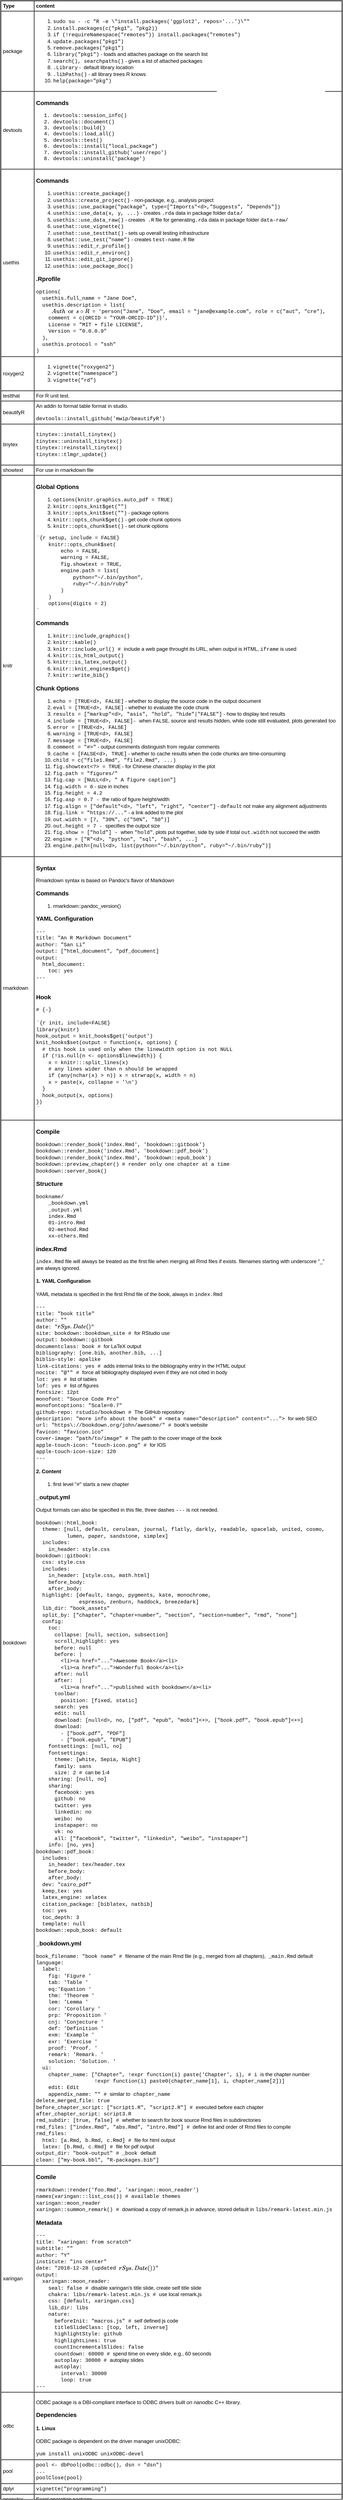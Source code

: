 <mxfile version="13.1.3" pages="6">
    <diagram id="IAnIImH1OdgxARADLqZ0" name="Packages">
        <mxGraphModel dx="822" dy="480" grid="0" gridSize="10" guides="1" tooltips="1" connect="1" arrows="1" fold="1" page="1" pageScale="1" pageWidth="827" pageHeight="1169" math="0" shadow="0">
            <root>
                <mxCell id="pyHQoXvzf3MUlRTR2ILM-0"/>
                <mxCell id="pyHQoXvzf3MUlRTR2ILM-1" parent="pyHQoXvzf3MUlRTR2ILM-0"/>
                <mxCell id="pyHQoXvzf3MUlRTR2ILM-2" value="&lt;table cellpadding=&quot;4&quot; cellspacing=&quot;0&quot; border=&quot;1&quot; style=&quot;font-size: 1em ; width: 100% ; height: 100%&quot;&gt;&lt;tbody&gt;&lt;tr&gt;&lt;th&gt;Type&lt;/th&gt;&lt;th&gt;content&lt;/th&gt;&lt;/tr&gt;&lt;tr&gt;&lt;td&gt;package&lt;/td&gt;&lt;td&gt;&lt;ol&gt;&lt;li&gt;&lt;span style=&quot;font-size: 1em ; font-family: &amp;#34;courier new&amp;#34;&quot;&gt;sudo su - -c &quot;R -e \&quot;install.packages('ggplot2', repos='...')\&quot;&quot;&lt;/span&gt;&lt;/li&gt;&lt;li&gt;&lt;span style=&quot;font-size: 1em ; font-family: &amp;#34;courier new&amp;#34;&quot;&gt;install.packages(c(&quot;pkg1&quot;, &quot;pkg2))&lt;/span&gt;&lt;/li&gt;&lt;li&gt;&lt;font face=&quot;Courier New&quot;&gt;if (!requireNamespace(&quot;remotes&quot;))&amp;nbsp;install.packages(&quot;remotes&quot;)&lt;/font&gt;&lt;/li&gt;&lt;li&gt;&lt;font face=&quot;Courier New&quot;&gt;update.packages(&quot;pkg1&quot;)&lt;/font&gt;&lt;/li&gt;&lt;li&gt;&lt;font face=&quot;Courier New&quot;&gt;remove.packages(&quot;pkg1&quot;)&lt;/font&gt;&lt;/li&gt;&lt;li&gt;&lt;font face=&quot;Courier New&quot;&gt;library(&quot;pkg1&quot;)&lt;/font&gt; - loads and attaches package on the search list&lt;/li&gt;&lt;li&gt;&lt;font face=&quot;Courier New&quot;&gt;search(), searchpaths()&lt;/font&gt; - gives a list of attached packages&lt;/li&gt;&lt;li&gt;&lt;font face=&quot;Courier New&quot;&gt;.Library&lt;/font&gt; -&amp;nbsp; default library location&lt;/li&gt;&lt;li&gt;&lt;font face=&quot;Courier New&quot;&gt;.libPaths()&lt;/font&gt; - all library trees R knows&lt;/li&gt;&lt;li&gt;&lt;font face=&quot;Courier New&quot;&gt;help(package=&quot;pkg&quot;)&lt;/font&gt;&lt;/li&gt;&lt;/ol&gt;&lt;/td&gt;&lt;/tr&gt;&lt;tr&gt;&lt;td&gt;devtools&lt;/td&gt;&lt;td&gt;&lt;h3&gt;Commands&lt;/h3&gt;&lt;font face=&quot;Courier New&quot;&gt;&lt;ol&gt;&lt;li&gt;&lt;span style=&quot;font-size: 1em&quot;&gt;devtools::session_info()&lt;/span&gt;&lt;/li&gt;&lt;li&gt;&lt;span style=&quot;font-size: 1em&quot;&gt;devtools::document()&lt;/span&gt;&lt;br&gt;&lt;/li&gt;&lt;li&gt;&lt;font face=&quot;Courier New&quot;&gt;devtools::build()&lt;br&gt;&lt;/font&gt;&lt;/li&gt;&lt;li&gt;&lt;font face=&quot;Courier New&quot;&gt;devtools::load_all()&lt;/font&gt;&lt;/li&gt;&lt;li&gt;&lt;font face=&quot;Courier New&quot;&gt;devtools::test()&lt;/font&gt;&lt;/li&gt;&lt;li&gt;&lt;font face=&quot;Courier New&quot;&gt;devtools::install(&quot;local_package&quot;)&lt;/font&gt;&lt;/li&gt;&lt;li&gt;&lt;font face=&quot;Courier New&quot;&gt;devtools::install_github('user/repo')&lt;/font&gt;&lt;/li&gt;&lt;li&gt;&lt;font face=&quot;Courier New&quot;&gt;devtools::uninstall('package')&lt;/font&gt;&lt;/li&gt;&lt;/ol&gt;&lt;/font&gt;&lt;/td&gt;&lt;/tr&gt;&lt;tr&gt;&lt;td&gt;usethis&lt;/td&gt;&lt;td&gt;&lt;h3&gt;Commands&lt;/h3&gt;&lt;div&gt;&lt;ol&gt;&lt;li&gt;&lt;font face=&quot;Courier New&quot;&gt;usethis::create_package()&lt;/font&gt;&lt;/li&gt;&lt;li&gt;&lt;font face=&quot;Courier New&quot;&gt;usethis::create_project()&lt;/font&gt; - non-package, e.g., analysis project&lt;/li&gt;&lt;li&gt;&lt;font face=&quot;Courier New&quot;&gt;usethis::use_package(&quot;package&quot;, type=[&quot;Imports&quot;&amp;lt;d&amp;gt;,&quot;Suggests&quot;, &quot;Depends&quot;])&lt;br&gt;&lt;/font&gt;&lt;/li&gt;&lt;li&gt;&lt;font face=&quot;Courier New&quot;&gt;usethis::use_data(x, y, ...)&lt;/font&gt; - creates&amp;nbsp;&lt;font face=&quot;Courier New&quot;&gt;.rda&lt;/font&gt; data in package folder&amp;nbsp;&lt;font face=&quot;Courier New&quot;&gt;data/&lt;/font&gt;&lt;br&gt;&lt;/li&gt;&lt;li&gt;&lt;font face=&quot;Courier New&quot;&gt;usethis::use_data_raw()&lt;/font&gt;&amp;nbsp;- creates&amp;nbsp;&amp;nbsp;&lt;font face=&quot;Courier New&quot;&gt;.R&lt;/font&gt; file for generating&lt;font face=&quot;Courier New&quot;&gt;.rda&lt;/font&gt;&amp;nbsp;data in package folder&amp;nbsp;&lt;font face=&quot;Courier New&quot;&gt;data-raw/&lt;/font&gt;&lt;/li&gt;&lt;li&gt;&lt;font face=&quot;Courier New&quot;&gt;usethat::use_vignette()&lt;br&gt;&lt;/font&gt;&lt;/li&gt;&lt;li&gt;&lt;font face=&quot;Courier New&quot;&gt;usethat::use_testthat()&lt;/font&gt; - sets up overall testing infrastructure&lt;/li&gt;&lt;li&gt;&lt;font face=&quot;Courier New&quot;&gt;usethat::use_test(&quot;name&quot;)&lt;/font&gt; - creates &lt;font face=&quot;Courier New&quot;&gt;test-name.R&lt;/font&gt; file&lt;/li&gt;&lt;li&gt;&lt;font face=&quot;Courier New&quot;&gt;usethis::edit_r_profile()&lt;/font&gt;&lt;/li&gt;&lt;li&gt;&lt;font face=&quot;Courier New&quot;&gt;usethis::edit_r_environ()&lt;/font&gt;&lt;/li&gt;&lt;li&gt;&lt;font face=&quot;Courier New&quot;&gt;usethis::edit_git_ignore()&lt;br&gt;&lt;/font&gt;&lt;/li&gt;&lt;li&gt;&lt;font face=&quot;Courier New&quot;&gt;usethis::use_package_doc()&lt;/font&gt;&lt;/li&gt;&lt;/ol&gt;&lt;/div&gt;&lt;h3&gt;.Rprofile&lt;/h3&gt;&lt;font face=&quot;Courier New&quot;&gt;options(&lt;/font&gt;&lt;br&gt;&lt;font face=&quot;Courier New&quot;&gt;&amp;nbsp; usethis.full_name = &quot;Jane Doe&quot;,&lt;/font&gt;&lt;br&gt;&lt;font face=&quot;Courier New&quot;&gt;&amp;nbsp; usethis.description = list(&lt;/font&gt;&lt;br&gt;&lt;font face=&quot;Courier New&quot;&gt;&amp;nbsp; &amp;nbsp; &amp;nbsp;`Authors@R` = 'person(&quot;Jane&quot;, &quot;Doe&quot;, email = &quot;jane@example.com&quot;, role = c(&quot;aut&quot;, &quot;cre&quot;),&lt;/font&gt;&lt;br&gt;&lt;font face=&quot;Courier New&quot;&gt;&amp;nbsp; &amp;nbsp; comment = c(ORCID = &quot;YOUR-ORCID-ID&quot;))',&lt;/font&gt;&lt;br&gt;&lt;font face=&quot;Courier New&quot;&gt;&amp;nbsp; &amp;nbsp; License = &quot;MIT + file LICENSE&quot;,&lt;/font&gt;&lt;br&gt;&lt;font face=&quot;Courier New&quot;&gt;&amp;nbsp; &amp;nbsp; Version = &quot;0.0.0.9&quot;&lt;/font&gt;&lt;br&gt;&lt;font face=&quot;Courier New&quot;&gt;&amp;nbsp; ),&lt;/font&gt;&lt;br&gt;&lt;font face=&quot;Courier New&quot;&gt;&amp;nbsp; usethis.protocol = &quot;ssh&quot;&lt;/font&gt;&lt;br&gt;&lt;font face=&quot;Courier New&quot;&gt;)&lt;/font&gt;&lt;br&gt;&lt;/td&gt;&lt;/tr&gt;&lt;tr&gt;&lt;td&gt;roxygen2&lt;br&gt;&lt;/td&gt;&lt;td&gt;&lt;div&gt;&lt;ol&gt;&lt;li&gt;&lt;font face=&quot;Courier New&quot;&gt;vignette(&quot;roxygen2&quot;)&lt;br&gt;&lt;/font&gt;&lt;/li&gt;&lt;li&gt;&lt;font face=&quot;Courier New&quot;&gt;vignette(&quot;namespace&quot;)&lt;br&gt;&lt;/font&gt;&lt;/li&gt;&lt;li&gt;&lt;font face=&quot;Courier New&quot;&gt;vignette(&quot;rd&quot;)&lt;/font&gt;&lt;br&gt;&lt;/li&gt;&lt;/ol&gt;&lt;/div&gt;&lt;/td&gt;&lt;/tr&gt;&lt;tr&gt;&lt;td&gt;testthat&lt;/td&gt;&lt;td&gt;For R unit test.&lt;/td&gt;&lt;/tr&gt;&lt;tr&gt;&lt;td&gt;beautifyR&lt;br&gt;&lt;/td&gt;&lt;td&gt;An addin to format table format in studio.&lt;br&gt;&lt;br&gt;&lt;font face=&quot;Courier New&quot;&gt;devtools::install_github('mwip/beautifyR')&lt;/font&gt;&lt;br&gt;&lt;/td&gt;&lt;/tr&gt;&lt;tr&gt;&lt;td&gt;tinytex&lt;/td&gt;&lt;td&gt;&lt;p&gt;&lt;/p&gt;&lt;font face=&quot;Courier New&quot;&gt;tinytex::install_tinytex()&lt;br&gt;tinytex::uninstall_tinytex()&lt;br&gt;tinytex::reinstall_tinytex()&lt;br&gt;tinytex::tlmgr_update()&lt;/font&gt;&lt;p&gt;&lt;/p&gt;&lt;/td&gt;&lt;/tr&gt;&lt;tr&gt;&lt;td&gt;showtext&lt;/td&gt;&lt;td&gt;For use in rmarkdown file&lt;/td&gt;&lt;/tr&gt;&lt;tr&gt;&lt;td&gt;knitr&lt;/td&gt;&lt;td&gt;&lt;h3&gt;Global Options&lt;/h3&gt;&lt;div&gt;&lt;ol&gt;&lt;li&gt;&lt;font face=&quot;Courier New&quot;&gt;options(knitr.graphics.auto_pdf = TRUE)&lt;/font&gt;&lt;/li&gt;&lt;li&gt;&lt;font face=&quot;Courier New&quot;&gt;knitr::opts_knit$get(&quot;&quot;)&lt;/font&gt;&lt;/li&gt;&lt;li&gt;&lt;font face=&quot;Courier New&quot;&gt;knitr::opts_knit$set(&quot;&quot;)&lt;/font&gt; - package options&lt;/li&gt;&lt;li&gt;&lt;font face=&quot;Courier New&quot;&gt;knitr::opts_chunk$get()&lt;/font&gt; - get&amp;nbsp;code chunk options&lt;/li&gt;&lt;li&gt;&lt;font face=&quot;Courier New&quot;&gt;knitr::opts_chunk$set()&lt;/font&gt; - set chunk options&lt;/li&gt;&lt;/ol&gt;&lt;div&gt;&lt;span style=&quot;font-family: &amp;#34;courier new&amp;#34; ; font-size: 1em&quot;&gt;```{r setup, include = FALSE}&lt;/span&gt;&lt;/div&gt;&lt;div&gt;&lt;span style=&quot;font-family: &amp;#34;courier new&amp;#34; ; font-size: 1em&quot;&gt;&amp;nbsp; &amp;nbsp; knitr::opts_chunk$set(&lt;/span&gt;&lt;/div&gt;&lt;div&gt;&lt;span style=&quot;font-family: &amp;#34;courier new&amp;#34; ; font-size: 1em&quot;&gt;&amp;nbsp; &amp;nbsp; &amp;nbsp; &amp;nbsp; echo = FALSE,&lt;/span&gt;&lt;/div&gt;&lt;div&gt;&lt;span style=&quot;font-family: &amp;#34;courier new&amp;#34; ; font-size: 1em&quot;&gt;&amp;nbsp; &amp;nbsp; &amp;nbsp; &amp;nbsp; warning = FALSE,&lt;/span&gt;&lt;/div&gt;&lt;div&gt;&lt;font face=&quot;Courier New&quot;&gt;&amp;nbsp; &amp;nbsp; &amp;nbsp; &amp;nbsp; fig.showtext = TRUE,&lt;/font&gt;&lt;/div&gt;&lt;div&gt;&lt;font face=&quot;Courier New&quot;&gt;&amp;nbsp; &amp;nbsp; &amp;nbsp; &amp;nbsp; engine.path = list(&lt;/font&gt;&lt;/div&gt;&lt;div&gt;&lt;font face=&quot;Courier New&quot;&gt;&amp;nbsp; &amp;nbsp; &amp;nbsp; &amp;nbsp; &amp;nbsp; &amp;nbsp; python=&quot;~/.bin/python&quot;,&lt;/font&gt;&lt;/div&gt;&lt;div&gt;&lt;font face=&quot;Courier New&quot;&gt;&amp;nbsp; &amp;nbsp; &amp;nbsp; &amp;nbsp; &amp;nbsp; &amp;nbsp; ruby=&quot;~/.bin/ruby&quot;&lt;/font&gt;&lt;/div&gt;&lt;div&gt;&lt;font face=&quot;Courier New&quot;&gt;&amp;nbsp; &amp;nbsp; &amp;nbsp; &amp;nbsp; )&lt;/font&gt;&lt;/div&gt;&lt;div&gt;&lt;span style=&quot;font-family: &amp;#34;courier new&amp;#34; ; font-size: 1em&quot;&gt;&amp;nbsp; &amp;nbsp; )&lt;/span&gt;&lt;/div&gt;&lt;/div&gt;&lt;div&gt;&lt;span style=&quot;font-family: &amp;#34;courier new&amp;#34; ; font-size: 1em&quot;&gt;&amp;nbsp; &amp;nbsp; options(digits = 2)&lt;/span&gt;&lt;/div&gt;&lt;div&gt;&lt;font face=&quot;courier new&quot;&gt;```&lt;/font&gt;&lt;/div&gt;&lt;div&gt;&lt;h3&gt;Commands&lt;/h3&gt;&lt;div&gt;&lt;ol&gt;&lt;li&gt;&lt;font face=&quot;Courier New&quot;&gt;knitr::include_graphics()&lt;/font&gt;&lt;/li&gt;&lt;li&gt;&lt;font face=&quot;Courier New&quot;&gt;knitr::kable()&lt;/font&gt;&lt;/li&gt;&lt;li&gt;&lt;font face=&quot;Courier New&quot;&gt;knitr::include_url() #&amp;nbsp;&lt;/font&gt;include a web page throught its URL, when output is HTML,&amp;nbsp;&lt;font face=&quot;Courier New&quot;&gt;iframe&lt;/font&gt;&amp;nbsp;is used&lt;/li&gt;&lt;li&gt;&lt;font face=&quot;Courier New&quot;&gt;knitr::is_html_output()&lt;br&gt;&lt;/font&gt;&lt;/li&gt;&lt;li&gt;&lt;font face=&quot;Courier New&quot;&gt;knitr::is_latex_output()&lt;br&gt;&lt;/font&gt;&lt;/li&gt;&lt;li&gt;&lt;font face=&quot;Courier New&quot;&gt;knitr::knit_engines$get()&lt;/font&gt;&lt;/li&gt;&lt;li&gt;&lt;font face=&quot;Courier New&quot;&gt;knitr::write_bib()&lt;/font&gt;&lt;/li&gt;&lt;/ol&gt;&lt;/div&gt;&lt;/div&gt;&lt;h3&gt;Chunk Options&lt;/h3&gt;&lt;ol&gt;&lt;li&gt;&lt;font face=&quot;Courier New&quot;&gt;echo = [TRUE&amp;lt;d&amp;gt;, FALSE]&lt;/font&gt; - whether to display the source code in the output document&lt;/li&gt;&lt;li&gt;&lt;font face=&quot;Courier New&quot;&gt;eval = [TRUE&amp;lt;d&amp;gt;, FALSE]&lt;/font&gt; - whether to evaluate the code chunk&lt;/li&gt;&lt;li&gt;&lt;font face=&quot;Courier New&quot;&gt;results = [&quot;markup&quot;&amp;lt;d&amp;gt;, &quot;asis&quot;, &quot;hold&quot;, &quot;hide&quot;|&quot;FALSE&quot;]&lt;/font&gt;&amp;nbsp;- how to display text results&lt;/li&gt;&lt;li&gt;&lt;font face=&quot;Courier New&quot;&gt;include = [TRUE&amp;lt;d&amp;gt;, FALSE]- &lt;/font&gt;when &lt;font face=&quot;Courier New&quot;&gt;FALSE&lt;/font&gt;, source and results hidden, while code still evaluated, plots generated too&lt;/li&gt;&lt;li&gt;&lt;font face=&quot;Courier New&quot;&gt;error = [TRUE&amp;lt;d&amp;gt;, FALSE]&lt;/font&gt;&lt;/li&gt;&lt;li&gt;&lt;font face=&quot;Courier New&quot;&gt;warning = [TRUE&amp;lt;d&amp;gt;, FALSE]&lt;/font&gt;&lt;/li&gt;&lt;li&gt;&lt;font face=&quot;Courier New&quot;&gt;message = [TRUE&amp;lt;d&amp;gt;, FALSE]&lt;/font&gt;&lt;/li&gt;&lt;li&gt;&lt;font face=&quot;Courier New&quot;&gt;comment = &quot;#&amp;gt;&quot;&lt;/font&gt; - output comments distinguish from regular comments&lt;/li&gt;&lt;li&gt;&lt;font face=&quot;Courier New&quot;&gt;cache = [FALSE&amp;lt;d&amp;gt;, TRUE]&lt;/font&gt; - whether to cache results when the code chunks are time-consuming&lt;/li&gt;&lt;li&gt;&lt;font face=&quot;Courier New&quot;&gt;child = c(&quot;file1.Rmd&quot;, &quot;file2.Rmd&quot;, ...)&lt;/font&gt;&lt;/li&gt;&lt;li&gt;&lt;font face=&quot;Courier New&quot;&gt;fig.showtext&amp;lt;?&amp;gt; = TRUE&lt;/font&gt;&amp;nbsp;- for Chinese character display in the plot&lt;/li&gt;&lt;li&gt;&lt;font face=&quot;Courier New&quot;&gt;fig.path = &quot;figures/&quot;&lt;/font&gt;&lt;/li&gt;&lt;li&gt;&lt;font face=&quot;Courier New&quot;&gt;fig.cap = [NULL&amp;lt;d&amp;gt;, &quot; A figure caption&quot;]&lt;/font&gt;&lt;/li&gt;&lt;li&gt;&lt;font face=&quot;Courier New&quot;&gt;fig.width = 6&lt;/font&gt;&amp;nbsp;- size in&amp;nbsp;inches&lt;/li&gt;&lt;li&gt;&lt;font face=&quot;Courier New&quot;&gt;fig.height = 4.2&lt;/font&gt;&lt;/li&gt;&lt;li&gt;&lt;font face=&quot;Courier New&quot; style=&quot;font-size: 1em&quot;&gt;fig.asp = 0.7 - &lt;/font&gt;&lt;span style=&quot;font-size: 1em&quot;&gt;the ratio of figure height/width&lt;/span&gt;&lt;br&gt;&lt;/li&gt;&lt;li&gt;&lt;font face=&quot;Courier New&quot;&gt;fig.align = [&quot;default&quot;&amp;lt;d&amp;gt;, &quot;left&quot;, &quot;right&quot;, &quot;center&quot;]&lt;/font&gt; - &lt;font face=&quot;Courier New&quot;&gt;default&lt;/font&gt;&amp;nbsp;not make any alignment adjustments&lt;/li&gt;&lt;li&gt;&lt;font face=&quot;Courier New&quot;&gt;fig.link = &quot;https://...&quot;&lt;/font&gt; - a link added to the plot&lt;/li&gt;&lt;li&gt;&lt;font face=&quot;Courier New&quot;&gt;out.width = [7, &quot;30%&quot;, c(&quot;50%&quot;, &quot;50&quot;)]&lt;/font&gt;&lt;/li&gt;&lt;li&gt;&lt;font face=&quot;Courier New&quot;&gt;out.height = 7 - &lt;/font&gt;specifies the output size&lt;/li&gt;&lt;li&gt;&lt;font face=&quot;Courier New&quot;&gt;fig.show = [&quot;hold&quot;] - &lt;/font&gt;when &lt;font face=&quot;Courier New&quot;&gt;&quot;hold&quot;&lt;/font&gt;, plots put together, side by side if total &lt;font face=&quot;Courier New&quot;&gt;out.width&lt;/font&gt; not succeed the width&lt;/li&gt;&lt;li&gt;&lt;font face=&quot;Courier New&quot;&gt;engine = [&quot;R&quot;&amp;lt;d&amp;gt;, &quot;python&quot;, &quot;sql&quot;, &quot;bash&quot;, ...]&lt;/font&gt;&lt;/li&gt;&lt;li&gt;&lt;font face=&quot;Courier New&quot;&gt;engine.path=[null&amp;lt;d&amp;gt;, list(python=&quot;~/.bin/python&quot;, ruby=&quot;~/.bin/ruby&quot;)]&lt;/font&gt;&lt;/li&gt;&lt;/ol&gt;&lt;/td&gt;&lt;/tr&gt;&lt;tr&gt;&lt;td&gt;rmarkdown&lt;/td&gt;&lt;td&gt;&lt;h3&gt;Syntax&lt;/h3&gt;Rmarkdown syntax is based on Pandoc's flavor of Markdown&lt;br&gt;&lt;h3&gt;Commands&lt;/h3&gt;&lt;ol&gt;&lt;li&gt;rmarkdown::pandoc_version()&lt;/li&gt;&lt;/ol&gt;&lt;h3&gt;YAML Configuration&lt;/h3&gt;&lt;div&gt;&lt;font face=&quot;Courier New&quot;&gt;---&lt;/font&gt;&lt;/div&gt;&lt;div&gt;&lt;font face=&quot;Courier New&quot;&gt;title: &quot;An R Markdown Document&quot;&lt;/font&gt;&lt;/div&gt;&lt;div&gt;&lt;font face=&quot;Courier New&quot;&gt;author: &quot;San Li&quot;&lt;/font&gt;&lt;/div&gt;&lt;div&gt;&lt;font face=&quot;Courier New&quot;&gt;output: [&quot;html_document&quot;, &quot;pdf_document]&lt;/font&gt;&lt;/div&gt;&lt;div&gt;&lt;font face=&quot;Courier New&quot;&gt;output:&lt;/font&gt;&lt;/div&gt;&lt;div&gt;&lt;font face=&quot;Courier New&quot;&gt;&amp;nbsp; html_document:&lt;/font&gt;&lt;/div&gt;&lt;div&gt;&lt;font face=&quot;Courier New&quot;&gt;&amp;nbsp; &amp;nbsp; toc: yes&lt;/font&gt;&lt;/div&gt;&lt;div&gt;&lt;font face=&quot;Courier New&quot;&gt;---&lt;/font&gt;&lt;/div&gt;&lt;div&gt;&lt;font face=&quot;Courier New&quot;&gt;&lt;br&gt;&lt;/font&gt;&lt;/div&gt;&lt;h3&gt;Hook&lt;/h3&gt;&lt;div&gt;&lt;div&gt;&lt;font face=&quot;Courier New&quot;&gt;# {-}&lt;/font&gt;&lt;/div&gt;&lt;div&gt;&lt;font face=&quot;Courier New&quot;&gt;&lt;br&gt;&lt;/font&gt;&lt;/div&gt;&lt;div&gt;&lt;font face=&quot;Courier New&quot;&gt;```{r init, include=FALSE}&lt;/font&gt;&lt;/div&gt;&lt;div&gt;&lt;font face=&quot;Courier New&quot;&gt;library(knitr)&lt;/font&gt;&lt;/div&gt;&lt;div&gt;&lt;font face=&quot;Courier New&quot;&gt;hook_output = knit_hooks$get('output')&lt;/font&gt;&lt;/div&gt;&lt;div&gt;&lt;font face=&quot;Courier New&quot;&gt;knit_hooks$set(output = function(x, options) {&lt;/font&gt;&lt;/div&gt;&lt;div&gt;&lt;font face=&quot;Courier New&quot;&gt;&amp;nbsp; # this hook is used only when the linewidth option is not NULL&lt;/font&gt;&lt;/div&gt;&lt;div&gt;&lt;font face=&quot;Courier New&quot;&gt;&amp;nbsp; if (!is.null(n &amp;lt;- options$linewidth)) {&lt;/font&gt;&lt;/div&gt;&lt;div&gt;&lt;font face=&quot;Courier New&quot;&gt;&amp;nbsp; &amp;nbsp; x = knitr:::split_lines(x)&lt;/font&gt;&lt;/div&gt;&lt;div&gt;&lt;font face=&quot;Courier New&quot;&gt;&amp;nbsp; &amp;nbsp; # any lines wider than n should be wrapped&lt;/font&gt;&lt;/div&gt;&lt;div&gt;&lt;font face=&quot;Courier New&quot;&gt;&amp;nbsp; &amp;nbsp; if (any(nchar(x) &amp;gt; n)) x = strwrap(x, width = n)&lt;/font&gt;&lt;/div&gt;&lt;div&gt;&lt;font face=&quot;Courier New&quot;&gt;&amp;nbsp; &amp;nbsp; x = paste(x, collapse = '\n')&lt;/font&gt;&lt;/div&gt;&lt;div&gt;&lt;font face=&quot;Courier New&quot;&gt;&amp;nbsp; }&lt;/font&gt;&lt;/div&gt;&lt;div&gt;&lt;font face=&quot;Courier New&quot;&gt;&amp;nbsp; hook_output(x, options)&lt;/font&gt;&lt;/div&gt;&lt;div&gt;&lt;font face=&quot;Courier New&quot;&gt;})&lt;/font&gt;&lt;/div&gt;&lt;div&gt;&lt;font face=&quot;Courier New&quot;&gt;```&lt;/font&gt;&lt;/div&gt;&lt;/div&gt;&lt;div&gt;&lt;br&gt;&lt;/div&gt;&lt;/td&gt;&lt;/tr&gt;&lt;tr&gt;&lt;td&gt;bookdown&lt;/td&gt;&lt;td&gt;&lt;h3&gt;Compile&lt;/h3&gt;&lt;div&gt;&lt;font face=&quot;Courier New&quot;&gt;bookdown::render_book('index.Rmd', 'bookdown::gitbook')&lt;/font&gt;&lt;/div&gt;&lt;div&gt;&lt;font face=&quot;Courier New&quot;&gt;bookdown::render_book('&lt;/font&gt;&lt;span style=&quot;font-family: &amp;#34;courier new&amp;#34;&quot;&gt;index&lt;/span&gt;&lt;font face=&quot;Courier New&quot;&gt;.Rmd', 'bookdown::pdf_book')&lt;/font&gt;&lt;/div&gt;&lt;font face=&quot;Courier New&quot;&gt;bookdown::render_book('&lt;/font&gt;&lt;span style=&quot;font-family: &amp;#34;courier new&amp;#34;&quot;&gt;index&lt;/span&gt;&lt;font face=&quot;Courier New&quot;&gt;.Rmd', 'bookdown::epub_book')&lt;/font&gt;&lt;div&gt;&lt;font face=&quot;Courier New&quot;&gt;bookdown::&lt;/font&gt;&lt;span&gt;&lt;font face=&quot;Courier New&quot;&gt;preview_chapter() #&amp;nbsp;&lt;/font&gt;&lt;/span&gt;&lt;span style=&quot;font-size: 1em&quot;&gt;&lt;font face=&quot;Courier New&quot;&gt;render only one chapter at a time&lt;/font&gt;&lt;/span&gt;&lt;/div&gt;&lt;div&gt;&lt;span style=&quot;font-size: 1em&quot;&gt;&lt;font face=&quot;Courier New&quot;&gt;bookdown::server_book()&lt;/font&gt;&lt;/span&gt;&lt;/div&gt;&lt;h3&gt;Structure&lt;/h3&gt;&lt;font face=&quot;Courier New&quot;&gt;bookname/&lt;br&gt;&amp;nbsp; &amp;nbsp; _bookdown.yml&lt;br&gt;&amp;nbsp; &amp;nbsp; _output.yml&lt;br&gt;&amp;nbsp; &amp;nbsp; index.Rmd&lt;br&gt;&amp;nbsp; &amp;nbsp; 01-intro.Rmd&lt;br&gt;&amp;nbsp; &amp;nbsp; 02-method.Rmd&lt;br&gt;&amp;nbsp; &amp;nbsp; xx-others.Rmd&lt;br&gt;&lt;/font&gt;&lt;h3&gt;index.Rmd&lt;/h3&gt;&lt;div&gt;&lt;font face=&quot;Courier New&quot;&gt;index.Rmd&lt;/font&gt; file will always be treated as the first file when merging all Rmd files if exists. filenames starting with underscore &quot;_&quot;&lt;/div&gt;&lt;div&gt;are&amp;nbsp;&lt;span style=&quot;font-size: 1em&quot;&gt;always ignored.&lt;/span&gt;&lt;/div&gt;&lt;h4&gt;1. YAML Configuration&lt;/h4&gt;&lt;div&gt;YAML metadata is specified in the first Rmd file of the book, always in &lt;font face=&quot;Courier New&quot;&gt;index.Rmd&lt;/font&gt;&lt;/div&gt;&lt;div&gt;&lt;br&gt;&lt;/div&gt;&lt;div&gt;&lt;span style=&quot;font-family: &amp;#34;courier new&amp;#34; ; font-size: 1em&quot;&gt;---&lt;/span&gt;&lt;br&gt;&lt;span style=&quot;font-family: &amp;#34;courier new&amp;#34; ; font-size: 1em&quot;&gt;title: &quot;book title&quot;&lt;/span&gt;&lt;br&gt;&lt;span style=&quot;font-family: &amp;#34;courier new&amp;#34; ; font-size: 1em&quot;&gt;author: &quot;&quot;&lt;/span&gt;&lt;br&gt;&lt;span style=&quot;font-family: &amp;#34;courier new&amp;#34; ; font-size: 1em&quot;&gt;date: &quot;`r Sys.Date()`&quot;&lt;/span&gt;&lt;br&gt;&lt;span style=&quot;font-family: &amp;#34;courier new&amp;#34; ; font-size: 1em&quot;&gt;site: bookdown::bookdown_site # &lt;/span&gt;&lt;span style=&quot;font-size: 1em&quot;&gt;for RStudio use&lt;/span&gt;&lt;br&gt;&lt;span style=&quot;font-family: &amp;#34;courier new&amp;#34; ; font-size: 1em&quot;&gt;output: bookdown::gitbook&lt;/span&gt;&lt;/div&gt;&lt;div&gt;&lt;span style=&quot;font-size: 1em ; font-family: &amp;#34;courier new&amp;#34;&quot;&gt;documentclass: book # &lt;/span&gt;&lt;span style=&quot;font-size: 1em&quot;&gt;for LaTeX output&lt;/span&gt;&lt;br&gt;&lt;/div&gt;&lt;div&gt;&lt;span style=&quot;font-family: &amp;#34;courier new&amp;#34; ; font-size: 1em&quot;&gt;bibliography: [one.bib, another.bib, ...]&lt;/span&gt;&lt;br&gt;&lt;span style=&quot;font-family: &amp;#34;courier new&amp;#34; ; font-size: 1em&quot;&gt;biblio-style: apalike&lt;/span&gt;&lt;br&gt;&lt;span style=&quot;font-family: &amp;#34;courier new&amp;#34; ; font-size: 1em&quot;&gt;link-citations: yes #&amp;nbsp;&lt;/span&gt;adds internal links to the bibliography entry in the HTML output&lt;br&gt;&lt;span style=&quot;font-family: &amp;#34;courier new&amp;#34; ; font-size: 1em&quot;&gt;nocite: &quot;@*&quot; # &lt;/span&gt;&lt;span style=&quot;font-size: 1em&quot;&gt;force all bibliography displayed even if they are not cited in body&lt;/span&gt;&lt;/div&gt;&lt;div&gt;&lt;span style=&quot;font-family: &amp;#34;courier new&amp;#34; ; font-size: 1em&quot;&gt;lot: yes # &lt;/span&gt;&lt;span style=&quot;font-size: 1em&quot;&gt;list of tables&lt;/span&gt;&lt;/div&gt;&lt;div&gt;&lt;span style=&quot;font-family: &amp;#34;courier new&amp;#34; ; font-size: 1em&quot;&gt;lof: yes # &lt;/span&gt;&lt;span style=&quot;font-size: 1em&quot;&gt;list of figures&lt;/span&gt;&lt;/div&gt;&lt;div&gt;&lt;span style=&quot;font-family: &amp;#34;courier new&amp;#34; ; font-size: 1em&quot;&gt;fontsize: 12pt&lt;/span&gt;&lt;/div&gt;&lt;div&gt;&lt;span style=&quot;font-family: &amp;#34;courier new&amp;#34; ; font-size: 1em&quot;&gt;monofont: &quot;Source Code Pro&quot;&lt;/span&gt;&lt;/div&gt;&lt;div&gt;&lt;span style=&quot;font-family: &amp;#34;courier new&amp;#34; ; font-size: 1em&quot;&gt;monofontoptions: &quot;Scale=0.7&quot;&lt;/span&gt;&lt;/div&gt;&lt;div&gt;&lt;span style=&quot;font-family: &amp;#34;courier new&amp;#34; ; font-size: 1em&quot;&gt;github-repo: rstudio/bookdown #&amp;nbsp;&lt;/span&gt;The GitHub repository&lt;br&gt;&lt;span style=&quot;font-family: &amp;#34;courier new&amp;#34; ; font-size: 1em&quot;&gt;description: &quot;more info about the book&quot; #&amp;nbsp;&lt;/span&gt;&lt;font face=&quot;courier new&quot;&gt;&amp;lt;meta name=&quot;description&quot; content=&quot;...&quot;&amp;gt; &lt;/font&gt;for web SEO&lt;/div&gt;&lt;div&gt;&lt;font face=&quot;courier new&quot;&gt;url: &quot;https\://bookdown.org/john/awesome/&quot; # &lt;/font&gt;book's website&lt;/div&gt;&lt;div&gt;&lt;font face=&quot;courier new&quot;&gt;favicon: &quot;favicon.ico&quot;&lt;/font&gt;&lt;/div&gt;&lt;div&gt;&lt;font face=&quot;courier new&quot;&gt;cover-image: &quot;path/to/image&quot; # &lt;/font&gt;The path to the cover image of the book&lt;/div&gt;&lt;div&gt;&lt;font face=&quot;Courier New&quot;&gt;apple-touch-icon: &quot;touch-icon.png&quot; # &lt;/font&gt;for IOS&lt;/div&gt;&lt;div&gt;&lt;font face=&quot;Courier New&quot;&gt;apple-touch-icon-size: 120&lt;/font&gt;&lt;br&gt;&lt;span style=&quot;font-family: &amp;#34;courier new&amp;#34; ; font-size: 1em&quot;&gt;---&lt;/span&gt;&lt;br&gt;&lt;h4&gt;2. Content&lt;/h4&gt;&lt;/div&gt;&lt;div&gt;&lt;ol&gt;&lt;li&gt;first level &quot;&lt;font face=&quot;Courier New&quot;&gt;#&lt;/font&gt;&quot; starts a new chapter&lt;/li&gt;&lt;/ol&gt;&lt;h3&gt;_output.yml&lt;/h3&gt;&lt;div&gt;Output formats can also be specified in this file, three dashes &lt;font face=&quot;Courier New&quot;&gt;---&lt;/font&gt; is not needed.&lt;/div&gt;&lt;div&gt;&lt;br&gt;&lt;/div&gt;&lt;div&gt;&lt;div&gt;&lt;span style=&quot;font-family: &amp;#34;courier new&amp;#34; ; font-size: 1em&quot;&gt;bookdown::html_book:&lt;/span&gt;&lt;/div&gt;&lt;div&gt;&lt;span style=&quot;font-family: &amp;#34;courier new&amp;#34; ; font-size: 1em&quot;&gt;&amp;nbsp; theme: [null,&amp;nbsp;&lt;/span&gt;&lt;span&gt;&lt;font face=&quot;courier new&quot;&gt;default, cerulean, journal, flatly, darkly, readable, spacelab, united, cosmo,&amp;nbsp;&lt;/font&gt;&lt;/span&gt;&lt;/div&gt;&lt;div&gt;&lt;span&gt;&lt;font face=&quot;courier new&quot;&gt;&amp;nbsp; &amp;nbsp; &amp;nbsp; &amp;nbsp; &amp;nbsp; lumen, paper, sandstone, simplex&lt;/font&gt;&lt;/span&gt;&lt;span style=&quot;font-family: &amp;#34;courier new&amp;#34; ; font-size: 1em&quot;&gt;]&lt;/span&gt;&lt;/div&gt;&lt;div&gt;&lt;font face=&quot;Courier New&quot;&gt;&amp;nbsp; includes:&lt;/font&gt;&lt;/div&gt;&lt;div&gt;&lt;font face=&quot;Courier New&quot;&gt;&amp;nbsp; &amp;nbsp; in_header: style.css&lt;/font&gt;&lt;/div&gt;&lt;div&gt;&lt;font face=&quot;courier new&quot;&gt;bookdown::gitbook:&lt;/font&gt;&lt;/div&gt;&lt;div&gt;&lt;font face=&quot;courier new&quot;&gt;&amp;nbsp; css: style.css&lt;/font&gt;&lt;/div&gt;&lt;div&gt;&lt;font face=&quot;courier new&quot;&gt;&amp;nbsp; includes:&lt;/font&gt;&lt;/div&gt;&lt;div&gt;&lt;font face=&quot;courier new&quot;&gt;&amp;nbsp; &amp;nbsp; in_header: [style.css, math.html]&lt;/font&gt;&lt;/div&gt;&lt;div&gt;&lt;font face=&quot;courier new&quot;&gt;&amp;nbsp; &amp;nbsp; before_body:&lt;/font&gt;&lt;/div&gt;&lt;div&gt;&lt;font face=&quot;courier new&quot;&gt;&amp;nbsp; &amp;nbsp; after_body:&lt;/font&gt;&lt;/div&gt;&lt;div&gt;&lt;font face=&quot;courier new&quot;&gt;&amp;nbsp; highlight: [default, tango, pygments, kate, monochrome,&lt;/font&gt;&lt;/div&gt;&lt;div&gt;&lt;font face=&quot;courier new&quot;&gt;&amp;nbsp; &amp;nbsp; &amp;nbsp; &amp;nbsp; &amp;nbsp; &amp;nbsp; &amp;nbsp; espresso, zenburn, haddock, breezedark]&lt;/font&gt;&lt;/div&gt;&lt;div&gt;&lt;font face=&quot;courier new&quot;&gt;&amp;nbsp; lib_dir: &quot;book_assets&quot;&lt;/font&gt;&lt;/div&gt;&lt;div&gt;&lt;font face=&quot;courier new&quot;&gt;&amp;nbsp; split_by: [&lt;/font&gt;&lt;span&gt;&lt;font face=&quot;courier new&quot;&gt;&quot;chapter&quot;, &quot;chapter+number&quot;, &quot;section&quot;, &quot;section+number&quot;, &quot;rmd&quot;, &quot;none&quot;]&lt;/font&gt;&lt;/span&gt;&lt;/div&gt;&lt;div&gt;&lt;font face=&quot;courier new&quot;&gt;&amp;nbsp; config:&lt;/font&gt;&lt;/div&gt;&lt;div&gt;&lt;font face=&quot;courier new&quot;&gt;&amp;nbsp; &amp;nbsp; toc:&lt;/font&gt;&lt;/div&gt;&lt;div&gt;&lt;font face=&quot;courier new&quot;&gt;&amp;nbsp; &amp;nbsp; &amp;nbsp; collapse: [null, section, subsection]&lt;/font&gt;&lt;/div&gt;&lt;div&gt;&lt;font face=&quot;courier new&quot;&gt;&amp;nbsp; &amp;nbsp; &amp;nbsp; scroll_highlight: yes&lt;/font&gt;&lt;/div&gt;&lt;div&gt;&lt;font face=&quot;courier new&quot;&gt;&amp;nbsp; &amp;nbsp; &amp;nbsp; before: null&lt;/font&gt;&lt;/div&gt;&lt;div&gt;&lt;font face=&quot;courier new&quot;&gt;&amp;nbsp; &amp;nbsp; &amp;nbsp; before: |&lt;/font&gt;&lt;/div&gt;&lt;div&gt;&lt;font face=&quot;courier new&quot;&gt;&amp;nbsp; &amp;nbsp; &amp;nbsp; &amp;nbsp; &amp;lt;li&amp;gt;&amp;lt;a href=&quot;...&quot;&amp;gt;Awesome Book&amp;lt;/a&amp;gt;&amp;lt;li&amp;gt;&lt;/font&gt;&lt;/div&gt;&lt;span style=&quot;font-family: &amp;#34;courier new&amp;#34;&quot;&gt;&amp;nbsp; &amp;nbsp; &amp;nbsp; &amp;nbsp; &amp;lt;li&amp;gt;&amp;lt;a href=&quot;...&quot;&amp;gt;Wonderful Book&amp;lt;/a&amp;gt;&amp;lt;li&amp;gt;&lt;/span&gt;&lt;div&gt;&lt;font face=&quot;courier new&quot;&gt;&amp;nbsp; &amp;nbsp; &amp;nbsp; after: null&lt;/font&gt;&lt;/div&gt;&lt;span style=&quot;font-family: &amp;#34;courier new&amp;#34;&quot;&gt;&amp;nbsp; &amp;nbsp; &amp;nbsp; after:&amp;nbsp;&lt;/span&gt;&lt;span style=&quot;font-family: &amp;#34;courier new&amp;#34; ; font-size: 1em&quot;&gt;&amp;nbsp;&lt;/span&gt;&lt;span style=&quot;font-family: &amp;#34;courier new&amp;#34; ; font-size: 1em&quot;&gt;|&lt;/span&gt;&lt;div&gt;&lt;font face=&quot;courier new&quot;&gt;&amp;nbsp; &amp;nbsp; &amp;nbsp; &amp;nbsp; &amp;lt;li&amp;gt;&amp;lt;a href=&quot;...&quot;&amp;gt;published with bookdown&amp;lt;/a&amp;gt;&amp;lt;li&amp;gt;&lt;/font&gt;&lt;/div&gt;&lt;div&gt;&lt;font face=&quot;courier new&quot;&gt;&amp;nbsp; &amp;nbsp; &amp;nbsp; toolbar:&lt;/font&gt;&lt;/div&gt;&lt;div&gt;&lt;font face=&quot;courier new&quot;&gt;&amp;nbsp; &amp;nbsp; &amp;nbsp; &amp;nbsp; position: [fixed, static]&lt;/font&gt;&lt;/div&gt;&lt;div&gt;&lt;font face=&quot;courier new&quot;&gt;&amp;nbsp; &amp;nbsp; &amp;nbsp; search: yes&lt;/font&gt;&lt;/div&gt;&lt;div&gt;&lt;font face=&quot;courier new&quot;&gt;&amp;nbsp; &amp;nbsp; &amp;nbsp; edit: null&lt;/font&gt;&lt;/div&gt;&lt;div&gt;&lt;font face=&quot;courier new&quot;&gt;&amp;nbsp; &amp;nbsp; &amp;nbsp; download: [null&amp;lt;d&amp;gt;, no, [&quot;pdf&quot;, &quot;epub&quot;, &quot;mobi&quot;]&amp;lt;+&amp;gt;, [&quot;book.pdf&quot;, &quot;book.epub&quot;]&amp;lt;+&amp;gt;]&lt;/font&gt;&lt;/div&gt;&lt;div&gt;&lt;font face=&quot;courier new&quot;&gt;&amp;nbsp; &amp;nbsp; &amp;nbsp; download:&lt;/font&gt;&lt;/div&gt;&lt;div&gt;&lt;font face=&quot;courier new&quot;&gt;&amp;nbsp; &amp;nbsp; &amp;nbsp; &amp;nbsp; - [&quot;book.pdf&quot;, &quot;PDF&quot;]&lt;/font&gt;&lt;/div&gt;&lt;div&gt;&lt;font face=&quot;courier new&quot;&gt;&amp;nbsp; &amp;nbsp; &amp;nbsp; &amp;nbsp; - [&quot;book.epub&quot;, &quot;EPUB&quot;]&lt;/font&gt;&lt;/div&gt;&lt;div&gt;&lt;font face=&quot;courier new&quot;&gt;&amp;nbsp; &amp;nbsp; fontsettings: [null, no]&lt;/font&gt;&lt;/div&gt;&lt;div&gt;&lt;font face=&quot;courier new&quot;&gt;&amp;nbsp; &amp;nbsp; fontsettings:&lt;/font&gt;&lt;/div&gt;&lt;div&gt;&lt;font face=&quot;courier new&quot;&gt;&amp;nbsp; &amp;nbsp; &amp;nbsp; theme: [white, Sepia, Night]&lt;/font&gt;&lt;/div&gt;&lt;div&gt;&lt;font face=&quot;courier new&quot;&gt;&amp;nbsp; &amp;nbsp; &amp;nbsp; family: sans&lt;/font&gt;&lt;/div&gt;&lt;div&gt;&lt;font face=&quot;courier new&quot;&gt;&amp;nbsp; &amp;nbsp; &amp;nbsp; size: 2 # &lt;/font&gt;can be 1-4&lt;/div&gt;&lt;div&gt;&lt;font face=&quot;Courier New&quot;&gt;&amp;nbsp; &amp;nbsp; sharing: [null, no]&lt;/font&gt;&lt;/div&gt;&lt;div&gt;&lt;font face=&quot;courier new&quot;&gt;&amp;nbsp; &amp;nbsp; sharing:&lt;/font&gt;&lt;/div&gt;&lt;div&gt;&lt;font face=&quot;courier new&quot;&gt;&amp;nbsp; &amp;nbsp; &amp;nbsp; facebook: yes&lt;/font&gt;&lt;/div&gt;&lt;div&gt;&lt;font face=&quot;courier new&quot;&gt;&amp;nbsp; &amp;nbsp; &amp;nbsp; github: no&lt;/font&gt;&lt;/div&gt;&lt;div&gt;&lt;font face=&quot;courier new&quot;&gt;&amp;nbsp; &amp;nbsp; &amp;nbsp; twitter: yes&lt;/font&gt;&lt;/div&gt;&lt;div&gt;&lt;font face=&quot;courier new&quot;&gt;&amp;nbsp; &amp;nbsp; &amp;nbsp; linkedin: no&lt;/font&gt;&lt;/div&gt;&lt;div&gt;&lt;font face=&quot;courier new&quot;&gt;&amp;nbsp; &amp;nbsp; &amp;nbsp; weibo: no&lt;/font&gt;&lt;/div&gt;&lt;div&gt;&lt;font face=&quot;courier new&quot;&gt;&amp;nbsp; &amp;nbsp; &amp;nbsp; instapaper: no&lt;/font&gt;&lt;/div&gt;&lt;div&gt;&lt;font face=&quot;courier new&quot;&gt;&amp;nbsp; &amp;nbsp; &amp;nbsp; vk: no&lt;/font&gt;&lt;/div&gt;&lt;div&gt;&lt;font face=&quot;courier new&quot;&gt;&amp;nbsp; &amp;nbsp; &amp;nbsp; all: [&quot;facebook&quot;, &quot;twitter&quot;, &quot;linkedin&quot;, &quot;weibo&quot;, &quot;instapaper&quot;]&lt;/font&gt;&lt;/div&gt;&lt;div&gt;&lt;font face=&quot;courier new&quot;&gt;&amp;nbsp; &amp;nbsp; info: [no, yes]&lt;/font&gt;&lt;/div&gt;&lt;div&gt;&lt;font face=&quot;courier new&quot;&gt;bookdown::pdf_book:&lt;/font&gt;&lt;/div&gt;&lt;div&gt;&lt;font face=&quot;courier new&quot;&gt;&amp;nbsp; includes:&lt;/font&gt;&lt;/div&gt;&lt;div&gt;&lt;font face=&quot;courier new&quot;&gt;&amp;nbsp; &amp;nbsp; in_header:&amp;nbsp;&lt;/font&gt;&lt;span&gt;&lt;font face=&quot;courier new&quot;&gt;tex/header.tex&lt;/font&gt;&lt;/span&gt;&lt;/div&gt;&lt;div&gt;&lt;font face=&quot;courier new&quot;&gt;&amp;nbsp; &amp;nbsp; before_body:&lt;/font&gt;&lt;/div&gt;&lt;div&gt;&lt;font face=&quot;courier new&quot;&gt;&amp;nbsp; &amp;nbsp; after_body:&lt;/font&gt;&lt;/div&gt;&lt;div&gt;&lt;font face=&quot;courier new&quot;&gt;&amp;nbsp; dev: &quot;cairo_pdf&quot;&lt;/font&gt;&lt;/div&gt;&lt;div&gt;&lt;font face=&quot;courier new&quot;&gt;&amp;nbsp; keep_tex: yes&lt;/font&gt;&lt;/div&gt;&lt;div&gt;&lt;font face=&quot;courier new&quot;&gt;&amp;nbsp; latex_engine: xelatex&lt;/font&gt;&lt;/div&gt;&lt;div&gt;&lt;font face=&quot;courier new&quot;&gt;&amp;nbsp; citation_package: [biblatex, natbib]&lt;/font&gt;&lt;/div&gt;&lt;div&gt;&lt;font face=&quot;courier new&quot;&gt;&amp;nbsp; toc: yes&lt;/font&gt;&lt;/div&gt;&lt;div&gt;&lt;font face=&quot;courier new&quot;&gt;&amp;nbsp; toc_depth: 3&lt;/font&gt;&lt;/div&gt;&lt;div&gt;&lt;font face=&quot;courier new&quot;&gt;&amp;nbsp; template: null&lt;/font&gt;&lt;/div&gt;&lt;div&gt;&lt;font face=&quot;courier new&quot;&gt;bookdown::epub_book: default&lt;/font&gt;&lt;/div&gt;&lt;/div&gt;&lt;h3&gt;_bookdown.yml&lt;/h3&gt;&lt;/div&gt;&lt;div&gt;&lt;font face=&quot;Courier New&quot;&gt;book_filename: &quot;book name&quot; #&amp;nbsp;&lt;/font&gt;&lt;span&gt;filename of the main Rmd file (e.g., merged from all chapters),&amp;nbsp;&amp;nbsp;&lt;/span&gt;&lt;span&gt;&lt;font face=&quot;Courier New&quot;&gt;_main.Rmd&lt;/font&gt; default&lt;/span&gt;&lt;/div&gt;&lt;div&gt;&lt;font face=&quot;Courier New&quot;&gt;language:&lt;/font&gt;&lt;/div&gt;&lt;div&gt;&lt;span&gt;&lt;font face=&quot;Courier New&quot;&gt;&amp;nbsp; label:&lt;/font&gt;&lt;/span&gt;&lt;/div&gt;&lt;div&gt;&lt;span&gt;&lt;font face=&quot;Courier New&quot;&gt;&amp;nbsp; &amp;nbsp; fig: 'Figure '&lt;/font&gt;&lt;/span&gt;&lt;/div&gt;&lt;div&gt;&lt;span&gt;&lt;font face=&quot;Courier New&quot;&gt;&amp;nbsp; &amp;nbsp; tab: 'Table '&lt;/font&gt;&lt;/span&gt;&lt;/div&gt;&lt;div&gt;&lt;span&gt;&lt;font face=&quot;Courier New&quot;&gt;&amp;nbsp; &amp;nbsp; eq:'Equation '&lt;/font&gt;&lt;/span&gt;&lt;/div&gt;&lt;div&gt;&lt;span&gt;&lt;font face=&quot;Courier New&quot;&gt;&amp;nbsp; &amp;nbsp; thm: 'Theorem '&lt;/font&gt;&lt;/span&gt;&lt;/div&gt;&lt;div&gt;&lt;span&gt;&lt;font face=&quot;Courier New&quot;&gt;&amp;nbsp; &amp;nbsp; lem: 'Lemma '&lt;/font&gt;&lt;/span&gt;&lt;/div&gt;&lt;div&gt;&lt;span&gt;&lt;font face=&quot;Courier New&quot;&gt;&amp;nbsp; &amp;nbsp; cor: 'Corollary '&lt;/font&gt;&lt;/span&gt;&lt;/div&gt;&lt;div&gt;&lt;span&gt;&lt;font face=&quot;Courier New&quot;&gt;&amp;nbsp; &amp;nbsp; prp: 'Proposition '&lt;/font&gt;&lt;/span&gt;&lt;/div&gt;&lt;div&gt;&lt;span&gt;&lt;font face=&quot;Courier New&quot;&gt;&amp;nbsp; &amp;nbsp; cnj: 'Conjecture '&lt;/font&gt;&lt;/span&gt;&lt;/div&gt;&lt;div&gt;&lt;span&gt;&lt;font face=&quot;Courier New&quot;&gt;&amp;nbsp; &amp;nbsp; def: 'Definition '&lt;/font&gt;&lt;/span&gt;&lt;/div&gt;&lt;div&gt;&lt;span&gt;&lt;font face=&quot;Courier New&quot;&gt;&amp;nbsp; &amp;nbsp; exm: 'Example '&lt;/font&gt;&lt;/span&gt;&lt;/div&gt;&lt;div&gt;&lt;span&gt;&lt;font face=&quot;Courier New&quot;&gt;&amp;nbsp; &amp;nbsp; exr: 'Exercise '&lt;/font&gt;&lt;/span&gt;&lt;/div&gt;&lt;div&gt;&lt;span&gt;&lt;font face=&quot;Courier New&quot;&gt;&amp;nbsp; &amp;nbsp; proof: 'Proof. '&lt;/font&gt;&lt;/span&gt;&lt;/div&gt;&lt;div&gt;&lt;span&gt;&lt;font face=&quot;Courier New&quot;&gt;&amp;nbsp; &amp;nbsp; remark: 'Remark. '&lt;/font&gt;&lt;/span&gt;&lt;/div&gt;&lt;div&gt;&lt;span&gt;&lt;font face=&quot;Courier New&quot;&gt;&amp;nbsp; &amp;nbsp; solution: 'Solution. '&lt;/font&gt;&lt;/span&gt;&lt;/div&gt;&lt;div&gt;&lt;font face=&quot;Courier New&quot;&gt;&amp;nbsp; ui:&lt;/font&gt;&lt;/div&gt;&lt;div&gt;&lt;font face=&quot;Courier New&quot;&gt;&amp;nbsp; &amp;nbsp; chapter_name: [&quot;Chapter&quot;, !&lt;/font&gt;&lt;font face=&quot;Courier New&quot;&gt;expr function(i) paste('Chapter', i), # i &lt;/font&gt;is the chapter number&lt;/div&gt;&lt;div&gt;&lt;font face=&quot;Courier New&quot; style=&quot;font-size: 1em&quot;&gt;&amp;nbsp; &amp;nbsp; &amp;nbsp; &amp;nbsp; &amp;nbsp; &amp;nbsp; &amp;nbsp; &amp;nbsp; &amp;nbsp; &amp;nbsp;!&lt;/font&gt;&lt;font face=&quot;Courier New&quot;&gt;&lt;span style=&quot;font-size: 1em&quot;&gt;expr function(i)&amp;nbsp;&lt;/span&gt;&lt;span style=&quot;font-size: 1em&quot;&gt;paste0(chapter_name[1], i, chapter_name[2])&lt;/span&gt;&lt;span style=&quot;font-size: 1em&quot;&gt;]&lt;/span&gt;&lt;/font&gt;&lt;/div&gt;&lt;div&gt;&lt;font face=&quot;Courier New&quot;&gt;&amp;nbsp; &amp;nbsp; edit: Edit&lt;/font&gt;&lt;/div&gt;&lt;div&gt;&lt;font face=&quot;Courier New&quot;&gt;&amp;nbsp; &amp;nbsp; appendix_name: &quot;&quot; # &lt;/font&gt;similar to&lt;font face=&quot;Courier New&quot;&gt; chapter_name&lt;/font&gt;&lt;/div&gt;&lt;div&gt;&lt;font face=&quot;Courier New&quot;&gt;delete_merged_file: true&lt;/font&gt;&lt;/div&gt;&lt;div&gt;&lt;font face=&quot;Courier New&quot;&gt;before_chapter_script:&amp;nbsp;&lt;/font&gt;&lt;span&gt;&lt;font face=&quot;Courier New&quot;&gt;[&quot;script1.R&quot;, &quot;script2.R&quot;]&amp;nbsp;&lt;/font&gt;&lt;/span&gt;&lt;font face=&quot;Courier New&quot; style=&quot;font-size: 1em&quot;&gt;#&amp;nbsp;&lt;/font&gt;&lt;span style=&quot;font-size: 1em&quot;&gt;executed before each chapter&lt;/span&gt;&lt;/div&gt;&lt;div&gt;&lt;font face=&quot;Courier New&quot;&gt;after_chapter_script:&amp;nbsp;&lt;/font&gt;&lt;span&gt;&lt;font face=&quot;Courier New&quot;&gt;script3.R&lt;/font&gt;&lt;/span&gt;&lt;font face=&quot;Courier New&quot;&gt;&lt;br&gt;&lt;/font&gt;&lt;/div&gt;&lt;div&gt;&lt;font face=&quot;Courier New&quot;&gt;rmd_subdir: [true, false] #&amp;nbsp;&lt;/font&gt;&lt;span&gt;whether to search for book source Rmd files in subdirectories&lt;/span&gt;&lt;/div&gt;&lt;div&gt;&lt;font face=&quot;Courier New&quot;&gt;rmd_files: [&quot;index.Rmd&quot;, &quot;abs.Rmd&quot;, &quot;intro.Rmd&quot;] #&amp;nbsp;&lt;/font&gt;define list and order of Rmd files to compile&lt;/div&gt;&lt;div&gt;&lt;font face=&quot;Courier New&quot;&gt;rmd_files:&lt;/font&gt;&lt;/div&gt;&lt;div&gt;&lt;font face=&quot;Courier New&quot;&gt;&amp;nbsp; html: [a.Rmd, b.Rmd, c.Rmd] # &lt;/font&gt;file for html output&lt;/div&gt;&lt;div&gt;&lt;font face=&quot;Courier New&quot;&gt;&amp;nbsp; latex: [b.Rmd, c.Rmd] # &lt;/font&gt;file for pdf output&lt;/div&gt;&lt;div&gt;&lt;font face=&quot;Courier New&quot;&gt;output_dir: &quot;book-output&quot; # _book &lt;/font&gt;default&lt;/div&gt;&lt;div&gt;&lt;font face=&quot;Courier New&quot;&gt;clean:&amp;nbsp;[&quot;my-book.bbl&quot;, &quot;R-packages.bib&quot;]&lt;/font&gt;&lt;/div&gt;&lt;/td&gt;&lt;/tr&gt;&lt;tr&gt;&lt;td&gt;xaringan&lt;br&gt;&lt;/td&gt;&lt;td&gt;&lt;h3&gt;Comile&lt;/h3&gt;&lt;div&gt;&lt;font face=&quot;Courier New&quot;&gt;rmarkdown::render('foo.Rmd', 'xaringan::moon_reader')&lt;br&gt;&lt;/font&gt;&lt;/div&gt;&lt;div&gt;&lt;font face=&quot;Courier New&quot;&gt;names(xaringan:::list_css()) # available themes&lt;br&gt;&lt;/font&gt;&lt;/div&gt;&lt;div&gt;&lt;font face=&quot;Courier New&quot;&gt;xaringan::moon_reader&lt;br&gt;&lt;/font&gt;&lt;/div&gt;&lt;div&gt;&lt;font face=&quot;Courier New&quot;&gt;xaringan::summon_remark() # &lt;/font&gt;download a copy of remark.js in advance, stored default in &lt;font face=&quot;Courier New&quot;&gt;libs/remark-latest.min.js&lt;/font&gt;&lt;br&gt;&lt;/div&gt;&lt;h3&gt;Metadata&lt;/h3&gt;&lt;div&gt;&lt;font face=&quot;Courier New&quot;&gt;---&lt;/font&gt;&lt;/div&gt;&lt;div&gt;&lt;font face=&quot;Courier New&quot;&gt;title: &quot;xaringan: from scratch&quot;&lt;/font&gt;&lt;/div&gt;&lt;div&gt;&lt;font face=&quot;Courier New&quot;&gt;subtitle: &quot;&quot;&lt;/font&gt;&lt;/div&gt;&lt;div&gt;&lt;font face=&quot;Courier New&quot;&gt;author: &quot;Y&quot;&lt;/font&gt;&lt;/div&gt;&lt;div&gt;&lt;font face=&quot;Courier New&quot;&gt;institute: &quot;ins center&quot;&lt;/font&gt;&lt;/div&gt;&lt;div&gt;&lt;font face=&quot;Courier New&quot;&gt;date: &quot;2018-12-28 (updated `r Sys.Date()`)&quot;&lt;/font&gt;&lt;/div&gt;&lt;div&gt;&lt;font face=&quot;Courier New&quot;&gt;output:&lt;/font&gt;&lt;/div&gt;&lt;div&gt;&lt;font face=&quot;Courier New&quot;&gt;&amp;nbsp; xaringan::moon_reader:&lt;/font&gt;&lt;/div&gt;&lt;div&gt;&lt;font face=&quot;Courier New&quot; style=&quot;font-size: 1em&quot;&gt;&amp;nbsp; &amp;nbsp; seal: false #&amp;nbsp;&lt;/font&gt;&lt;span style=&quot;font-size: 1em&quot;&gt;disable xaringan's title slide, create self title slide&lt;/span&gt;&lt;/div&gt;&lt;div&gt;&lt;span style=&quot;font-family: &amp;#34;courier new&amp;#34; ; font-size: 1em&quot;&gt;&amp;nbsp; &amp;nbsp; chakra:&amp;nbsp;&lt;/span&gt;&lt;span style=&quot;font-size: 1em&quot;&gt;&lt;font face=&quot;Courier New&quot;&gt;libs/remark-latest.min.js # &lt;/font&gt;use local remark.js&lt;/span&gt;&lt;/div&gt;&lt;div&gt;&lt;font face=&quot;Courier New&quot;&gt;&amp;nbsp; &amp;nbsp; css: [default, xaringan.css]&lt;/font&gt;&lt;/div&gt;&lt;div&gt;&lt;font face=&quot;Courier New&quot;&gt;&amp;nbsp; &amp;nbsp; lib_dir: libs&lt;/font&gt;&lt;/div&gt;&lt;div&gt;&lt;font face=&quot;Courier New&quot;&gt;&amp;nbsp; &amp;nbsp; nature:&lt;/font&gt;&lt;/div&gt;&lt;div&gt;&lt;font face=&quot;Courier New&quot;&gt;&amp;nbsp; &amp;nbsp; &amp;nbsp; beforeInit: &quot;macros.js&quot; # &lt;/font&gt;self defined js code&lt;/div&gt;&lt;div&gt;&lt;span style=&quot;font-family: &amp;#34;courier new&amp;#34; ; font-size: 1em&quot;&gt;&amp;nbsp; &amp;nbsp; &amp;nbsp; titleSlideClass: [top, left, inverse]&lt;/span&gt;&lt;br&gt;&lt;/div&gt;&lt;div&gt;&lt;font face=&quot;Courier New&quot;&gt;&amp;nbsp; &amp;nbsp; &amp;nbsp; highlightStyle: github&lt;/font&gt;&lt;/div&gt;&lt;div&gt;&lt;font face=&quot;Courier New&quot;&gt;&amp;nbsp; &amp;nbsp; &amp;nbsp; highlightLines: true&lt;/font&gt;&lt;/div&gt;&lt;div&gt;&lt;font face=&quot;Courier New&quot;&gt;&amp;nbsp; &amp;nbsp; &amp;nbsp; countIncrementalSlides: false&lt;/font&gt;&lt;/div&gt;&lt;div&gt;&lt;font face=&quot;Courier New&quot;&gt;&amp;nbsp; &amp;nbsp; &amp;nbsp; countdown: 60000 # &lt;/font&gt;spend time on every slide, e.g., 60 seconds&lt;/div&gt;&lt;div&gt;&lt;font face=&quot;Courier New&quot;&gt;&amp;nbsp; &amp;nbsp; &amp;nbsp; autoplay: 30000 # &lt;/font&gt;autoplay slides&lt;/div&gt;&lt;div&gt;&lt;font face=&quot;Courier New&quot;&gt;&amp;nbsp; &amp;nbsp; &amp;nbsp; autoplay:&lt;/font&gt;&lt;/div&gt;&lt;div&gt;&lt;font face=&quot;Courier New&quot;&gt;&amp;nbsp; &amp;nbsp; &amp;nbsp; &amp;nbsp; interval: 30000&lt;/font&gt;&lt;/div&gt;&lt;div&gt;&lt;font face=&quot;Courier New&quot;&gt;&amp;nbsp; &amp;nbsp; &amp;nbsp; &amp;nbsp; loop: true&lt;/font&gt;&lt;/div&gt;&lt;div&gt;&lt;font face=&quot;Courier New&quot;&gt;---&lt;/font&gt;&lt;/div&gt;&lt;/td&gt;&lt;/tr&gt;&lt;tr&gt;&lt;td&gt;odbc&lt;/td&gt;&lt;td&gt;&lt;p&gt;ODBC package is a DBI-compliant interface to ODBC drivers built on nanodbc C++ library.&lt;/p&gt;&lt;h3&gt;Dependencies&lt;/h3&gt;&lt;h4&gt;1. Linux&lt;/h4&gt;&lt;div&gt;ODBC package is dependent on the driver manager unixODBC:&lt;/div&gt;&lt;div&gt;&lt;br&gt;&lt;/div&gt;&lt;div&gt;&lt;font face=&quot;Courier New&quot;&gt;yum install unixODBC unixODBC-devel&lt;/font&gt;&lt;br&gt;&lt;/div&gt;&lt;/td&gt;&lt;/tr&gt;&lt;tr&gt;&lt;td&gt;pool&lt;/td&gt;&lt;td&gt;&lt;font face=&quot;Courier New&quot;&gt;&lt;span style=&quot;text-align: center&quot;&gt;pool &amp;lt;- dbPool(odbc::odbc(), dsn = &quot;dsn&quot;)&lt;br&gt;...&lt;br&gt;&lt;/span&gt;poolClose(pool)&lt;/font&gt;&lt;br&gt;&lt;/td&gt;&lt;/tr&gt;&lt;tr&gt;&lt;td&gt;dplyr&lt;/td&gt;&lt;td&gt;&lt;font face=&quot;Courier New&quot;&gt;vignette(&quot;programming&quot;)&lt;br&gt;&lt;/font&gt;&lt;/td&gt;&lt;/tr&gt;&lt;tr&gt;&lt;td&gt;openxlsx&lt;/td&gt;&lt;td&gt;Excel operation package&lt;/td&gt;&lt;/tr&gt;&lt;tr&gt;&lt;td&gt;glue&lt;/td&gt;&lt;td&gt;For string operation&lt;/td&gt;&lt;/tr&gt;&lt;tr&gt;&lt;td&gt;R6&lt;/td&gt;&lt;td&gt;A dialect for object-oriented programming&lt;br&gt;&lt;/td&gt;&lt;/tr&gt;&lt;tr&gt;&lt;td&gt;mlr3&lt;br&gt;mlr3learners&lt;br&gt;mlr3viz&lt;br&gt;precrec&lt;br&gt;&lt;/td&gt;&lt;td&gt;A generic, object-oriented, and extensible framework for machine learning&lt;br&gt;&lt;br&gt;&lt;/td&gt;&lt;/tr&gt;&lt;/tbody&gt;&lt;/table&gt; " style="verticalAlign=top;align=left;overflow=fill;fontSize=12;fontFamily=Helvetica;html=1;fillColor=none;" parent="pyHQoXvzf3MUlRTR2ILM-1" vertex="1">
                    <mxGeometry x="15" y="15" width="802" height="5852" as="geometry"/>
                </mxCell>
            </root>
        </mxGraphModel>
    </diagram>
    <diagram id="9QImNMWZk1bcv_mXnH6E" name="Write-Package">
        &#xa;        &#xa;        &#xa;        &#xa;        &#xa;        &#xa;        &#xa;        &#xa;        &#xa;        
        <mxGraphModel dx="822" dy="480" grid="0" gridSize="10" guides="1" tooltips="1" connect="1" arrows="1" fold="1" page="1" pageScale="1" pageWidth="827" pageHeight="1169" math="0" shadow="0">
            &#xa;            &#xa;            &#xa;            &#xa;            &#xa;            &#xa;            &#xa;            &#xa;            &#xa;            
            <root>
                &#xa;                &#xa;                &#xa;                &#xa;                &#xa;                &#xa;                &#xa;                &#xa;                &#xa;                
                <mxCell id="lQgNHgGrGewWendVLZnd-0"/>
                &#xa;                &#xa;                &#xa;                &#xa;                &#xa;                &#xa;                &#xa;                &#xa;                &#xa;                
                <mxCell id="lQgNHgGrGewWendVLZnd-1" parent="lQgNHgGrGewWendVLZnd-0"/>
                &#xa;                &#xa;                &#xa;                &#xa;                &#xa;                &#xa;                &#xa;                &#xa;                &#xa;                
                <mxCell id="3qcEMyLha4my2CrlZvu7-0" value="&lt;table cellpadding=&quot;4&quot; cellspacing=&quot;0&quot; border=&quot;1&quot; style=&quot;font-size: 1em ; width: 100% ; height: 100%&quot;&gt;&lt;tbody&gt;&lt;tr&gt;&lt;th&gt;Type&lt;/th&gt;&lt;th&gt;Contents&lt;/th&gt;&lt;/tr&gt;&lt;tr&gt;&lt;td&gt;package&lt;/td&gt;&lt;td&gt;&lt;font face=&quot;Courier New&quot;&gt;usethis::create_package(&quot;cats&quot;) &lt;/font&gt;creates package with name &quot;cats&quot;&lt;br&gt;&lt;h3&gt;Structure&lt;/h3&gt;&lt;font face=&quot;Courier New&quot;&gt;cats/&lt;/font&gt;&lt;br style=&quot;font-family: &amp;#34;courier new&amp;#34;&quot;&gt;&lt;span style=&quot;font-family: &amp;#34;courier new&amp;#34;&quot;&gt;&amp;nbsp; &amp;nbsp; DESCRIPTION&lt;/span&gt;&lt;br style=&quot;font-family: &amp;#34;courier new&amp;#34;&quot;&gt;&lt;span style=&quot;font-family: &amp;#34;courier new&amp;#34;&quot;&gt;&amp;nbsp; &amp;nbsp; NAMESPACE&lt;/span&gt;&lt;br style=&quot;font-family: &amp;#34;courier new&amp;#34;&quot;&gt;&lt;span style=&quot;font-family: &amp;#34;courier new&amp;#34;&quot;&gt;&amp;nbsp; &amp;nbsp; .Rbuildignore&lt;/span&gt;&lt;br style=&quot;font-family: &amp;#34;courier new&amp;#34;&quot;&gt;&lt;span style=&quot;font-family: &amp;#34;courier new&amp;#34;&quot;&gt;&amp;nbsp; &amp;nbsp; R/&lt;br&gt;&lt;/span&gt;&lt;span style=&quot;font-family: &amp;#34;courier new&amp;#34;&quot;&gt;&amp;nbsp; &amp;nbsp; man/&lt;/span&gt;&lt;font face=&quot;Courier New&quot;&gt;&lt;br&gt;&amp;nbsp; &amp;nbsp; data/&lt;br&gt;&amp;nbsp; &amp;nbsp; data-raw/&lt;br&gt;&amp;nbsp; &amp;nbsp; inst/&lt;br&gt;&amp;nbsp; &amp;nbsp; &amp;nbsp; &amp;nbsp; extdata/&lt;br&gt;&amp;nbsp; &amp;nbsp; vignettes/&lt;br&gt;&amp;nbsp; &amp;nbsp; test/&lt;br&gt;&amp;nbsp; &amp;nbsp; &amp;nbsp; &amp;nbsp; testthat/&lt;br&gt;&amp;nbsp; &amp;nbsp; &amp;nbsp; &amp;nbsp; testthat.R&lt;/font&gt;&lt;/td&gt;&lt;/tr&gt;&lt;tr&gt;&lt;td&gt;&lt;font face=&quot;Courier New&quot;&gt;DESCRIPTION&lt;/font&gt;&lt;/td&gt;&lt;td&gt;&lt;div&gt;&lt;span&gt;contains matadata about the package&lt;/span&gt;&lt;/div&gt;&lt;h3&gt;&lt;span&gt;Metadata&lt;/span&gt;&lt;/h3&gt;&lt;ol&gt;&lt;li&gt;&lt;font face=&quot;Courier New&quot;&gt;Package: roxygen2&lt;/font&gt;&lt;/li&gt;&lt;li&gt;&lt;font face=&quot;Courier New&quot;&gt;Title: In-Line Documentation for R # &lt;/font&gt;short, no more than 65 letters&lt;/li&gt;&lt;li&gt;&lt;font face=&quot;Courier New&quot;&gt;Version: 6.1.0&lt;/font&gt;&lt;/li&gt;&lt;li&gt;&lt;span style=&quot;font-size: 1em ; font-family: &amp;#34;courier new&amp;#34;&quot;&gt;Authors@R: c(person(&quot;H&quot;, &quot;W&quot;,, &quot;hadley@rst.com&quot;, c(&quot;aut&quot;,&quot;cre&quot;,&quot;cph&quot;), person(...))&lt;/span&gt;&lt;br&gt;&lt;/li&gt;&lt;li&gt;&lt;font face=&quot;Courier New&quot;&gt;Description: Long info ... # &lt;/font&gt;A para containing multiple lines, less than 80 letters per line, 4 space indent&lt;/li&gt;&lt;li&gt;&lt;font face=&quot;Courier New&quot;&gt;Licence: [GPL(&amp;gt;=2), GPL-2, GPL-3, BSD, MIT + file LICENSE]&lt;/font&gt;&lt;/li&gt;&lt;li&gt;&lt;font face=&quot;Courier New&quot;&gt;LazyData: true&lt;/font&gt; - datasets will be not loaded to memory until needed&lt;/li&gt;&lt;li&gt;&lt;span style=&quot;font-family: &amp;#34;courier new&amp;#34; ; font-size: 1em&quot;&gt;LazyLoad: yes&lt;/span&gt;&lt;br&gt;&lt;/li&gt;&lt;li&gt;&lt;font face=&quot;Courier New&quot;&gt;URL:&amp;nbsp;https://github.com/klutometis/roxygen, https://...&lt;/font&gt;&lt;/li&gt;&lt;li&gt;&lt;font face=&quot;Courier New&quot;&gt;BugReports:&amp;nbsp;https://github.com/klutometis/roxygen/issues&lt;/font&gt;&lt;/li&gt;&lt;li&gt;&lt;font face=&quot;Courier New&quot;&gt;Depends: R (&amp;gt;= 3.1)&lt;/font&gt;&lt;/li&gt;&lt;li&gt;&lt;font face=&quot;Courier New&quot;&gt;Imports: brew, R6 (&amp;gt;= 2.1.2), stringr (&amp;gt;=1.0.0), ...&lt;/font&gt;&lt;/li&gt;&lt;li&gt;&lt;font face=&quot;Courier New&quot;&gt;Suggests: covr, devtools, testthat (&amp;gt;= 0.8.0), ...&lt;/font&gt;&lt;/li&gt;&lt;li&gt;&lt;font face=&quot;Courier New&quot;&gt;SystemRequirements: pandoc (&amp;gt;= 1.12.3) - http://pandoc.org&lt;/font&gt;&lt;/li&gt;&lt;li&gt;&lt;font face=&quot;Courier New&quot;&gt;LinkingTo: Rcpp&lt;/font&gt;&lt;/li&gt;&lt;li&gt;&lt;font face=&quot;Courier New&quot;&gt;VignetteBuilder: knitr&lt;/font&gt;&lt;/li&gt;&lt;li&gt;&lt;font face=&quot;Courier New&quot;&gt;Encoding: UTF-8&lt;/font&gt;&lt;/li&gt;&lt;li&gt;&lt;font face=&quot;Courier New&quot;&gt;RoxygenNote: 6.1.0.9&lt;br&gt;&lt;/font&gt;&lt;/li&gt;&lt;li&gt;&lt;font face=&quot;Courier New&quot;&gt;NeedsCompilation: [no, yes]&lt;/font&gt;&lt;/li&gt;&lt;li&gt;&lt;font face=&quot;Courier New&quot;&gt;Packaged: 2018-07-25 20:48:13 UTC; hadley&lt;br&gt;&lt;/font&gt;&lt;/li&gt;&lt;li&gt;&lt;font face=&quot;Courier New&quot;&gt;Author: Hadley Wickham [aut, cre, cph], Peter Danenberg [aut, cph], ...&lt;/font&gt;&lt;/li&gt;&lt;li&gt;&lt;font face=&quot;Courier New&quot;&gt;Maintainer: Hadley Wickham &amp;lt;hadley@rstudio.com&amp;gt;&lt;/font&gt;&lt;/li&gt;&lt;li&gt;&lt;font face=&quot;Courier New&quot;&gt;Repository: CRAN&lt;/font&gt;&lt;/li&gt;&lt;li&gt;&lt;font face=&quot;Courier New&quot;&gt;Date/Publication: 2018-07-27 21:10:02 UTC&lt;/font&gt;&lt;/li&gt;&lt;li&gt;&lt;font face=&quot;Courier New&quot;&gt;Built: R 3.5.1; ; 2020-09-24 13:30:47 UTC; unix&lt;/font&gt;&lt;/li&gt;&lt;/ol&gt;&lt;div&gt;Packages in &lt;font face=&quot;Courier New&quot;&gt;imports&lt;/font&gt; will be installed automatically when they are not installed. Then they will be &lt;b&gt;loaded&lt;/b&gt;.&amp;nbsp;&lt;span style=&quot;font-size: 1em&quot;&gt;Packages in&lt;/span&gt;&lt;span style=&quot;font-size: 1em&quot;&gt;&amp;nbsp;&lt;/span&gt;&lt;/div&gt;&lt;div&gt;&lt;font face=&quot;Courier New&quot; style=&quot;font-size: 1em&quot;&gt;depends&lt;/font&gt;&lt;span style=&quot;font-size: 1em&quot;&gt;&amp;nbsp;works same as imports, except that they will be &lt;b&gt;attached&lt;/b&gt; &lt;b&gt;not loaded&lt;/b&gt;. Packages in &lt;font face=&quot;Courier New&quot;&gt;suggests&lt;/font&gt;&lt;/span&gt;&amp;nbsp;may be useful&amp;nbsp;&lt;/div&gt;&lt;div&gt;but not must have that they will not be installed automatically. use &lt;font face=&quot;Courier New&quot;&gt;requireNamespace(x, quietly = TRUE)&lt;/font&gt;&amp;nbsp;to&lt;/div&gt;&lt;div&gt;check if it is available.&lt;/div&gt;&lt;/td&gt;&lt;/tr&gt;&lt;tr&gt;&lt;td&gt;&lt;font face=&quot;Courier New&quot;&gt;NAMESPACE&lt;/font&gt;&lt;/td&gt;&lt;td&gt;What to export and import, created default and updated when&amp;nbsp;&lt;span style=&quot;font-family: &amp;#34;courier new&amp;#34;&quot;&gt;devtools::document()&lt;/span&gt;&lt;span&gt;executed&lt;/span&gt;&lt;br&gt;&lt;font face=&quot;Courier New&quot;&gt;&lt;br&gt;Imports&lt;/font&gt; defines how a function in one package finds a function in another. The &lt;font face=&quot;Courier New&quot;&gt;exports&lt;/font&gt; helps avoid conflicting with&lt;br&gt;other packages by specifying which functions are available outside of your package (internal functions are available &lt;br&gt;only within your package and can't easily be used by another package).&lt;br&gt;&lt;h3&gt;Export&lt;/h3&gt;&lt;ol&gt;&lt;li&gt;&lt;font face=&quot;Courier New&quot; style=&quot;font-family: &amp;#34;courier new&amp;#34;&quot;&gt;export()&lt;/font&gt; - export functions (including S3 and S4 generics)&lt;/li&gt;&lt;li&gt;&lt;font face=&quot;Courier New&quot; style=&quot;font-family: &amp;#34;courier new&amp;#34;&quot;&gt;exportPattern()&lt;/font&gt;&amp;nbsp;- export all functions that match a pattern&lt;/li&gt;&lt;li&gt;&lt;font face=&quot;Courier New&quot; style=&quot;font-family: &amp;#34;courier new&amp;#34;&quot;&gt;exportClasses(), exportMethods()&lt;/font&gt; - export S4 classes and methods&lt;/li&gt;&lt;li&gt;&lt;font face=&quot;Courier New&quot; style=&quot;font-family: &amp;#34;courier new&amp;#34;&quot;&gt;S3method()&lt;/font&gt; - export S3 methods&lt;/li&gt;&lt;/ol&gt;&lt;h3&gt;Import&lt;/h3&gt;&lt;ol&gt;&lt;li&gt;&lt;font face=&quot;Courier New&quot; style=&quot;font-family: &amp;#34;courier new&amp;#34;&quot;&gt;import()&lt;/font&gt; - import all functions from a package&lt;/li&gt;&lt;li&gt;&lt;font face=&quot;Courier New&quot; style=&quot;font-size: 1em&quot;&gt;importFrom()&lt;/font&gt;&lt;span style=&quot;font-size: 1em ; font-family: &amp;#34;helvetica&amp;#34;&quot;&gt; - import selected functions (including S4 generics)&lt;/span&gt;&lt;/li&gt;&lt;li&gt;&lt;font face=&quot;Courier New&quot; style=&quot;font-size: 1em&quot;&gt;importClassesFrom(), importMethodsFrom()&lt;/font&gt;&lt;span style=&quot;font-size: 1em ; font-family: &amp;#34;helvetica&amp;#34;&quot;&gt; - import S4 classes and methods&lt;/span&gt;&lt;/li&gt;&lt;li&gt;&lt;font face=&quot;Courier New&quot; style=&quot;font-size: 1em&quot;&gt;useDynLib()&lt;/font&gt;&lt;span style=&quot;font-size: 1em ; font-family: &amp;#34;helvetica&amp;#34;&quot;&gt; - import a function from C&lt;/span&gt;&lt;/li&gt;&lt;/ol&gt;&lt;/td&gt;&lt;/tr&gt;&lt;tr&gt;&lt;td&gt;&lt;font face=&quot;Courier New&quot;&gt;.Rbuildignore&lt;br&gt;&lt;/font&gt;&lt;/td&gt;&lt;td&gt;&lt;br&gt;&lt;/td&gt;&lt;/tr&gt;&lt;tr&gt;&lt;td&gt;R/&lt;/td&gt;&lt;td&gt;Write R code in this folder.&lt;br&gt;&lt;ol&gt;&lt;li&gt;&lt;span style=&quot;font-family: &amp;#34;courier new&amp;#34;&quot;&gt;roxygen2&lt;/span&gt;&amp;nbsp;- simplifies documentations writing&lt;/li&gt;&lt;li&gt;&lt;span style=&quot;font-family: &amp;#34;courier new&amp;#34;&quot;&gt;usethis::use_package(pkg) &lt;/span&gt;-&amp;nbsp;adds&amp;nbsp;package dependencies&lt;/li&gt;&lt;/ol&gt;&lt;/td&gt;&lt;/tr&gt;&lt;tr&gt;&lt;td&gt;&lt;font face=&quot;Courier New&quot;&gt;man/&lt;/font&gt;&lt;/td&gt;&lt;td&gt;&lt;font face=&quot;Courier New&quot; style=&quot;text-align: center&quot;&gt;.Rd&amp;nbsp;&lt;/font&gt;&lt;font style=&quot;text-align: center&quot;&gt;help&amp;nbsp;&lt;/font&gt;&lt;font style=&quot;text-align: center&quot;&gt;files folder&lt;br&gt;&lt;/font&gt;&lt;br&gt;&lt;span style=&quot;font-family: &amp;#34;courier new&amp;#34;&quot;&gt;devtools::document() Ctrl+Shift+D&lt;/span&gt; - generates &lt;font face=&quot;Courier New&quot;&gt;.Rd&lt;/font&gt; files automatically and updates &lt;font face=&quot;Courier New&quot;&gt;NAMESPACE&lt;/font&gt; file&lt;br&gt;&lt;/td&gt;&lt;/tr&gt;&lt;tr&gt;&lt;td&gt;&lt;font face=&quot;Courier New&quot;&gt;data/&lt;/font&gt;&lt;/td&gt;&lt;td&gt;Store binary datas in&amp;nbsp;&lt;font face=&quot;Courier New&quot;&gt;.rda&lt;/font&gt;&amp;nbsp;format in this folder&lt;br&gt;&lt;br&gt;&lt;font face=&quot;Courier New&quot;&gt;usethis::use_data(&quot;x&quot;)&lt;/font&gt; - generates &lt;font face=&quot;Courier New&quot;&gt;x.rda&lt;/font&gt; file in &lt;font face=&quot;Courier New&quot;&gt;data/&lt;br&gt;&lt;/font&gt;&lt;br&gt;&lt;h3&gt;Documentation&lt;/h3&gt;&lt;div&gt;Document the name of the dataset and save it in R/, e.g., &lt;font face=&quot;Courier New&quot;&gt;R/data.R&lt;/font&gt;. it often contains &lt;font face=&quot;Courier New&quot;&gt;@format&lt;/font&gt; and &lt;font face=&quot;Courier New&quot;&gt;@source&lt;/font&gt; tag&lt;/div&gt;&lt;div&gt;&lt;br&gt;&lt;/div&gt;&lt;div&gt;&lt;br&gt;&lt;/div&gt;&lt;div&gt;&lt;font face=&quot;Courier New&quot;&gt;#' Prices of 50,000 round cut diamonds&lt;/font&gt;&lt;/div&gt;&lt;div&gt;&lt;font face=&quot;Courier New&quot;&gt;&lt;br&gt;&lt;/font&gt;&lt;/div&gt;&lt;div&gt;&lt;font face=&quot;Courier New&quot;&gt;#' A dataset containing the prices and other attributes of almost 54,000 diamonds.&lt;/font&gt;&lt;/div&gt;&lt;div&gt;&lt;font face=&quot;Courier New&quot;&gt;#'&lt;/font&gt;&lt;/div&gt;&lt;div&gt;&lt;font face=&quot;Courier New&quot;&gt;#' @format A data frame with 53940 rows and 10 variables:&lt;/font&gt;&lt;/div&gt;&lt;div&gt;&lt;font face=&quot;Courier New&quot;&gt;#' \describe{&lt;/font&gt;&lt;/div&gt;&lt;div&gt;&lt;font face=&quot;Courier New&quot;&gt;#'&amp;nbsp; &amp;nbsp;\item{price}{price, in US dollars}&lt;/font&gt;&lt;/div&gt;&lt;div&gt;&lt;font face=&quot;Courier New&quot;&gt;#'&amp;nbsp; &amp;nbsp;\item{carat}{weight of the diamond, in carats}&lt;/font&gt;&lt;/div&gt;&lt;div&gt;&lt;font face=&quot;Courier New&quot;&gt;#'&amp;nbsp; &amp;nbsp;...&lt;/font&gt;&lt;/div&gt;&lt;div&gt;&lt;font face=&quot;Courier New&quot;&gt;#' }&lt;/font&gt;&lt;/div&gt;&lt;div&gt;&lt;font face=&quot;Courier New&quot;&gt;#' @source \url{http://www.diamondse.info/}&lt;br&gt;&lt;/font&gt;&lt;/div&gt;&lt;div&gt;&lt;font face=&quot;Courier New&quot;&gt;&quot;&lt;/font&gt;&lt;span style=&quot;font-family: &amp;#34;courier new&amp;#34;&quot;&gt;diamonds&lt;/span&gt;&lt;font face=&quot;Courier New&quot;&gt;&quot;&lt;/font&gt;&lt;/div&gt;&lt;/td&gt;&lt;/tr&gt;&lt;tr&gt;&lt;td&gt;&lt;font face=&quot;Courier New&quot;&gt;data-raw/&lt;/font&gt;&lt;/td&gt;&lt;td&gt;Store&amp;nbsp;&lt;font face=&quot;Courier New&quot;&gt;.R&lt;/font&gt;&amp;nbsp;files generating binary data in&amp;nbsp;&lt;font face=&quot;Courier New&quot;&gt;data/&lt;/font&gt;&lt;br&gt;&lt;ol&gt;&lt;li&gt;&lt;font face=&quot;Courier New&quot;&gt;usethis::use_data_raw(&quot;dt&quot;)&lt;/font&gt;&amp;nbsp;- creates&amp;nbsp;&lt;font face=&quot;Courier New&quot;&gt;data-raw/dt.R&lt;/font&gt;,&amp;nbsp;when executed,&amp;nbsp;&lt;font face=&quot;Courier New&quot;&gt;data/dt.rda&lt;/font&gt;&amp;nbsp;created&lt;/li&gt;&lt;li&gt;add&amp;nbsp;&lt;font face=&quot;Courier New&quot;&gt;^data-raw$&lt;/font&gt;&amp;nbsp;to&amp;nbsp;&lt;font face=&quot;Courier New&quot;&gt;.Rbuildignore&lt;/font&gt;&amp;nbsp;when not want to include these&amp;nbsp;&lt;font face=&quot;Courier New&quot;&gt;.R&lt;/font&gt;&amp;nbsp;files&lt;/li&gt;&lt;/ol&gt;&lt;/td&gt;&lt;/tr&gt;&lt;tr&gt;&lt;td&gt;&lt;font face=&quot;Courier New&quot;&gt;inst/&lt;/font&gt;&lt;/td&gt;&lt;td&gt;When the package is installed, every folder in &lt;font face=&quot;Courier New&quot;&gt;inst/&lt;/font&gt; will be moved to top level. So make sure never use a subdirectory&lt;br&gt;with the&amp;nbsp;same name as an existing directory.&lt;/td&gt;&lt;/tr&gt;&lt;tr&gt;&lt;td&gt;&lt;font face=&quot;Courier New&quot;&gt;inst/extdata/&lt;/font&gt;&lt;/td&gt;&lt;td&gt;Store additional data for example and vignettes.&lt;br&gt;&lt;br&gt;&lt;font face=&quot;Courier New&quot;&gt;[devtools|base]::system.file(&quot;extdata&quot;, &quot;data.csv&quot;, package = &quot;cats&quot;)&lt;/font&gt; - refers to&amp;nbsp;&lt;font face=&quot;Courier New&quot;&gt;data.csv&lt;/font&gt; file&lt;br&gt;&lt;/td&gt;&lt;/tr&gt;&lt;tr&gt;&lt;td&gt;&lt;span style=&quot;font-family: &amp;#34;courier new&amp;#34;&quot;&gt;vignettes/&lt;/span&gt;&lt;br&gt;&lt;/td&gt;&lt;td&gt;Give a high-level understanding of what a package can do.&lt;br&gt;&lt;br&gt;&lt;ol&gt;&lt;li&gt;&lt;font face=&quot;Courier New&quot;&gt;usethat::use_vignette(&quot;introduction&quot;)&lt;/font&gt; - creates an introduction vignette &lt;font face=&quot;Courier New&quot;&gt;Rmd&lt;/font&gt; file&lt;/li&gt;&lt;li&gt;&lt;font face=&quot;Courier New&quot;&gt;devtools::build_vignettes()&lt;/font&gt; - creates vignettes to &lt;font face=&quot;Courier New&quot;&gt;inst/doc/&lt;/font&gt;&lt;/li&gt;&lt;li&gt;&lt;font face=&quot;Courier New&quot;&gt;devtools::build()&lt;/font&gt; - also creates vignettes to inst/doc when creates package&lt;/li&gt;&lt;li&gt;&lt;font face=&quot;Courier New&quot;&gt;devtools::install(build_vignettes = TRUE)&lt;/font&gt; - builds vignettes to &lt;font face=&quot;Courier New&quot;&gt;doc/&lt;/font&gt; when the package is installed&lt;/li&gt;&lt;li&gt;&lt;font face=&quot;Courier New&quot;&gt;browseVignettes(&quot;packagename&quot;)&lt;/font&gt; - views package vignettes&lt;/li&gt;&lt;li&gt;&lt;font face=&quot;Courier New&quot;&gt;vignette(&quot;intro&quot;)&lt;/font&gt; - views specific vignette&lt;/li&gt;&lt;/ol&gt;&lt;h3&gt;Metadata&lt;/h3&gt;&lt;font face=&quot;Courier New&quot;&gt;title: &quot;Vignette Title&quot;&lt;br&gt;output: rmarkdown::html_vignette &lt;br&gt;vignette: &amp;gt;&lt;br&gt;&amp;nbsp; %\VignetteIndexEntry{Vignette Title}&lt;br&gt;&amp;nbsp; %\VignetteEngine{knitr::rmarkdown}&lt;br&gt;&amp;nbsp; \usepackage[utf8]{inputenc}&lt;/font&gt;&lt;br&gt;&lt;/td&gt;&lt;/tr&gt;&lt;tr&gt;&lt;td&gt;&lt;font face=&quot;Courier New&quot;&gt;test/testthat/&lt;br&gt;test/tessthat.R&lt;/font&gt;&lt;/td&gt;&lt;td&gt;Use &lt;font face=&quot;Courier New&quot;&gt;testthat&lt;/font&gt; to test package. All test files lives in &lt;font face=&quot;Courier New&quot;&gt;test/testthat/&lt;/font&gt;, and the filename starts with &lt;font face=&quot;Courier New&quot;&gt;test&lt;/font&gt;.&lt;br&gt;&lt;br&gt;&lt;ol&gt;&lt;li&gt;&lt;font face=&quot;Courier New&quot;&gt;usethis::use_testthat()&lt;/font&gt; - creates corresponding folder and files&lt;/li&gt;&lt;li&gt;&lt;font face=&quot;Courier New&quot;&gt;usethis::use_test(&quot;name&quot;)&lt;/font&gt; - creates test R file &lt;font face=&quot;Courier New&quot;&gt;test-name.R&lt;/font&gt;&lt;/li&gt;&lt;li&gt;&lt;font face=&quot;Courier New&quot;&gt;devtools::test() ctrl+shift+t&lt;/font&gt; - tests the package&lt;/li&gt;&lt;/ol&gt;&lt;/td&gt;&lt;/tr&gt;&lt;tr&gt;&lt;td&gt;build process&lt;/td&gt;&lt;td&gt;&lt;ol&gt;&lt;li&gt;&lt;font face=&quot;Courier New&quot; style=&quot;text-align: center&quot;&gt;devtools::load_all() Ctrl+shift+L&lt;/font&gt;&lt;font style=&quot;text-align: center&quot;&gt; - loads p&lt;/font&gt;ackage into memory, not available when R session closed&lt;/li&gt;&lt;li&gt;&lt;font face=&quot;Courier New&quot; style=&quot;text-align: center&quot;&gt;devtools::build()&lt;/font&gt;&lt;font style=&quot;text-align: center&quot;&gt; -&amp;nbsp;&lt;/font&gt;Package bundle&amp;nbsp;&lt;font face=&quot;Courier New&quot; style=&quot;text-align: center&quot;&gt;.tar.gz&lt;/font&gt;&lt;/li&gt;&lt;li&gt;&lt;font face=&quot;Courier New&quot; style=&quot;text-align: center&quot;&gt;devtools::install(&quot;cats&quot;) devtools::uninstall(&quot;cats&quot;)&lt;/font&gt;&lt;font style=&quot;text-align: center&quot;&gt; - install and uninstall the package&lt;/font&gt;&lt;/li&gt;&lt;/ol&gt;&lt;/td&gt;&lt;/tr&gt;&lt;tr&gt;&lt;td&gt;Roxygen&lt;/td&gt;&lt;td&gt;&lt;h3&gt;Tags&lt;/h3&gt;&lt;div&gt;The line starts with &lt;font face=&quot;Courier New&quot;&gt;#'&lt;/font&gt; followed by &lt;font face=&quot;Courier New&quot;&gt;@tag&lt;/font&gt;.&lt;/div&gt;&lt;ol&gt;&lt;li&gt;&lt;font face=&quot;Courier New&quot;&gt;@title&lt;/font&gt; - the first sentence fitting on one line without a full stop ending, tag can be omitted&lt;/li&gt;&lt;li&gt;&lt;font face=&quot;Courier New&quot;&gt;@description&lt;/font&gt; - Description section, the second paragraph describing the function, tag can be omitted&lt;/li&gt;&lt;li&gt;&lt;font face=&quot;Courier New&quot;&gt;@details&lt;/font&gt; - Details section, optional often a long section after the argument section, tag can be omitted&lt;/li&gt;&lt;li&gt;&lt;font face=&quot;Courier New&quot;&gt;@param&lt;/font&gt; - Arguments section&lt;/li&gt;&lt;li&gt;&lt;font face=&quot;Courier New&quot;&gt;@return&lt;/font&gt; - Value section&lt;/li&gt;&lt;li&gt;&lt;font face=&quot;Courier New&quot;&gt;@format&lt;/font&gt; - Format section, gives dataset overview, includes a definition list describing each variable&lt;/li&gt;&lt;li&gt;&lt;font face=&quot;Courier New&quot;&gt;@source \url{http://...}&lt;/font&gt; - Source section,&amp;nbsp;provides details of where to get the data, often a &lt;font face=&quot;Courier New&quot;&gt;\url{}&lt;/font&gt;&lt;/li&gt;&lt;li&gt;&lt;font face=&quot;Courier New&quot;&gt;@importFrom brio readLines writeLines&lt;br&gt;&lt;/font&gt;&lt;/li&gt;&lt;li&gt;&lt;font face=&quot;Courier New&quot;&gt;@examples&lt;/font&gt;&lt;/li&gt;&lt;li&gt;&lt;font face=&quot;Courier New&quot;&gt;@export&lt;/font&gt; - update&amp;nbsp;&lt;font face=&quot;Courier New&quot;&gt;NAMESPACE&lt;/font&gt; file&lt;/li&gt;&lt;/ol&gt;&lt;/td&gt;&lt;/tr&gt;&lt;/tbody&gt;&lt;/table&gt; " style="verticalAlign=top;align=left;overflow=fill;fontSize=12;fontFamily=Helvetica;html=1" parent="lQgNHgGrGewWendVLZnd-1" vertex="1">
                    &#xa;                    &#xa;                    &#xa;                    &#xa;                    &#xa;                    &#xa;                    &#xa;                    &#xa;                    &#xa;                    
                    <mxGeometry x="15" y="15" width="791" height="2479" as="geometry"/>
                    &#xa;                    &#xa;                    &#xa;                    &#xa;                    &#xa;                &#xa;                &#xa;                &#xa;                &#xa;                
                </mxCell>
                &#xa;                &#xa;                &#xa;                &#xa;                &#xa;                &#xa;                &#xa;                &#xa;                &#xa;                
                <mxCell id="rgyHpt2T70JYm0VFmEKd-1" value="" style="edgeStyle=orthogonalEdgeStyle;rounded=0;orthogonalLoop=1;jettySize=auto;html=1;" parent="lQgNHgGrGewWendVLZnd-1" edge="1">
                    &#xa;                    &#xa;                    &#xa;                    &#xa;                    &#xa;                    &#xa;                    &#xa;                    &#xa;                    &#xa;                    
                    <mxGeometry relative="1" as="geometry">
                        &#xa;                        &#xa;                        &#xa;                        &#xa;                        &#xa;                        &#xa;                        &#xa;                        &#xa;                        &#xa;                        
                        <mxPoint x="176.5" y="314" as="sourcePoint"/>
                        &#xa;                        &#xa;                        &#xa;                        &#xa;                        &#xa;                    &#xa;                    &#xa;                    &#xa;                    &#xa;                    
                    </mxGeometry>
                    &#xa;                    &#xa;                    &#xa;                    &#xa;                    &#xa;                &#xa;                &#xa;                &#xa;                &#xa;                
                </mxCell>
                &#xa;                &#xa;                &#xa;                &#xa;                &#xa;                &#xa;                &#xa;                &#xa;                &#xa;                
                <mxCell id="Dkxw5LJxAjpuDGVzjxI7-1" value="" style="edgeStyle=orthogonalEdgeStyle;rounded=0;orthogonalLoop=1;jettySize=auto;html=1;" parent="lQgNHgGrGewWendVLZnd-1" edge="1">
                    &#xa;                    &#xa;                    &#xa;                    &#xa;                    &#xa;                    &#xa;                    &#xa;                    &#xa;                    &#xa;                    
                    <mxGeometry relative="1" as="geometry">
                        &#xa;                        &#xa;                        &#xa;                        &#xa;                        &#xa;                        &#xa;                        &#xa;                        &#xa;                        &#xa;                        
                        <mxPoint x="176.5" y="399" as="sourcePoint"/>
                        &#xa;                        &#xa;                        &#xa;                        &#xa;                        &#xa;                    &#xa;                    &#xa;                    &#xa;                    &#xa;                    
                    </mxGeometry>
                    &#xa;                    &#xa;                    &#xa;                    &#xa;                    &#xa;                &#xa;                &#xa;                &#xa;                &#xa;                
                </mxCell>
                &#xa;                &#xa;                &#xa;                &#xa;                &#xa;                &#xa;                &#xa;                &#xa;                &#xa;                
                <mxCell id="anJ-lGI2h2znFpqZDuKq-13" value="" style="edgeStyle=orthogonalEdgeStyle;rounded=0;orthogonalLoop=1;jettySize=auto;html=1;curved=1;entryX=0;entryY=0.5;entryDx=0;entryDy=0;exitX=1;exitY=0.5;exitDx=0;exitDy=0;" parent="lQgNHgGrGewWendVLZnd-1" edge="1">
                    &#xa;                    &#xa;                    &#xa;                    &#xa;                    &#xa;                    &#xa;                    &#xa;                    &#xa;                    &#xa;                    
                    <mxGeometry relative="1" as="geometry">
                        &#xa;                        &#xa;                        &#xa;                        &#xa;                        &#xa;                        &#xa;                        &#xa;                        &#xa;                        &#xa;                        
                        <mxPoint x="577" y="165" as="sourcePoint"/>
                        &#xa;                        &#xa;                        &#xa;                        &#xa;                        &#xa;                    &#xa;                    &#xa;                    &#xa;                    &#xa;                    
                    </mxGeometry>
                    &#xa;                    &#xa;                    &#xa;                    &#xa;                    &#xa;                &#xa;                &#xa;                &#xa;                &#xa;                
                </mxCell>
                &#xa;                &#xa;                &#xa;                &#xa;                &#xa;            &#xa;            &#xa;            &#xa;            &#xa;            
            </root>
            &#xa;            &#xa;            &#xa;            &#xa;            &#xa;        &#xa;        &#xa;        &#xa;        &#xa;        
        </mxGraphModel>
        &#xa;        &#xa;        &#xa;        &#xa;        &#xa;    &#xa;    &#xa;    &#xa;    &#xa;    
    </diagram>
    <diagram id="6hGFLwfOUW9BJ-s0fimq" name="Rmarkdown">
        <mxGraphModel dx="822" dy="480" grid="0" gridSize="10" guides="1" tooltips="1" connect="1" arrows="1" fold="1" page="1" pageScale="1" pageWidth="827" pageHeight="1169" math="0" shadow="0">
            <root>
                <mxCell id="0"/>
                <mxCell id="1" parent="0"/>
                <mxCell id="2" value="&lt;table cellpadding=&quot;4&quot; cellspacing=&quot;0&quot; border=&quot;1&quot; style=&quot;font-size: 1em ; width: 100% ; height: 100%&quot;&gt;&lt;tbody&gt;&lt;tr&gt;&lt;th&gt;Type&lt;/th&gt;&lt;th&gt;Content&lt;/th&gt;&lt;/tr&gt;&lt;tr&gt;&lt;td&gt;Text&lt;/td&gt;&lt;td&gt;&lt;h3&gt;Inline&lt;/h3&gt;&lt;ol&gt;&lt;li&gt;&lt;font face=&quot;Courier New&quot; style=&quot;font-family: &amp;#34;courier new&amp;#34;&quot;&gt;[_text_, *text*]&lt;/font&gt;&lt;font&gt; - &lt;/font&gt;&lt;font&gt;italic&lt;/font&gt;&lt;/li&gt;&lt;li&gt;&lt;font face=&quot;Courier New&quot; style=&quot;font-family: &amp;#34;courier new&amp;#34;&quot;&gt;__text__, **text**]&lt;/font&gt;&lt;font&gt; - &lt;/font&gt;&lt;font&gt;bold&lt;/font&gt;&lt;/li&gt;&lt;li&gt;&lt;font&gt;&lt;font face=&quot;Courier New&quot;&gt;~~text~~&lt;/font&gt; - srikethrough&lt;/font&gt;&lt;/li&gt;&lt;li&gt;&lt;font face=&quot;Courier New&quot; style=&quot;font-family: &amp;#34;courier new&amp;#34;&quot;&gt;~&lt;/font&gt;&lt;font&gt; - &lt;/font&gt;&lt;font&gt;subscript&lt;/font&gt;&lt;/li&gt;&lt;li&gt;&lt;span style=&quot;font-family: &amp;#34;courier new&amp;#34;&quot;&gt;^&lt;/span&gt; - superscript&lt;/li&gt;&lt;li&gt;&lt;font face=&quot;Courier New&quot;&gt;[\\, \*, \_]&lt;/font&gt; - escape&lt;/li&gt;&lt;li&gt;&lt;font face=&quot;Courier New&quot;&gt;&amp;lt;! -- text comment --&amp;gt;&lt;/font&gt;&lt;/li&gt;&lt;/ol&gt;&lt;h3&gt;Blocks&lt;/h3&gt;&lt;div&gt;&lt;ol&gt;&lt;li&gt;&lt;font face=&quot;courier new&quot;&gt;#, ##, ..., ###### - &lt;/font&gt;first to sixth level headers, headers followed by &quot;&lt;font face=&quot;Courier New&quot;&gt;{-}&lt;/font&gt;&quot;&amp;nbsp; will not be numbered&lt;/li&gt;&lt;li&gt;&lt;span style=&quot;font-size: 1em&quot;&gt;&lt;font face=&quot;Courier New&quot;&gt;&amp;gt;&lt;/font&gt; - blockquote&lt;/span&gt;&lt;br&gt;&lt;/li&gt;&lt;/ol&gt;&lt;/div&gt;&lt;/td&gt;&lt;/tr&gt;&lt;tr&gt;&lt;td&gt;Lines&lt;/td&gt;&lt;td&gt;&lt;ol&gt;&lt;li&gt;&lt;font face=&quot;Courier New&quot;&gt;[***, ---, ___]&lt;/font&gt; - horizontal line&lt;/li&gt;&lt;/ol&gt;&lt;/td&gt;&lt;/tr&gt;&lt;tr&gt;&lt;td&gt;Links&lt;br&gt;&lt;/td&gt;&lt;td&gt;&lt;ol&gt;&lt;li&gt;&lt;font face=&quot;Courier New&quot;&gt;[&amp;lt;link&amp;gt;, [text](link)] -&amp;nbsp;&lt;/font&gt;hyperlinks&lt;/li&gt;&lt;li&gt;&lt;font face=&quot;Courier New&quot;&gt;![alt text](path/to/image) -&amp;nbsp;&lt;/font&gt;images&lt;/li&gt;&lt;li&gt;&lt;font face=&quot;Courier New&quot;&gt;^[note] -&amp;nbsp;&lt;/font&gt;footnotes&lt;/li&gt;&lt;/ol&gt;&lt;/td&gt;&lt;/tr&gt;&lt;tr&gt;&lt;td&gt;List&lt;/td&gt;&lt;td&gt;&lt;ol&gt;&lt;li&gt;unordered list items start with &quot;&lt;font face=&quot;Courier New&quot;&gt;*&lt;/font&gt;&quot;, &quot;&lt;font face=&quot;Courier New&quot;&gt;-&lt;/font&gt;&quot; or &quot;&lt;font face=&quot;Courier New&quot;&gt;+&lt;/font&gt;&quot;&lt;/li&gt;&lt;li&gt;ordered list items start with a numbers&lt;/li&gt;&lt;/ol&gt;&lt;/td&gt;&lt;/tr&gt;&lt;tr&gt;&lt;td&gt;Definition List&lt;/td&gt;&lt;td&gt;Definition list can be used for glossary&lt;br&gt;&lt;h3&gt;Basic Form&lt;/h3&gt;&lt;font face=&quot;Courier New&quot;&gt;Term 1&lt;/font&gt;&lt;br&gt;&amp;nbsp; &amp;nbsp; &lt;font face=&quot;Courier New&quot;&gt;# &lt;/font&gt;this blank line can be omitted&lt;br&gt;&lt;font face=&quot;Courier New&quot;&gt;: Definition 1&lt;/font&gt;&lt;br&gt;&lt;font face=&quot;Courier New&quot;&gt;&amp;nbsp; &amp;nbsp;&amp;nbsp;&lt;/font&gt;&lt;br&gt;&lt;font face=&quot;Courier New&quot;&gt;&amp;nbsp; &amp;nbsp; other parts&amp;nbsp; # &lt;/font&gt;indent four spaces&lt;br&gt;&lt;br&gt;&lt;font face=&quot;Courier New&quot;&gt;&amp;nbsp; &amp;nbsp; another parts&lt;/font&gt;&lt;br&gt;&lt;br&gt;&lt;font face=&quot;Courier New&quot;&gt;Term 2&lt;/font&gt;&lt;br&gt;&lt;font face=&quot;Courier New&quot;&gt;: Definition 2a&lt;/font&gt;&lt;br&gt;&lt;font face=&quot;Courier New&quot;&gt;: Definition 2b&lt;/font&gt;&lt;br&gt;&lt;h3&gt;Compact Form&lt;/h3&gt;&lt;font face=&quot;Courier New&quot;&gt;Term 1&lt;/font&gt;&lt;br&gt;&lt;font face=&quot;Courier New&quot;&gt;&amp;nbsp;~ Definition 1&lt;/font&gt;&lt;br&gt;&lt;br&gt;&lt;font face=&quot;Courier New&quot;&gt;Term 2&lt;/font&gt;&lt;br&gt;&lt;font face=&quot;Courier New&quot;&gt;&amp;nbsp;~ Definition 2a&lt;/font&gt;&lt;br&gt;&lt;font face=&quot;Courier New&quot;&gt;&amp;nbsp;~ Definition 2b&lt;/font&gt;&lt;br&gt;&lt;/td&gt;&lt;/tr&gt;&lt;tr&gt;&lt;td&gt;Table&lt;/td&gt;&lt;td&gt;&lt;font face=&quot;Courier New&quot;&gt;| center | left&amp;nbsp; | right | default |&lt;br&gt;| :----: | :---&amp;nbsp; | ---:&amp;nbsp; |---------|&lt;br&gt;| cont1&amp;nbsp; | cont2 | con3&amp;nbsp; | con4&amp;nbsp; &amp;nbsp; |&lt;br&gt;|&amp;nbsp; &amp;nbsp;...&amp;nbsp; | ...&amp;nbsp; &amp;nbsp;| ...&amp;nbsp; &amp;nbsp;| ...&amp;nbsp; &amp;nbsp; &amp;nbsp;|&lt;br&gt;&lt;br&gt;: (\#tab:table-label) This is table caption place with label&lt;br&gt;Table: (\#tab:table-label) This is another table caption style with label&lt;/font&gt;&lt;/td&gt;&lt;/tr&gt;&lt;tr&gt;&lt;td&gt;Code&lt;/td&gt;&lt;td&gt;&lt;h3&gt;Inline&lt;/h3&gt;Code is surrounded by a pair of backticks&amp;nbsp; &quot;&lt;font face=&quot;Courier New&quot;&gt;`&lt;/font&gt;&quot;,&amp;nbsp;&lt;font face=&quot;Courier New&quot;&gt;`r 1+1`.&lt;/font&gt;&lt;br&gt;&lt;h3&gt;Blocks&lt;/h3&gt;&lt;h4&gt;1. Plain code blocks can be written after three or more backticks, or indent by four spaces&lt;/h4&gt;&lt;font face=&quot;Courier New&quot;&gt;```&lt;/font&gt;&lt;br&gt;&lt;font face=&quot;Courier New&quot;&gt;code chunks&lt;/font&gt;&lt;br&gt;&lt;font face=&quot;Courier New&quot;&gt;```&lt;/font&gt;&lt;br&gt;&lt;br&gt;&lt;font face=&quot;Courier New&quot;&gt;&amp;nbsp; &amp;nbsp; code chunks&lt;/font&gt;&lt;br&gt;&lt;h4&gt;2. code chunks&lt;/h4&gt;&lt;div&gt;&lt;font face=&quot;Courier New&quot;&gt;``` {r chunk-label, fig.cap = &quot;A figure caption&quot;}&lt;/font&gt;&lt;/div&gt;&lt;div&gt;&lt;font face=&quot;Courier New&quot;&gt;plot(pressure)&lt;/font&gt;&lt;/div&gt;&lt;div&gt;&lt;font face=&quot;Courier New&quot;&gt;```&lt;/font&gt;&lt;/div&gt;&lt;h3&gt;Engine&lt;/h3&gt;&lt;div&gt;&lt;ol&gt;&lt;li&gt;&lt;font face=&quot;Courier New&quot;&gt;r&lt;/font&gt;&lt;/li&gt;&lt;li&gt;&lt;font face=&quot;Courier New&quot;&gt;python&lt;/font&gt;&lt;/li&gt;&lt;li&gt;&lt;font face=&quot;Courier New&quot;&gt;sql&lt;/font&gt;&lt;/li&gt;&lt;li&gt;&lt;font face=&quot;Courier New&quot;&gt;bash&lt;/font&gt;&lt;/li&gt;&lt;li&gt;&lt;font face=&quot;Courier New&quot;&gt;css&lt;/font&gt;&lt;/li&gt;&lt;/ol&gt;&lt;/div&gt;&lt;/td&gt;&lt;/tr&gt;&lt;tr&gt;&lt;td&gt;Custom Blocks&lt;/td&gt;&lt;td&gt;&lt;p&gt;&lt;span style=&quot;font-family: &amp;#34;courier new&amp;#34; ; font-size: 1em ; font-weight: normal&quot;&gt;```{block, type='FOO'}&lt;br&gt;&lt;/span&gt;&lt;font face=&quot;Courier New&quot;&gt;Some text for this block.&lt;br&gt;&lt;/font&gt;&lt;font face=&quot;Courier New&quot;&gt;```&lt;/font&gt;&lt;/p&gt;&lt;p&gt;&lt;span style=&quot;font-size: 1em ; font-family: &amp;#34;courier new&amp;#34;&quot;&gt;```{block2, type='FOO'}&lt;br&gt;&lt;/span&gt;&lt;font face=&quot;Courier New&quot;&gt;Some text for this block.&lt;br&gt;&lt;/font&gt;&lt;font face=&quot;Courier New&quot;&gt;```&lt;/font&gt;&lt;font face=&quot;Courier New&quot;&gt;&lt;br&gt;&lt;/font&gt;&lt;/p&gt;&lt;font face=&quot;Courier New&quot;&gt;block2&lt;/font&gt; supports aribitary Markdown syntax, while &lt;font face=&quot;Courier New&quot;&gt;block&lt;/font&gt; diplays simple content (typically a papagraph of plain text). Type &lt;br&gt;specifies the class of the &amp;lt;div&amp;gt; for HTML, and a LaTeX environment for LaTeX.&lt;br&gt;&lt;br&gt;If the last element in the &lt;font face=&quot;Courier New&quot;&gt;block2&lt;/font&gt; is not an ordinary paragraph, you must leave a blank line at the end.&lt;/td&gt;&lt;/tr&gt;&lt;tr&gt;&lt;td&gt;Cross References&lt;/td&gt;&lt;td&gt;&lt;h3&gt;&lt;span style=&quot;font-size: 1em&quot;&gt;Figure&lt;/span&gt;&lt;/h3&gt;&lt;span style=&quot;font-size: 1em&quot;&gt;&lt;font face=&quot;Courier New&quot;&gt;fig.cap = &quot;...&quot;&lt;/font&gt; via chunk option will be automatically labeled and numbered. &lt;/span&gt;&lt;font face=&quot;Courier New&quot; style=&quot;font-size: 1em&quot;&gt;\@ref(fig:foo)&lt;/font&gt;&lt;span style=&quot;font-size: 1em&quot;&gt; refers to &lt;br&gt;figure labeled &lt;font face=&quot;Courier New&quot;&gt;foo&lt;/font&gt;.&lt;br&gt;&lt;/span&gt;&lt;h3&gt;Table&lt;/h3&gt;&lt;div&gt;Chunk code with label &quot;&lt;font face=&quot;Courier New&quot;&gt;foo&lt;/font&gt;&quot; will have a table label &quot;&lt;font face=&quot;Courier New&quot;&gt;tab:foo&lt;/font&gt;&quot;, then use &lt;font face=&quot;Courier New&quot;&gt;\@ref(tab:foo)&lt;/font&gt; to refer to the table.&lt;/div&gt;&lt;div&gt;&lt;br&gt;&lt;/div&gt;&lt;div&gt;For normal markdown table, it must have have a labeled caption of the form &lt;font face=&quot;Courier New&quot;&gt;Table: (\#label) Caption here&lt;/font&gt;,&amp;nbsp;&lt;/div&gt;&lt;div&gt;where &lt;font face=&quot;Courier New&quot;&gt;label&lt;/font&gt;&amp;nbsp;&lt;span style=&quot;font-size: 1em&quot;&gt;must have the prefix &lt;font face=&quot;Courier New&quot;&gt;tab:&lt;/font&gt;, e.g., &lt;font face=&quot;Courier New&quot;&gt;tab:simple-table&lt;/font&gt;.&lt;/span&gt;&lt;/div&gt;&lt;h3&gt;&lt;span style=&quot;font-size: 1em&quot;&gt;Section&lt;/span&gt;&lt;/h3&gt;&lt;div&gt;&lt;span style=&quot;font-size: 1em&quot;&gt;A header followed by a &lt;font face=&quot;Courier New&quot;&gt;{#id_label}&lt;/font&gt; will have an ID, then use &lt;font face=&quot;Courier New&quot;&gt;\@ref{id_label}&lt;/font&gt; to refer to the header.&amp;nbsp;&lt;/span&gt;&lt;/div&gt;&lt;div&gt;&lt;span style=&quot;font-size: 1em&quot;&gt;&lt;br&gt;&lt;/span&gt;&lt;/div&gt;&lt;div&gt;&lt;span style=&quot;font-size: 1em&quot;&gt;It may also use&amp;nbsp;&lt;/span&gt;&lt;span style=&quot;font-size: 1em&quot;&gt;the following way like links to refer to the header:&lt;/span&gt;&lt;/div&gt;&lt;div&gt;&lt;ol&gt;&lt;li&gt;&lt;span style=&quot;font-size: 1em&quot;&gt;&lt;font face=&quot;Courier New&quot;&gt;[section header text]&lt;/font&gt;&lt;/span&gt;&lt;/li&gt;&lt;li&gt;&lt;span style=&quot;font-size: 1em&quot;&gt;&lt;font face=&quot;Courier New&quot;&gt;[link text][section header text]&lt;/font&gt;&lt;/span&gt;&lt;/li&gt;&lt;li&gt;&lt;span style=&quot;font-size: 1em&quot;&gt;&lt;font face=&quot;Courier New&quot;&gt;[link text](#id_label)&lt;/font&gt;&lt;/span&gt;&lt;/li&gt;&lt;/ol&gt;&lt;/div&gt;&lt;/td&gt;&lt;/tr&gt;&lt;tr&gt;&lt;td&gt;Citation&lt;/td&gt;&lt;td&gt;&lt;h3&gt;&lt;span style=&quot;font-size: 12px ; font-weight: 400&quot;&gt;A BibTex database is a plain-text file (with the conventional filename extension&amp;nbsp;&lt;/span&gt;&lt;font face=&quot;Courier New&quot; style=&quot;font-size: 12px ; font-weight: 400&quot;&gt;.bib&lt;/font&gt;&lt;span style=&quot;font-size: 12px ; font-weight: 400&quot;&gt;) that consists of entries.&lt;/span&gt;&lt;br&gt;&lt;/h3&gt;&lt;h3&gt;Entry&lt;/h3&gt;&lt;font face=&quot;Courier New&quot;&gt;@Book{xie2015, &lt;br&gt;title = {Dynamic Documents with {R} and knitr}, &lt;br&gt;author = {Yihui Xie}, &lt;br&gt;publisher = {Chapman and Hall/CRC}, &lt;br&gt;address = {Boca Raton, Florida}, &lt;br&gt;year = {2015},&amp;nbsp;&lt;br&gt;edition = {2nd}, &lt;br&gt;note = {ISBN 978-1498716963}, &lt;br&gt;url = {http://yihui.name/knitr/},&lt;br&gt;}&lt;/font&gt;&lt;br&gt;&lt;h4&gt;Entry Types&lt;/h4&gt;&lt;div&gt;Types in @type can be as follows, the type name is case-insensitive:&lt;/div&gt;&lt;ol&gt;&lt;li&gt;Artical&lt;/li&gt;&lt;li&gt;Book&lt;/li&gt;&lt;li&gt;Manual&lt;/li&gt;&lt;li&gt;...&lt;/li&gt;&lt;/ol&gt;&lt;h4&gt;Entry citation&lt;/h4&gt;&lt;div&gt;&lt;ol&gt;&lt;li&gt;&lt;font face=&quot;Courier New&quot;&gt;@key&lt;/font&gt;&amp;nbsp;&lt;font face=&quot;Courier New&quot;&gt;[@key]&lt;/font&gt;(&lt;font face=&quot;Courier New&quot;&gt;[@xie2015]&lt;/font&gt;) - the latter puts the citation in braces, e.g.,&amp;nbsp;&lt;font face=&quot;Courier New&quot;&gt; @xie2015 [@xie2015]&lt;/font&gt;&lt;/li&gt;&lt;li&gt;&lt;font face=&quot;Courier New&quot;&gt;-@key, [-@key]&lt;/font&gt; - suppresses the mention of the author using &lt;font face=&quot;Courier New&quot;&gt;-&lt;/font&gt;&lt;/li&gt;&lt;li&gt;&lt;font face=&quot;Courier New&quot; style=&quot;font-size: 1em&quot;&gt;[@key1, @key2, @key-3]&lt;/font&gt;&lt;span style=&quot;font-size: 1em&quot;&gt; - cites multiple entries separated by semicolons.&lt;/span&gt;&lt;/li&gt;&lt;/ol&gt;&lt;/div&gt;&lt;h4&gt;Entry Fields&lt;/h4&gt;&lt;div&gt;&lt;ol&gt;&lt;li&gt;title - the title of work&lt;/li&gt;&lt;li&gt;author = {A and B} - multiple authors, separated by&amp;nbsp;&lt;font face=&quot;Courier New&quot;&gt;and&lt;/font&gt;&lt;br&gt;&lt;/li&gt;&lt;li&gt;publisher&lt;/li&gt;&lt;li&gt;journal&lt;/li&gt;&lt;li&gt;year = {2020}&lt;/li&gt;&lt;li&gt;edition = {second}&lt;/li&gt;&lt;li&gt;url = {http://...}&lt;/li&gt;&lt;li&gt;note - miscellaneous extra information&lt;/li&gt;&lt;li&gt;----------------------------------------------&lt;/li&gt;&lt;li&gt;booktitle - the title of book, if only part of it is being cited&lt;/li&gt;&lt;li&gt;chapter - the chapter number&lt;/li&gt;&lt;li&gt;pages = {97--111} - page numbers, separated by commas or double--hyphens&lt;/li&gt;&lt;li&gt;&lt;span style=&quot;font-size: 1em&quot;&gt;month&lt;/span&gt;&lt;/li&gt;&lt;li&gt;Email&lt;/li&gt;&lt;li&gt;&lt;span style=&quot;font-size: 1em&quot;&gt;editor&lt;/span&gt;&lt;/li&gt;&lt;li&gt;organization&lt;/li&gt;&lt;li&gt;institution&lt;/li&gt;&lt;li&gt;&lt;span style=&quot;font-size: 1em&quot;&gt;school&lt;/span&gt;&lt;br&gt;&lt;/li&gt;&lt;li&gt;address&lt;/li&gt;&lt;/ol&gt;&lt;h3&gt;References&lt;/h3&gt;&lt;/div&gt;&lt;div&gt;When the output format is LaTeX, the list of references will be automatically put in a chapter or section at the end of&lt;/div&gt;&lt;div&gt;the&amp;nbsp;&lt;span style=&quot;font-size: 1em&quot;&gt;document. For non-LaTex output, if want to put it in a separate chapter (otherwise it will be just appended at the&amp;nbsp;&lt;/span&gt;&lt;/div&gt;&lt;div&gt;&lt;span style=&quot;font-size: 1em&quot;&gt;end of&amp;nbsp;&lt;/span&gt;&lt;span style=&quot;font-size: 1em&quot;&gt;the&amp;nbsp;&lt;/span&gt;&lt;span style=&quot;font-size: 1em&quot;&gt;document), then it can be done like the following code, &quot;References&quot; can be changed to other name&lt;/span&gt;&lt;/div&gt;&lt;div&gt;&lt;span style=&quot;font-size: 1em&quot;&gt;according&amp;nbsp;&lt;/span&gt;&lt;span style=&quot;font-size: 1em&quot;&gt;to demand.&lt;/span&gt;&lt;/div&gt;&lt;div&gt;&lt;br&gt;&lt;/div&gt;&lt;div&gt;&lt;font face=&quot;Courier New&quot;&gt;`r if (knitr::is_html_output()) '&lt;/font&gt;&lt;/div&gt;&lt;div&gt;&lt;font face=&quot;Courier New&quot;&gt;# References {-}&lt;/font&gt;&lt;/div&gt;&lt;div&gt;&lt;font face=&quot;Courier New&quot;&gt;'`&lt;br&gt;&lt;/font&gt;&lt;/div&gt;&lt;div&gt;&lt;br&gt;&lt;/div&gt;&lt;div&gt;References position can also be modified using the following way, suitable other format, such as PDF too.&lt;/div&gt;&lt;div&gt;&lt;br&gt;&lt;/div&gt;&lt;div&gt;&lt;font face=&quot;Courier New&quot;&gt;# References&lt;/font&gt;&lt;/div&gt;&lt;div&gt;&lt;span style=&quot;font-size: 1em&quot;&gt;&lt;font face=&quot;Courier New&quot;&gt;&lt;br&gt;&lt;/font&gt;&lt;/span&gt;&lt;/div&gt;&lt;div&gt;&lt;font face=&quot;Courier New&quot;&gt;&lt;span style=&quot;font-size: 1em&quot;&gt;&amp;lt;div id=&quot;refs&quot;&amp;gt;&amp;lt;/div&amp;gt;&lt;/span&gt;&lt;br&gt;&lt;/font&gt;&lt;/div&gt;&lt;div&gt;&lt;font face=&quot;Courier New&quot;&gt;&lt;br&gt;&lt;/font&gt;&lt;/div&gt;&lt;div&gt;&lt;font face=&quot;Courier New&quot;&gt;# Appendix&lt;/font&gt;&lt;br&gt;&lt;/div&gt;&lt;div&gt;&lt;font face=&quot;Courier New&quot;&gt;---------------------------------------------------------&lt;/font&gt;&lt;/div&gt;&lt;div&gt;&lt;font face=&quot;Courier New&quot;&gt;&lt;br&gt;&lt;/font&gt;&lt;/div&gt;&lt;div&gt;&lt;font face=&quot;Courier New&quot;&gt;# References&lt;/font&gt;&lt;/div&gt;&lt;div&gt;&lt;font face=&quot;Courier New&quot;&gt;&lt;br&gt;&lt;/font&gt;&lt;/div&gt;&lt;div&gt;&lt;font face=&quot;Courier New&quot;&gt;&amp;lt;div id=&quot;refs&quot;&amp;gt;&amp;lt;/div&amp;gt;&lt;/font&gt;&lt;/div&gt;&lt;div&gt;&lt;font face=&quot;Courier New&quot;&gt;&lt;br&gt;&lt;/font&gt;&lt;/div&gt;&lt;div&gt;&lt;font face=&quot;Courier New&quot;&gt;# (APPENDIX) Appendix {-}&lt;/font&gt;&lt;/div&gt;&lt;div&gt;&lt;font face=&quot;Courier New&quot;&gt;&lt;br&gt;&lt;/font&gt;&lt;/div&gt;&lt;div&gt;&lt;font face=&quot;Courier New&quot;&gt;# More information&lt;/font&gt;&lt;/div&gt;&lt;div&gt;&lt;font face=&quot;Courier New&quot;&gt;&lt;br&gt;&lt;/font&gt;&lt;/div&gt;&lt;div&gt;&lt;font face=&quot;Courier New&quot;&gt;This will be Appendix A.&lt;/font&gt;&lt;/div&gt;&lt;div&gt;&lt;font face=&quot;Courier New&quot;&gt;&lt;br&gt;&lt;/font&gt;&lt;/div&gt;&lt;div&gt;&lt;font face=&quot;Courier New&quot;&gt;# One more thing&lt;/font&gt;&lt;/div&gt;&lt;div&gt;&lt;font face=&quot;Courier New&quot;&gt;&lt;br&gt;&lt;/font&gt;&lt;/div&gt;&lt;div&gt;&lt;font face=&quot;Courier New&quot;&gt;This will be Appendix B.&lt;/font&gt;&lt;br&gt;&lt;/div&gt;&lt;/td&gt;&lt;/tr&gt;&lt;tr&gt;&lt;td&gt;Math&lt;/td&gt;&lt;td&gt;&lt;ol&gt;&lt;li&gt;&lt;font face=&quot;Courier New&quot;&gt;$...$ - &lt;/font&gt;inline latex equtions&lt;/li&gt;&lt;li&gt;&lt;font face=&quot;Courier New&quot;&gt;$$...$$ - &lt;/font&gt;block latex equtions&lt;/li&gt;&lt;/ol&gt;&lt;/td&gt;&lt;/tr&gt;&lt;tr&gt;&lt;td&gt;Notes&lt;/td&gt;&lt;td&gt;&lt;ol&gt;&lt;li&gt;&lt;font style=&quot;font-size: 1em&quot;&gt;labels only contains (&lt;font face=&quot;Courier New&quot;&gt;a-z, A-Z, 0-9&lt;/font&gt;), slashes (&lt;font face=&quot;Courier New&quot;&gt;/&lt;/font&gt;) , dashes (&lt;font face=&quot;Courier New&quot;&gt;-&lt;/font&gt;), &lt;b&gt;underscore &quot;&lt;font face=&quot;Courier New&quot;&gt;_&quot;&lt;/font&gt;&amp;nbsp;not supported&lt;/b&gt;&lt;/font&gt;&lt;/li&gt;&lt;li&gt;&lt;font style=&quot;font-size: 1em&quot;&gt;for YAML values, both &lt;font face=&quot;Courier New&quot;&gt;yes&lt;/font&gt; and &lt;font face=&quot;Courier New&quot;&gt;true&lt;/font&gt; mean true, and &lt;font face=&quot;Courier New&quot;&gt;no/false&lt;/font&gt; mean false&lt;/font&gt;&lt;/li&gt;&lt;li&gt;use more backticks outside to include literal backticks,&amp;nbsp;&lt;font style=&quot;font-family: &amp;#34;courier new&amp;#34; ; font-size: 1em&quot;&gt;`` `code` ``&lt;br&gt;&lt;/font&gt;&lt;/li&gt;&lt;li&gt;&lt;span style=&quot;font-size: 1em&quot;&gt;to show a literal chunk in the document, do like the following&lt;/span&gt;&lt;br&gt;&lt;/li&gt;&lt;/ol&gt;&lt;div&gt;&lt;font face=&quot;Courier New&quot;&gt;````&lt;/font&gt;&lt;/div&gt;&lt;div&gt;&lt;font face=&quot;Courier New&quot;&gt;`r ''````{r} # a literal code chunk&lt;/font&gt;&lt;/div&gt;&lt;div&gt;&lt;font face=&quot;Courier New&quot;&gt;```&amp;nbsp;&lt;/font&gt;&lt;/div&gt;&lt;div&gt;&lt;font face=&quot;Courier New&quot;&gt;````&lt;/font&gt;&lt;br&gt;&lt;/div&gt;&lt;div&gt;&lt;font face=&quot;Courier New&quot;&gt;&lt;br&gt;&lt;/font&gt;&lt;/div&gt;&lt;div&gt;&lt;font face=&quot;Courier New&quot;&gt;the results is:&lt;/font&gt;&lt;/div&gt;&lt;div&gt;&lt;font face=&quot;Courier New&quot;&gt;```{r}&lt;/font&gt;&lt;/div&gt;&lt;div&gt;&lt;font face=&quot;Courier New&quot;&gt;# a literal code chunk&lt;/font&gt;&lt;/div&gt;&lt;div&gt;&lt;font face=&quot;Courier New&quot;&gt;```&lt;br&gt;&lt;/font&gt;&lt;/div&gt;&lt;/td&gt;&lt;/tr&gt;&lt;tr&gt;&lt;td&gt;Latex&lt;br&gt;&lt;/td&gt;&lt;td&gt;&lt;ol&gt;&lt;li&gt;&lt;font face=&quot;Courier New&quot;&gt;\label{label-name}&lt;br&gt;&lt;/font&gt;&lt;/li&gt;&lt;li&gt;&lt;font face=&quot;Courier New&quot;&gt;[\ref{label-name}, \autoref{label-name}]&lt;br&gt;&lt;/font&gt;&lt;/li&gt;&lt;li&gt;&lt;font face=&quot;Courier New&quot;&gt;\newpage&lt;/font&gt;&lt;/li&gt;&lt;li&gt;&lt;font face=&quot;Courier New&quot;&gt;\setcounter{tocdepth}{6}&lt;/font&gt;&lt;/li&gt;&lt;li&gt;&lt;font face=&quot;Courier New&quot;&gt;\tableofcontents&lt;/font&gt;&lt;/li&gt;&lt;li&gt;&lt;font face=&quot;Courier New&quot;&gt;\listoffigures&lt;br&gt;&lt;/font&gt;&lt;/li&gt;&lt;li&gt;&lt;font face=&quot;Courier New&quot;&gt;\listoftables&lt;br&gt;&lt;/font&gt;&lt;/li&gt;&lt;li&gt;&lt;font face=&quot;Courier New&quot;&gt;\FloatBarrier #&amp;nbsp;&lt;/font&gt;keep figures, tables and others display in its own chapter&lt;/li&gt;&lt;/ol&gt;&lt;h3&gt;Settings&lt;/h3&gt;&lt;div&gt;&lt;ol&gt;&lt;li&gt;&lt;font face=&quot;Courier New&quot;&gt;\renewcommand{\contentsname}{\centering 目录}&lt;/font&gt;&lt;/li&gt;&lt;li&gt;&lt;font face=&quot;Courier New&quot;&gt;\usepackage{xeCJK}&lt;/font&gt;&lt;/li&gt;&lt;li&gt;&lt;font face=&quot;Courier New&quot;&gt;\setCJKmainfont{STSong}&lt;/font&gt;&lt;/li&gt;&lt;li&gt;&lt;font face=&quot;Courier New&quot;&gt;\pretitle{\vspace{\droptitle}\centering\huge}&lt;/font&gt;&lt;/li&gt;&lt;li&gt;&lt;font face=&quot;Courier New&quot;&gt;\preauthor{\centering\large\vspace{24bp}}&lt;/font&gt;&lt;/li&gt;&lt;li&gt;&lt;font face=&quot;Courier New&quot;&gt;\predate{\centering\large}&lt;/font&gt;&lt;/li&gt;&lt;li&gt;&lt;font face=&quot;Courier New&quot;&gt;\fontsize{12}{22}&lt;br&gt;&lt;/font&gt;&lt;/li&gt;&lt;/ol&gt;&lt;/div&gt;&lt;/td&gt;&lt;/tr&gt;&lt;tr&gt;&lt;td&gt;Bookdown Extension&lt;br&gt;&lt;/td&gt;&lt;td&gt;&lt;h3&gt;Number and reference equtions&lt;/h3&gt;&lt;font face=&quot;Courier New&quot;&gt;(\#eq:label_name)&lt;/font&gt;&amp;nbsp;labels the equation in the eqution environments, and&amp;nbsp;&lt;font face=&quot;Courier New&quot;&gt;\@ref(eq:label_name)&lt;/font&gt;&amp;nbsp;refers to&amp;nbsp;&lt;br&gt;the equation. Equations using&amp;nbsp;&lt;font face=&quot;Courier New&quot;&gt;equation*&lt;/font&gt;&amp;nbsp;or adding&amp;nbsp;&lt;font face=&quot;Courier New&quot;&gt;\nonumber&lt;/font&gt;&amp;nbsp;or&amp;nbsp;&lt;font face=&quot;Courier New&quot;&gt;\notag&lt;/font&gt;&amp;nbsp;to equations will not be numbered,&lt;br&gt;also&amp;nbsp;for&amp;nbsp;&lt;font face=&quot;Courier New&quot;&gt;gather*&lt;/font&gt;,&amp;nbsp;&lt;font face=&quot;Courier New&quot;&gt;align*&lt;/font&gt;.&amp;nbsp;&lt;font face=&quot;Courier New&quot;&gt;split&lt;/font&gt;&amp;nbsp;environment will make all lines share the same number.&lt;br&gt;&lt;h4&gt;Example&lt;/h4&gt;&lt;h4&gt;1. with number&lt;/h4&gt;&lt;div&gt;&lt;font face=&quot;Courier New&quot;&gt;\begin{equation}&lt;/font&gt;&lt;/div&gt;&lt;div&gt;&lt;font face=&quot;Courier New&quot;&gt;f\left(k\right) = \binom{n}{k} p^k\left(1-p\right)^{n-k}&amp;nbsp; (\#eq:binom)&lt;/font&gt;&lt;/div&gt;&lt;div&gt;&lt;font face=&quot;Courier New&quot;&gt;\end{equation}&lt;/font&gt;&lt;br&gt;&lt;/div&gt;&lt;div&gt;&lt;font face=&quot;Courier New&quot;&gt;&lt;br&gt;&lt;/font&gt;&lt;/div&gt;&lt;div&gt;&lt;font face=&quot;Courier New&quot;&gt;using \@ref(eq:binom) to refer to the equation&lt;/font&gt;&lt;/div&gt;&lt;h4&gt;2. without number&lt;/h4&gt;&lt;div&gt;&lt;div&gt;&lt;font face=&quot;Courier New&quot;&gt;\begin{equation*}&lt;/font&gt;&lt;/div&gt;&lt;div&gt;&lt;font face=&quot;Courier New&quot;&gt;f\left(k\right) = \binom{n}{k} p^k\left(1-p\right)^{n-k}&lt;/font&gt;&lt;/div&gt;&lt;div&gt;&lt;font face=&quot;Courier New&quot;&gt;\end{equation*}&lt;/font&gt;&lt;/div&gt;&lt;/div&gt;&lt;div&gt;&lt;font face=&quot;Courier New&quot;&gt;&lt;br&gt;&lt;/font&gt;&lt;/div&gt;&lt;div&gt;&lt;font face=&quot;Courier New&quot;&gt;or&amp;nbsp;&lt;/font&gt;&lt;/div&gt;&lt;div&gt;&lt;font face=&quot;Courier New&quot;&gt;&lt;br&gt;&lt;/font&gt;&lt;/div&gt;&lt;div&gt;&lt;div&gt;&lt;font face=&quot;Courier New&quot;&gt;\begin{equation}&lt;/font&gt;&lt;/div&gt;&lt;div&gt;&lt;font face=&quot;Courier New&quot;&gt;f\left(k\right) = \binom{n}{k} p^k\left(1-p\right)^{n-k} \notag&lt;/font&gt;&lt;/div&gt;&lt;div&gt;&lt;font face=&quot;Courier New&quot;&gt;\end{equation}&lt;/font&gt;&lt;/div&gt;&lt;/div&gt;&lt;h3&gt;Theorems and proofs&lt;/h3&gt;&lt;div&gt;&amp;nbsp; &amp;nbsp; &amp;nbsp; &amp;nbsp; &amp;nbsp; &amp;nbsp; &amp;nbsp; &amp;nbsp;Theorem environments in bookdown&lt;/div&gt;&lt;div&gt;&lt;hr&gt;&lt;/div&gt;&lt;div&gt;&lt;b&gt;Environment&amp;nbsp; &amp;nbsp; &amp;nbsp; &amp;nbsp; &amp;nbsp; &amp;nbsp;Printed Name&amp;nbsp; &amp;nbsp; &amp;nbsp; &amp;nbsp; &amp;nbsp; &amp;nbsp; Label Prefix&lt;/b&gt;&lt;/div&gt;&lt;div&gt;&lt;hr&gt;theorem&amp;nbsp; &amp;nbsp; &amp;nbsp; &amp;nbsp; &amp;nbsp; &amp;nbsp; &amp;nbsp; &amp;nbsp; &amp;nbsp; &amp;nbsp; Theorem&amp;nbsp; &amp;nbsp; &amp;nbsp; &amp;nbsp; &amp;nbsp; &amp;nbsp; &amp;nbsp; &amp;nbsp; &amp;nbsp; &amp;nbsp; &amp;nbsp;thm&lt;/div&gt;&lt;div&gt;&lt;hr&gt;&lt;/div&gt;&lt;div&gt;lemma&amp;nbsp; &amp;nbsp; &amp;nbsp; &amp;nbsp; &amp;nbsp; &amp;nbsp; &amp;nbsp; &amp;nbsp; &amp;nbsp; &amp;nbsp; &amp;nbsp; &amp;nbsp;Lemma&amp;nbsp; &amp;nbsp; &amp;nbsp; &amp;nbsp; &amp;nbsp; &amp;nbsp; &amp;nbsp; &amp;nbsp; &amp;nbsp; &amp;nbsp; &amp;nbsp; &amp;nbsp;lem&lt;/div&gt;&lt;div&gt;&lt;hr&gt;&lt;/div&gt;&lt;div&gt;corollary&amp;nbsp; &amp;nbsp; &amp;nbsp; &amp;nbsp; &amp;nbsp; &amp;nbsp; &amp;nbsp; &amp;nbsp; &amp;nbsp; &amp;nbsp; Corollary&amp;nbsp; &amp;nbsp; &amp;nbsp; &amp;nbsp; &amp;nbsp; &amp;nbsp; &amp;nbsp; &amp;nbsp; &amp;nbsp; &amp;nbsp; &amp;nbsp;cor&lt;/div&gt;&lt;div&gt;&lt;hr&gt;&lt;/div&gt;&lt;div&gt;proposition&amp;nbsp; &amp;nbsp; &amp;nbsp; &amp;nbsp; &amp;nbsp; &amp;nbsp; &amp;nbsp; &amp;nbsp; Proposition&amp;nbsp; &amp;nbsp; &amp;nbsp; &amp;nbsp; &amp;nbsp; &amp;nbsp; &amp;nbsp; &amp;nbsp; &amp;nbsp;prp&lt;/div&gt;&lt;div&gt;&lt;hr&gt;&lt;/div&gt;&lt;div&gt;conjecture&amp;nbsp; &amp;nbsp; &amp;nbsp; &amp;nbsp; &amp;nbsp; &amp;nbsp; &amp;nbsp; &amp;nbsp; &amp;nbsp;Conjecture&amp;nbsp; &amp;nbsp; &amp;nbsp; &amp;nbsp; &amp;nbsp; &amp;nbsp; &amp;nbsp; &amp;nbsp; &amp;nbsp; cnj&lt;/div&gt;&lt;div&gt;&lt;hr&gt;definition&amp;nbsp; &amp;nbsp; &amp;nbsp; &amp;nbsp; &amp;nbsp; &amp;nbsp; &amp;nbsp; &amp;nbsp; &amp;nbsp; &amp;nbsp;Definition&amp;nbsp; &amp;nbsp; &amp;nbsp; &amp;nbsp; &amp;nbsp; &amp;nbsp; &amp;nbsp; &amp;nbsp; &amp;nbsp; &amp;nbsp; def&lt;/div&gt;&lt;div&gt;&lt;hr&gt;example&amp;nbsp; &amp;nbsp; &amp;nbsp; &amp;nbsp; &amp;nbsp; &amp;nbsp; &amp;nbsp; &amp;nbsp; &amp;nbsp; &amp;nbsp; Example&amp;nbsp; &amp;nbsp; &amp;nbsp; &amp;nbsp; &amp;nbsp; &amp;nbsp; &amp;nbsp; &amp;nbsp; &amp;nbsp; &amp;nbsp; &amp;nbsp;exm&lt;/div&gt;&lt;div&gt;&lt;hr&gt;exercise&amp;nbsp; &amp;nbsp; &amp;nbsp; &amp;nbsp; &amp;nbsp; &amp;nbsp; &amp;nbsp; &amp;nbsp; &amp;nbsp; &amp;nbsp; Exercise&amp;nbsp; &amp;nbsp; &amp;nbsp; &amp;nbsp; &amp;nbsp; &amp;nbsp; &amp;nbsp; &amp;nbsp; &amp;nbsp; &amp;nbsp; &amp;nbsp;exr&lt;/div&gt;&lt;div&gt;&lt;hr&gt;&lt;/div&gt;&lt;div&gt;&lt;br&gt;&lt;/div&gt;&lt;div&gt;&lt;font face=&quot;Courier New&quot;&gt;\@ref(prefix:label)&lt;/font&gt; refers to the theorem, .e.g., &lt;font face=&quot;Courier New&quot;&gt;\@ref(thm:pyth)&lt;/font&gt;refers to the pyth theorem.&lt;/div&gt;&lt;div&gt;&lt;br&gt;&lt;/div&gt;&lt;div&gt;The proof environments support &lt;font face=&quot;Courier New&quot;&gt;proof&lt;/font&gt;, &lt;font face=&quot;Courier New&quot;&gt;remark&lt;/font&gt; and &lt;font face=&quot;Courier New&quot;&gt;solution&lt;/font&gt;. The syntax is similar to the theorem environments and&lt;/div&gt;&lt;div&gt;&amp;nbsp;can be&amp;nbsp;&lt;span style=&quot;font-size: 1em&quot;&gt;named, but they are unnumbered, so they can not be referred to.&lt;/span&gt;&lt;/div&gt;&lt;h4&gt;Example&lt;/h4&gt;&lt;div&gt;&lt;font face=&quot;Courier New&quot;&gt;```{theorem, label=&quot;foo&quot;, name=&quot;content name&quot;}&lt;/font&gt;&lt;/div&gt;&lt;div&gt;&lt;font face=&quot;Courier New&quot;&gt;Here is the theorem.&lt;/font&gt;&lt;/div&gt;&lt;div&gt;&lt;font face=&quot;Courier New&quot;&gt;```&lt;/font&gt;&lt;/div&gt;&lt;div&gt;&lt;font face=&quot;Courier New&quot;&gt;&lt;br&gt;&lt;/font&gt;&lt;/div&gt;&lt;div&gt;&lt;div&gt;&lt;font face=&quot;Courier New&quot;&gt;```{lemma, foo, name=&quot;content name&quot;}&lt;/font&gt;&lt;/div&gt;&lt;div&gt;&lt;font face=&quot;Courier New&quot;&gt;Here is the lemma.&lt;/font&gt;&lt;/div&gt;&lt;div&gt;&lt;font face=&quot;Courier New&quot;&gt;```&lt;/font&gt;&lt;/div&gt;&lt;/div&gt;&lt;h3&gt;Special headers&lt;/h3&gt;&lt;div&gt;&lt;ol&gt;&lt;li&gt;First level starts with &lt;font face=&quot;Courier New&quot;&gt;(PART)&lt;/font&gt; will be organized&amp;nbsp; into parts and numbered,&amp;nbsp;&lt;font face=&quot;Courier New&quot; style=&quot;font-size: 1em&quot;&gt;(PART\*)&lt;/font&gt;&lt;span style=&quot;font-size: 1em&quot;&gt; will not be numbered&lt;/span&gt;&lt;/li&gt;&lt;li&gt;First level starts with &lt;font face=&quot;Courier New&quot;&gt;(APPENDIX)&lt;/font&gt; will not be numbered, indicating the following chapters are appendices&lt;/li&gt;&lt;/ol&gt;&lt;h4&gt;Example&lt;/h4&gt;&lt;/div&gt;&lt;div&gt;&lt;font face=&quot;Courier New&quot;&gt;# (PART) Part I {-}&lt;/font&gt;&lt;/div&gt;&lt;div&gt;&lt;font face=&quot;Courier New&quot;&gt;&lt;br&gt;&lt;/font&gt;&lt;/div&gt;&lt;div&gt;&lt;font face=&quot;Courier New&quot;&gt;# Chapter One&lt;/font&gt;&lt;/div&gt;&lt;div&gt;&lt;font face=&quot;Courier New&quot;&gt;&lt;br&gt;&lt;/font&gt;&lt;/div&gt;&lt;div&gt;&lt;font face=&quot;Courier New&quot;&gt;# Chapter Two&lt;/font&gt;&lt;/div&gt;&lt;div&gt;&lt;font face=&quot;Courier New&quot;&gt;&lt;br&gt;&lt;/font&gt;&lt;/div&gt;&lt;div&gt;&lt;font face=&quot;Courier New&quot;&gt;# {PART} Part II {-}&lt;/font&gt;&lt;/div&gt;&lt;div&gt;&lt;font face=&quot;Courier New&quot;&gt;&lt;br&gt;&lt;/font&gt;&lt;/div&gt;&lt;div&gt;&lt;font face=&quot;Courier New&quot;&gt;# Chapter Three&lt;/font&gt;&lt;/div&gt;&lt;div&gt;&lt;font face=&quot;Courier New&quot;&gt;&lt;br&gt;&lt;/font&gt;&lt;/div&gt;&lt;div&gt;&lt;font face=&quot;Courier New&quot;&gt;# (APPENDIX) Appendix {-}&lt;/font&gt;&lt;/div&gt;&lt;div&gt;&lt;font face=&quot;Courier New&quot;&gt;&lt;br&gt;&lt;/font&gt;&lt;/div&gt;&lt;div&gt;&lt;font face=&quot;Courier New&quot;&gt;# Appendix A&lt;/font&gt;&lt;/div&gt;&lt;div&gt;&lt;font face=&quot;Courier New&quot;&gt;&lt;br&gt;&lt;/font&gt;&lt;/div&gt;&lt;div&gt;&lt;font face=&quot;Courier New&quot;&gt;# Appendix B&lt;/font&gt;&lt;/div&gt;&lt;h3&gt;Text references&lt;/h3&gt;&lt;div&gt;it is particularly useful for figure and table captions. The syntax is &lt;font face=&quot;Courier New&quot;&gt;(ref:label) text,&lt;/font&gt;&amp;nbsp;where &lt;font face=&quot;Courier New&quot;&gt;label&lt;/font&gt; is a unique&lt;/div&gt;&lt;div&gt;label t&lt;span style=&quot;font-size: 1em&quot;&gt;hroughout the document for &lt;/span&gt;&lt;font face=&quot;Courier New&quot; style=&quot;font-size: 1em&quot;&gt;text&lt;/font&gt;&lt;span style=&quot;font-size: 1em&quot;&gt;. It must be in a&amp;nbsp;&lt;/span&gt;&lt;span style=&quot;font-size: 1em&quot;&gt;separate paragraph with empty lines above and below it.&lt;/span&gt;&lt;/div&gt;&lt;div&gt;&lt;span style=&quot;font-size: 1em&quot;&gt;The paragraph&amp;nbsp;&lt;/span&gt;&lt;span style=&quot;font-size: 1em&quot;&gt;must not be wrapped into multiple lines, and&amp;nbsp;&lt;/span&gt;&lt;span style=&quot;font-size: 1em&quot;&gt;should not end with a white space. Then using&lt;/span&gt;&lt;/div&gt;&lt;div&gt;&lt;span style=&quot;font-size: 1em&quot;&gt;&lt;font face=&quot;Courier New&quot;&gt;(ref: label}&lt;/font&gt;&amp;nbsp;refers to&amp;nbsp;&lt;/span&gt;&lt;span style=&quot;font-size: 1em&quot;&gt;the content.&lt;/span&gt;&lt;/div&gt;&lt;div&gt;&lt;br&gt;&lt;/div&gt;&lt;div&gt;Example&lt;/div&gt;&lt;div&gt;&lt;br&gt;&lt;/div&gt;&lt;div&gt;&lt;font face=&quot;Courier New&quot;&gt;(ref:foo) Define a text reference **here**.&lt;br&gt;&lt;/font&gt;&lt;/div&gt;&lt;div&gt;&lt;font face=&quot;Courier New&quot;&gt;&lt;br&gt;&lt;/font&gt;&lt;/div&gt;&lt;div&gt;&lt;font face=&quot;Courier New&quot;&gt;```{r foo, fig.cap='(ref:foo)'}&amp;nbsp;&lt;/font&gt;&lt;/div&gt;&lt;div&gt;&lt;font face=&quot;Courier New&quot;&gt;plot(cars)&amp;nbsp; # a scatterplot&lt;/font&gt;&lt;/div&gt;&lt;div&gt;&lt;font face=&quot;Courier New&quot;&gt;```&lt;br&gt;&lt;/font&gt;&lt;/div&gt;&lt;/td&gt;&lt;/tr&gt;&lt;tr&gt;&lt;td&gt;xaringan&lt;br&gt;&lt;/td&gt;&lt;td&gt;&lt;h3&gt;Usage&lt;/h3&gt;&lt;ol&gt;&lt;li&gt;&lt;font face=&quot;Courier New&quot;&gt;---&lt;/font&gt; - three dashes begins a new slide, not rendered as a horizontal line&amp;nbsp;&lt;font face=&quot;Courier New&quot;&gt;&amp;lt;hr /&amp;gt;&lt;/font&gt;&lt;/li&gt;&lt;li&gt;&lt;font face=&quot;Courier New&quot;&gt;--&lt;/font&gt; - two dashes add contents incrementally&lt;/li&gt;&lt;li&gt;&lt;font face=&quot;Courier New&quot;&gt;.class[contents]&lt;/font&gt; - styles contents with a class. &lt;font face=&quot;Courier New&quot;&gt;.footnote[contents]&lt;/font&gt; will put the &lt;font face=&quot;Courier New&quot;&gt;contents&lt;/font&gt;&amp;nbsp;bottom&lt;/li&gt;&lt;li&gt;code lines starting&amp;nbsp;&lt;font face=&quot;Courier New&quot;&gt;*&amp;nbsp;&lt;/font&gt;,wrapped in &lt;font face=&quot;Courier New&quot;&gt;{{ }}&lt;/font&gt;&amp;nbsp;or end &lt;font face=&quot;Courier New&quot;&gt;#&amp;lt;&amp;lt;&lt;/font&gt; will be highlighted when &lt;font face=&quot;Courier New&quot;&gt;highlightLines: true&lt;/font&gt;&lt;/li&gt;&lt;/ol&gt;&lt;h3&gt;Property&lt;/h3&gt;&lt;div&gt;&lt;ol&gt;&lt;li&gt;&lt;font face=&quot;Courier New&quot;&gt;name: id&lt;/font&gt;&amp;nbsp;- gives the current slide an &lt;font face=&quot;Courier New&quot;&gt;id&lt;/font&gt;. It can then be styled using &lt;font face=&quot;Courier New&quot;&gt;#id&lt;/font&gt;, or linked &lt;font face=&quot;Courier New&quot;&gt;[name][#id]&lt;/font&gt;&lt;/li&gt;&lt;li&gt;&lt;font face=&quot;Courier New&quot;&gt;class: name&lt;/font&gt; - gives a class, default value&amp;nbsp;[left, right, center, top, bottom, middle, inverse]&amp;lt;*&amp;gt;&lt;/li&gt;&lt;li&gt;&lt;font face=&quot;Courier New&quot;&gt;background-image: url(image.jpg)&lt;/font&gt; - give current slide a background image&lt;/li&gt;&lt;li&gt;&lt;font face=&quot;Courier New&quot;&gt;background-position: 50% 50%&lt;/font&gt;&lt;/li&gt;&lt;li&gt;&lt;font face=&quot;Courier New&quot;&gt;background-size: [cover, contain, 100px]&lt;/font&gt;&lt;/li&gt;&lt;li&gt;&lt;font face=&quot;Courier New&quot;&gt;count: [true, false]&lt;/font&gt; - whether counts the slide&lt;/li&gt;&lt;li&gt;&lt;font face=&quot;Courier New&quot;&gt;template: {{ name }}&lt;/font&gt; - uses another slide as its template and appends new content&lt;/li&gt;&lt;li&gt;&lt;font face=&quot;Courier New&quot;&gt;layout: [true, false]&lt;/font&gt; - servers as default template for following slides, when &lt;font face=&quot;Courier New&quot;&gt;false&lt;/font&gt;, returns to normal&lt;/li&gt;&lt;li&gt;&lt;font face=&quot;Courier New&quot;&gt;exclude: [true, false]&lt;/font&gt; - when &lt;font face=&quot;Courier New&quot;&gt;true&lt;/font&gt;, the slide will be hidden without rendering&lt;/li&gt;&lt;/ol&gt;&lt;h3&gt;Layout&lt;/h3&gt;&lt;/div&gt;&lt;div&gt;&lt;font style=&quot;font-size: 1em&quot;&gt;1. &lt;/font&gt;&lt;font face=&quot;Courier New&quot; style=&quot;font-size: 1em&quot;&gt;.pull-left[contents] .pull-right[contents]&lt;/font&gt;&lt;/div&gt;&lt;div&gt;&lt;span style=&quot;font-size: 1em&quot;&gt;&lt;br&gt;&lt;/span&gt;&lt;/div&gt;&lt;div&gt;&lt;span style=&quot;font-size: 1em&quot;&gt;They float contents to left or right of the slide, both width 47% default. They are best to show the comparable contents.&lt;/span&gt;&lt;br&gt;&lt;/div&gt;&lt;div&gt;&lt;span style=&quot;font-size: 1em&quot;&gt;&lt;br&gt;&lt;/span&gt;&lt;/div&gt;&lt;div&gt;&lt;span style=&quot;font-size: 1em&quot;&gt;2.&amp;nbsp;&lt;/span&gt;&lt;span style=&quot;font-size: 1em&quot;&gt;&lt;font face=&quot;Courier New&quot;&gt;.left-column[contents], .right-column[contents]&lt;/font&gt;&lt;/span&gt;&lt;/div&gt;&lt;div&gt;&lt;span style=&quot;font-size: 1em&quot;&gt;&lt;font face=&quot;Courier New&quot;&gt;&lt;br&gt;&lt;/font&gt;&lt;/span&gt;&lt;/div&gt;&lt;div&gt;&lt;span style=&quot;font-size: 1em&quot;&gt;They float contents to the left or right of the slide, with width 20% and 75% default. They are best to show outlines on&amp;nbsp;&lt;/span&gt;&lt;/div&gt;&lt;div&gt;&lt;span style=&quot;font-size: 1em&quot;&gt;the&amp;nbsp;&lt;/span&gt;&lt;span style=&quot;font-size: 1em&quot;&gt;left, and the contents on the right.&lt;/span&gt;&lt;/div&gt;&lt;h3&gt;&lt;span style=&quot;font-size: 1em&quot;&gt;Table&lt;/span&gt;&lt;/h3&gt;&lt;div&gt;&lt;span style=&quot;font-size: 1em&quot;&gt;Make sure tha table is in the HTML format (instead of Markdown or other formats).&lt;/span&gt;&lt;/div&gt;&lt;div&gt;&lt;span style=&quot;font-size: 1em&quot;&gt;&lt;br&gt;&lt;/span&gt;&lt;/div&gt;&lt;div&gt;&lt;font face=&quot;Courier New&quot;&gt;knitr::kable(head(iris), format = 'html')&lt;/font&gt;&lt;/div&gt;&lt;h3&gt;Code Highlight&lt;/h3&gt;&lt;div&gt;Code starting with &lt;font face=&quot;Courier New&quot;&gt;*&lt;/font&gt;, or wrapped in &lt;font face=&quot;Courier New&quot;&gt;{{ }}&lt;/font&gt;, or end with &lt;font face=&quot;Courier New&quot;&gt;#&amp;lt;&amp;lt;&lt;/font&gt; will be highlighted when &lt;font face=&quot;Courier New&quot;&gt;highlightLines: true&lt;/font&gt;&lt;/div&gt;&lt;div&gt;is setted in &lt;font face=&quot;Courier New&quot;&gt;nature&lt;/font&gt;.&lt;/div&gt;&lt;div&gt;&lt;br&gt;&lt;/div&gt;&lt;div&gt;Line-highlighting can also be set when use the chunk option &lt;font face=&quot;Courier New&quot;&gt;highlight.output = c(1, 3)&lt;/font&gt;, the first and third&lt;/div&gt;&lt;div&gt;is highlighted, or&amp;nbsp;&lt;span style=&quot;font-size: 1em&quot;&gt;&lt;font face=&quot;Courier New&quot;&gt;highlight.output = c(TRUE, FALSE)&lt;/font&gt;&lt;/span&gt;&lt;span style=&quot;font-size: 1em&quot;&gt;for example.&lt;/span&gt;&lt;/div&gt;&lt;div&gt;&lt;br&gt;&lt;/div&gt;&lt;div&gt;&lt;font face=&quot;Courier New&quot;&gt;```{r, highlight.output=c(1,3)}&lt;/font&gt;&lt;/div&gt;&lt;div&gt;&lt;font face=&quot;Courier New&quot;&gt;head(iris)&lt;/font&gt;&lt;/div&gt;&lt;div&gt;&lt;font face=&quot;Courier New&quot;&gt;```&lt;/font&gt;&lt;/div&gt;&lt;h3&gt;Presentation&lt;/h3&gt;&lt;div&gt;Press C to clone a display, then press P to switch to presenter mode. Support Vim movement, see shortcuts with h.&lt;/div&gt;&lt;h3&gt;CSS&lt;/h3&gt;&lt;h4&gt;1. Theme&lt;/h4&gt;&lt;div&gt;A theme consists of two css files &lt;font face=&quot;Courier New&quot;&gt;foo.css&lt;/font&gt; and &lt;font face=&quot;Courier New&quot;&gt;foo-fonts.css&lt;/font&gt;, where &lt;font face=&quot;Courier New&quot;&gt;foo&lt;/font&gt; is the theme name. To use a theme,&lt;/div&gt;&lt;div&gt;specify&amp;nbsp;&lt;span style=&quot;font-size: 1em&quot;&gt;css option as an array of CSS filenames (without &lt;/span&gt;&lt;font face=&quot;Courier New&quot; style=&quot;font-size: 1em&quot;&gt;.css&lt;/font&gt;&lt;span style=&quot;font-size: 1em&quot;&gt; extension), e.g.,&amp;nbsp;&lt;/span&gt;&lt;/div&gt;&lt;div&gt;&lt;br&gt;&lt;/div&gt;&lt;div&gt;&lt;div&gt;&lt;font face=&quot;Courier New&quot;&gt;output:&lt;/font&gt;&lt;/div&gt;&lt;div&gt;&lt;font face=&quot;Courier New&quot;&gt;&amp;nbsp; xaringan::moon_reader:&lt;/font&gt;&lt;/div&gt;&lt;div&gt;&lt;font face=&quot;Courier New&quot;&gt;&amp;nbsp; &amp;nbsp; css: [default, foo, foo-fonts]&lt;/font&gt;&lt;/div&gt;&lt;/div&gt;&lt;h3&gt;MACROS&lt;/h3&gt;&lt;div&gt;Self-defined macros (js functions) can be applied using the syntax&lt;font face=&quot;Courier New&quot;&gt; ![:macroName, arg1, arg2,,,]&lt;/font&gt;&lt;/div&gt;&lt;div&gt;or &lt;font face=&quot;Courier New&quot;&gt;![:macroName, arg1, arg2, ...](this)&lt;/font&gt;. For example, the following defines a &lt;font face=&quot;Courier New&quot;&gt;scale&lt;/font&gt; macro and can&lt;/div&gt;&lt;div&gt;&lt;span style=&quot;font-size: 1em&quot;&gt;using&amp;nbsp;&lt;/span&gt;&lt;span style=&quot;font-size: 1em&quot;&gt;&lt;font face=&quot;Courier New&quot;&gt;![:scale 50%](image.jpg)&lt;/font&gt;, then it will be translated to&amp;nbsp;&lt;/span&gt;&lt;/div&gt;&lt;div&gt;&lt;font face=&quot;Courier New&quot; style=&quot;font-size: 1em&quot;&gt;&amp;lt;img src=&quot;image.jpg&quot; style=&quot;width: 50%&quot; /&amp;gt;&lt;/font&gt;&lt;span style=&quot;font-size: 1em&quot;&gt;.&lt;/span&gt;&lt;/div&gt;&lt;div&gt;&lt;br&gt;&lt;/div&gt;&lt;div&gt;&lt;font face=&quot;Courier New&quot;&gt;remark.macros.scale = function (percentage) {&lt;/font&gt;&lt;/div&gt;&lt;div&gt;&lt;font face=&quot;Courier New&quot;&gt;&amp;nbsp; var url = this;&lt;/font&gt;&lt;/div&gt;&lt;div&gt;&lt;font face=&quot;Courier New&quot;&gt;&amp;nbsp; return '&amp;lt;img src=&quot;' + url + '&quot; style=&quot;width: ' + percentage + '&quot; /&amp;gt;';&lt;/font&gt;&lt;/div&gt;&lt;div&gt;&lt;font face=&quot;Courier New&quot;&gt;};&lt;/font&gt;&lt;/div&gt;&lt;div&gt;&lt;font face=&quot;Courier New&quot;&gt;&lt;br&gt;&lt;/font&gt;&lt;/div&gt;&lt;div&gt;To insert macros in slides, put macros in a js file, e.g., macros.js, then sets the option:&lt;/div&gt;&lt;div&gt;&lt;br&gt;&lt;/div&gt;&lt;div&gt;&lt;font face=&quot;Courier New&quot;&gt;output:&lt;/font&gt;&lt;/div&gt;&lt;div&gt;&lt;font face=&quot;Courier New&quot;&gt;&amp;nbsp; xaringan::moon_reader:&lt;/font&gt;&lt;/div&gt;&lt;div&gt;&lt;font face=&quot;Courier New&quot;&gt;&amp;nbsp; &amp;nbsp; nature:&lt;/font&gt;&lt;/div&gt;&lt;div&gt;&lt;font face=&quot;Courier New&quot;&gt;&amp;nbsp; &amp;nbsp; &amp;nbsp; beforeInit: &quot;macros.js&quot;&lt;/font&gt;&lt;br&gt;&lt;/div&gt;&lt;h3&gt;&lt;span style=&quot;font-size: 1em&quot;&gt;Example&lt;/span&gt;&lt;/h3&gt;&lt;div&gt;&lt;font face=&quot;Courier New&quot;&gt;---&lt;/font&gt;&lt;/div&gt;&lt;div&gt;&lt;font face=&quot;Courier New&quot;&gt;name: intro&lt;/font&gt;&lt;/div&gt;&lt;div&gt;&lt;font face=&quot;Courier New&quot;&gt;layout: true&lt;/font&gt;&lt;/div&gt;&lt;div&gt;&lt;font face=&quot;Courier New&quot;&gt;&lt;br&gt;&lt;/font&gt;&lt;/div&gt;&lt;div&gt;&lt;font face=&quot;Courier New&quot;&gt;# Introduction&lt;/font&gt;&lt;/div&gt;&lt;div&gt;&lt;font face=&quot;Courier New&quot;&gt;&lt;br&gt;&lt;/font&gt;&lt;/div&gt;&lt;div&gt;&lt;font face=&quot;Courier New&quot;&gt;.pull-left[&lt;/font&gt;&lt;/div&gt;&lt;div&gt;&lt;font face=&quot;Courier New&quot;&gt;pull left contents&lt;/font&gt;&lt;/div&gt;&lt;div&gt;&lt;font face=&quot;Courier New&quot;&gt;]&lt;/font&gt;&lt;/div&gt;&lt;div&gt;&lt;font face=&quot;Courier New&quot;&gt;&lt;br&gt;&lt;/font&gt;&lt;/div&gt;&lt;div&gt;&lt;font face=&quot;Courier New&quot;&gt;.pull-right[&lt;/font&gt;&lt;/div&gt;&lt;div&gt;&lt;font face=&quot;Courier New&quot;&gt;pull right contents&lt;/font&gt;&lt;/div&gt;&lt;div&gt;&lt;font face=&quot;Courier New&quot;&gt;]&lt;/font&gt;&lt;/div&gt;&lt;div&gt;&lt;font face=&quot;Courier New&quot;&gt;&lt;br&gt;&lt;/font&gt;&lt;/div&gt;&lt;div&gt;&lt;font face=&quot;Courier New&quot;&gt;other contents ...&lt;/font&gt;&lt;/div&gt;&lt;/td&gt;&lt;/tr&gt;&lt;/tbody&gt;&lt;/table&gt;&lt;br&gt; " style="verticalAlign=top;align=left;overflow=fill;fontSize=12;fontFamily=Helvetica;html=1;fillColor=none;" parent="1" vertex="1">
                    <mxGeometry x="15" y="15" width="801" height="6835" as="geometry"/>
                </mxCell>
            </root>
        </mxGraphModel>
    </diagram>
    <diagram id="vxBHq3BmzjaGLNDkIc_G" name="odbc">
        &#xa;        &#xa;        &#xa;        &#xa;        &#xa;        &#xa;        &#xa;        &#xa;        &#xa;        
        <mxGraphModel dx="822" dy="480" grid="0" gridSize="10" guides="1" tooltips="1" connect="1" arrows="1" fold="1" page="1" pageScale="1" pageWidth="827" pageHeight="1169" math="0" shadow="0">
            &#xa;            &#xa;            &#xa;            &#xa;            &#xa;            &#xa;            &#xa;            &#xa;            &#xa;            
            <root>
                &#xa;                &#xa;                &#xa;                &#xa;                &#xa;                &#xa;                &#xa;                &#xa;                &#xa;                
                <mxCell id="3j-U3Jd1YsYaw9kvmJ2n-0"/>
                &#xa;                &#xa;                &#xa;                &#xa;                &#xa;                &#xa;                &#xa;                &#xa;                &#xa;                
                <mxCell id="3j-U3Jd1YsYaw9kvmJ2n-1" parent="3j-U3Jd1YsYaw9kvmJ2n-0"/>
                &#xa;                &#xa;                &#xa;                &#xa;                &#xa;                &#xa;                &#xa;                &#xa;                &#xa;                
                <mxCell id="3j-U3Jd1YsYaw9kvmJ2n-2" value="&lt;table cellpadding=&quot;4&quot; cellspacing=&quot;0&quot; border=&quot;1&quot; style=&quot;font-size: 1em ; width: 100% ; height: 100%&quot;&gt;&lt;tbody&gt;&lt;tr&gt;&lt;th&gt;Type&lt;/th&gt;&lt;th&gt;Content&lt;/th&gt;&lt;/tr&gt;&lt;tr&gt;&lt;td&gt;Configuration&lt;/td&gt;&lt;td&gt;&lt;font face=&quot;Courier New&quot;&gt;odbcinst -j&lt;/font&gt;&amp;nbsp;lists the configuration files.&lt;br&gt;&lt;ol&gt;&lt;li&gt;&lt;font face=&quot;Courier New&quot;&gt;/etc/odbcinst.ini ~/odbcinst.ini&lt;/font&gt; - drivers settings for system and local users&lt;/li&gt;&lt;li&gt;&lt;font face=&quot;Courier New&quot;&gt;/etc/odbc.ini ~/.odbc.ini&lt;/font&gt; - datasource for system and users (DNS)&lt;/li&gt;&lt;/ol&gt;&lt;/td&gt;&lt;/tr&gt;&lt;tr&gt;&lt;td&gt;odbcinst.ini&lt;/td&gt;&lt;td&gt;&lt;font face=&quot;Courier New&quot;&gt;[SQLite3]&lt;br&gt;Description = SQLite ODBC Driver&lt;br&gt;Driver = /usr/local/devart/odbcsqlite/libdevartodbcsqlite.3.0.1.x64.so&lt;br&gt;Setup=/usr/local/devart/odbcsqlite/libdevartodbcsqlite.3.0.1.x64.so&lt;br&gt;&lt;br&gt;[Mariadb]&lt;br&gt;Description = Mariadb driver&lt;br&gt;Driver = /usr/lib64/libmaodbc.so&lt;br&gt;&lt;br&gt;[PostgreSQL]&lt;br&gt;Description = Postgresql driver for GNU/Linux&lt;br&gt;Driver = /usr/lib64/psqlodbcw.so&lt;br&gt;Setup = /usr/lib64/libodbcpsqlS.so&lt;br&gt;&lt;br&gt;[Hive]&lt;br&gt;Description = cloudera hive driver&lt;br&gt;Driver = /opt/cloudera/hiveodbc/lib/64/libclouderahiveodbc64.so&lt;/font&gt;&lt;/td&gt;&lt;/tr&gt;&lt;tr&gt;&lt;td&gt;odbc.ini&lt;/td&gt;&lt;td&gt;&lt;font face=&quot;Courier New&quot;&gt;[sqlite3]&lt;br&gt;Description = My SQLite test database&lt;br&gt;Driver = SQLite3&lt;br&gt;Database = /path/to/file.db&lt;br&gt;&lt;br&gt;[mariadb]&lt;br&gt;Driver = Mariadb&lt;br&gt;Server = server&lt;br&gt;Port = port&lt;br&gt;Database = db&lt;br&gt;Socket = /path/to/mysql.sock&lt;br&gt;User = user&lt;br&gt;Password = pwd&lt;br&gt;&lt;br&gt;[postgresql]&lt;br&gt;Driver = PostgreSQL&lt;br&gt;Servername = server&lt;br&gt;Port = port&lt;br&gt;Database = db&lt;br&gt;UserName = user&lt;br&gt;Password = pwd&lt;br&gt;&lt;br&gt;[hive]&lt;br&gt;Driver = Hive&lt;br&gt;Host = host&lt;br&gt;Port = port&lt;br&gt;Database = db&lt;br&gt;AuthMech = 3&lt;br&gt;Username = user&lt;br&gt;Password = pwd&lt;/font&gt;&lt;br&gt;&lt;/td&gt;&lt;/tr&gt;&lt;tr&gt;&lt;td&gt;SQLite3&lt;/td&gt;&lt;td&gt;&lt;font face=&quot;Courier New&quot;&gt;wget https://www.devart.com/odbc/sqlite/devart-odbc-sqlite.x86_64.rpm&lt;br&gt;rpm -ivh devart-odbc-sqlite.x86_64.rpm&lt;/font&gt;&lt;br&gt;&lt;/td&gt;&lt;/tr&gt;&lt;tr&gt;&lt;td&gt;MySQL/MariaDB&lt;/td&gt;&lt;td&gt;&lt;h3&gt;MySQL&lt;/h3&gt;&lt;div&gt;&lt;font face=&quot;Courier New&quot;&gt;wget &lt;/font&gt;https://dev.mysql.com/get/Downloads/Connector-ODBC/8.0/mysql-connector-odbc-8.0.14-1.el7.x86_64&lt;/div&gt;&lt;div&gt;&lt;font face=&quot;Courier New&quot;&gt;rpm rpm -ivh mysql-connector-odbc-8.0.14-1.el7.x86_64.rpm&lt;/font&gt;&lt;br&gt;&lt;/div&gt;&lt;h3&gt;MariaDB (recommended)&lt;/h3&gt;&lt;font face=&quot;Courier New&quot;&gt;wget &lt;/font&gt;https://downloads.mariadb.com/Connectors/odbc/connector-odbc-3.0.8/mariadb-connector-odbc-3.0.8-ga-rhel7-x86_64.tar.gz&lt;br&gt;&lt;font face=&quot;Courier New&quot;&gt;tar xf mariadb-connector-odbc-3.0.8-ga-rhel7-x86_64.tar.gz&lt;br&gt;cp lib64/libmaodbc.so /usr/lib64/&lt;/font&gt;&lt;br&gt;&lt;/td&gt;&lt;/tr&gt;&lt;tr&gt;&lt;td&gt;postgresql&lt;/td&gt;&lt;td&gt;&lt;h3&gt;Linux&lt;/h3&gt;&lt;font face=&quot;Courier New&quot;&gt;yum install postgresql-odbc&lt;/font&gt;&lt;br&gt;&lt;h3&gt;Windwos psqlODBC&lt;/h3&gt;&lt;div&gt;download from&amp;nbsp;https://www.postgresql.org/ftp/odbc/versions/msi/&lt;/div&gt;&lt;div&gt;&lt;br&gt;&lt;/div&gt;&lt;div&gt;when defines DNS, using driver &quot;PostgreSQL Unicode (x64)&quot;,&amp;nbsp;&lt;span style=&quot;font-size: 1em&quot;&gt;sets&amp;nbsp;&lt;/span&gt;&lt;/div&gt;&lt;div&gt;&lt;span style=&quot;font-size: 1em&quot;&gt;&quot;Option -&amp;gt; Datasource -&amp;gt; Page2 -&amp;gt; Connect Strings:&amp;nbsp;set client_encoding to 'UTF8'&quot;&lt;/span&gt;&lt;/div&gt;&lt;div&gt;&lt;span style=&quot;font-size: 1em&quot;&gt;when chinese character not display normally.&lt;/span&gt;&lt;/div&gt;&lt;br&gt;&lt;/td&gt;&lt;/tr&gt;&lt;tr&gt;&lt;td&gt;hive&lt;/td&gt;&lt;td&gt;&lt;h3&gt;Linux ClouderaHiveODBC&lt;/h3&gt;from download page https://www.cloudera.com/downloads/connectors/hive/odbc/2-6-1.html&lt;br&gt;&lt;br&gt;&lt;font face=&quot;Courier New&quot;&gt;wget &lt;/font&gt;https://downloads.cloudera.com/connectors/hive_odbc_2.6.1.1/Linux/ClouderaHiveODBC-2.6.1.1-1.x86_64.rpm&lt;br&gt;&lt;font face=&quot;Courier New&quot;&gt;rpm -ivh ClouderaHiveODBC-2.6.1.1-1.x86_64.rpm&lt;/font&gt;&lt;br&gt;&lt;h3&gt;Microsoft Hive ODBC Driver&lt;/h3&gt;download from https://www.microsoft.com/en-us/download/details.aspx?id=40886&lt;br&gt;&lt;br&gt;when defines DNS, set &quot;Advanced Options&quot; -&amp;gt; &quot;Unicode SQL character type&quot; when chinese character not display normally.&lt;/td&gt;&lt;/tr&gt;&lt;tr&gt;&lt;td&gt;connection&lt;/td&gt;&lt;td&gt;&lt;h3&gt;ODBC (recommended)&lt;/h3&gt;&lt;font face=&quot;Courier New&quot;&gt;con &amp;lt;- DBI::dbConnect(odbc::odbc(), dsn = &quot;dsn&quot;)&lt;/font&gt;&lt;br&gt;&lt;font face=&quot;Courier New&quot;&gt;DBI::dbDisconnect(con)&lt;/font&gt;&lt;br&gt;&lt;h3&gt;DB Package&lt;/h3&gt;&lt;div&gt;&lt;span style=&quot;font-family: &amp;#34;courier new&amp;#34;&quot;&gt;con &amp;lt;- DBI::dbConnect(driver, user, password, host, port, dbname, ...)&lt;/span&gt;&lt;br&gt;&lt;/div&gt;&lt;div&gt;&lt;span style=&quot;font-family: &amp;#34;courier new&amp;#34;&quot;&gt;DBI::dbDisconnect(con)&lt;/span&gt;&lt;span style=&quot;font-family: &amp;#34;courier new&amp;#34;&quot;&gt;&lt;br&gt;&lt;/span&gt;&lt;/div&gt;&lt;div&gt;&lt;span style=&quot;font-family: &amp;#34;courier new&amp;#34;&quot;&gt;&lt;br&gt;&lt;/span&gt;&lt;/div&gt;&lt;div&gt;Drivers:&lt;/div&gt;&lt;div&gt;&lt;ol&gt;&lt;li&gt;&lt;font face=&quot;Courier New&quot;&gt;RSQLite::SQLite()&lt;/font&gt;&lt;/li&gt;&lt;li&gt;&lt;font face=&quot;Courier New&quot;&gt;RMariaDB::MariaDB()&lt;br&gt;&lt;/font&gt;&lt;/li&gt;&lt;li&gt;&lt;font face=&quot;Courier New&quot;&gt;RPostgres::Postgres()&lt;/font&gt;&lt;br&gt;&lt;/li&gt;&lt;/ol&gt;&lt;div&gt;&lt;span style=&quot;font-family: &amp;#34;courier new&amp;#34;&quot;&gt;con &amp;lt;- DBI::dbConnect(&lt;/span&gt;&lt;span style=&quot;font-family: &amp;#34;courier new&amp;#34;&quot;&gt;RSQLite::SQLite()&lt;/span&gt;&lt;span style=&quot;font-family: &amp;#34;courier new&amp;#34;&quot;&gt;, &quot;:memory:&quot;)&lt;/span&gt;&lt;font face=&quot;Courier New&quot;&gt;&lt;br&gt;&lt;/font&gt;&lt;/div&gt;&lt;/div&gt;&lt;div&gt;&lt;span style=&quot;font-family: &amp;#34;courier new&amp;#34;&quot;&gt;con &amp;lt;- DBI::dbConnect(&lt;/span&gt;&lt;span style=&quot;font-family: &amp;#34;courier new&amp;#34;&quot;&gt;RPostgres::Postgres&lt;/span&gt;&lt;span style=&quot;font-family: &amp;#34;courier new&amp;#34;&quot;&gt;()&lt;/span&gt;&lt;span style=&quot;font-family: &amp;#34;courier new&amp;#34;&quot;&gt;, user=&quot;user&quot;, password=&quot;pwd&quot;, ...)&lt;/span&gt;&lt;span style=&quot;font-family: &amp;#34;courier new&amp;#34;&quot;&gt;&lt;br&gt;&lt;/span&gt;&lt;/div&gt;&lt;/td&gt;&lt;/tr&gt;&lt;tr&gt;&lt;td&gt;&lt;span style=&quot;font-size: 1em&quot;&gt;Operations&lt;/span&gt;&lt;br&gt;&lt;/td&gt;&lt;td&gt;&lt;h3&gt;Table&lt;/h3&gt;&lt;ol&gt;&lt;li&gt;&lt;font face=&quot;Courier New&quot;&gt;DBI::Id(schema=&quot;schema_name&quot;, table=&quot;table_name&quot;)&lt;/font&gt;&amp;nbsp; - refers to table nested in a hierarchy, postgresql, e.g..&lt;/li&gt;&lt;li&gt;&lt;font face=&quot;Courier New&quot;&gt;DBI::dbExistsTable()&lt;/font&gt;&lt;/li&gt;&lt;li&gt;&lt;font face=&quot;Courier New&quot;&gt;DBI::dbCreateTable()&lt;/font&gt;&lt;/li&gt;&lt;li&gt;&lt;font face=&quot;Courier New&quot;&gt;DBI::dbAppendTable()&lt;/font&gt;&lt;/li&gt;&lt;li&gt;&lt;font face=&quot;Courier New&quot;&gt;DBI::dbReadTable()&lt;/font&gt;&lt;/li&gt;&lt;li&gt;&lt;font face=&quot;Courier New&quot;&gt;DBI::dbWriteTable()&lt;/font&gt;&lt;/li&gt;&lt;li&gt;&lt;font face=&quot;Courier New&quot;&gt;DBI::dbRemoveTable()&lt;/font&gt;&lt;/li&gt;&lt;li&gt;&lt;font face=&quot;Courier New&quot;&gt;DBI::dbListFields()&lt;br&gt;&lt;/font&gt;&lt;/li&gt;&lt;/ol&gt;&lt;div&gt;&lt;span style=&quot;font-family: &amp;#34;courier new&amp;#34;&quot;&gt;DBI::dbExistsTable(con, &quot;tos_os_p&quot;)&lt;/span&gt;&lt;font face=&quot;Courier New&quot;&gt;&lt;br&gt;&lt;/font&gt;&lt;/div&gt;&lt;div&gt;&lt;font face=&quot;Courier New&quot;&gt;DBI::dbExistsTable(con, DBI::id(schema=&quot;dw&quot;, table=&quot;tos_os_p&quot;))&lt;/font&gt;&lt;/div&gt;&lt;h3&gt;Queries&lt;/h3&gt;&lt;div&gt;&lt;ol&gt;&lt;li&gt;&lt;font face=&quot;Courier New&quot;&gt;DBI::dbGetQuery() &lt;/font&gt;- send query, retrieve results and clear result set, best for interactive use&lt;/li&gt;&lt;li&gt;&lt;font face=&quot;Courier New&quot;&gt;DBI::dbSendQuery() DBI::dbFetch()&amp;nbsp; DBI::dbHasCompleted DBI::dbClearResult()&lt;/font&gt;&lt;/li&gt;&lt;li&gt;&lt;font face=&quot;Courier New&quot;&gt;DBI::dbExecute()&lt;/font&gt;&amp;nbsp;- execute an update query best for interactive&lt;/li&gt;&lt;li&gt;&lt;font face=&quot;Courier New&quot;&gt;DBI::dbSendStatement()&lt;/font&gt;&amp;nbsp;- execute data manipulation (&lt;font face=&quot;Courier New&quot;&gt;update, insert into, delete, drop table,...&lt;/font&gt;)&lt;/li&gt;&lt;li&gt;&lt;font face=&quot;Courier New&quot;&gt;DBI::dbListTables() &lt;/font&gt;- not supports schema, use &lt;font face=&quot;Courier New&quot;&gt;DBI::dbGetQuery()&lt;/font&gt; when needed&lt;br&gt;&lt;/li&gt;&lt;li&gt;&lt;font face=&quot;Courier New&quot;&gt;BI::dbBegin() DBI::dbCommit() DBI::dbRollback()&lt;/font&gt; - for transactions&lt;br&gt;&lt;/li&gt;&lt;/ol&gt;&lt;/div&gt;&lt;/td&gt;&lt;/tr&gt;&lt;tr&gt;&lt;td&gt;Notes&lt;/td&gt;&lt;td&gt;&lt;h3&gt;Encoding&lt;/h3&gt;&lt;div&gt;For windows, when using driver&amp;nbsp;&lt;span style=&quot;font-size: 1em&quot;&gt;&lt;font face=&quot;Courier New&quot;&gt;RPostgreSQL::PostgreSQL()&lt;/font&gt;, not&amp;nbsp;&lt;/span&gt;&lt;span style=&quot;font-size: 1em&quot;&gt;&lt;font face=&quot;Courier New&quot;&gt;RPostgres::Postgres()&lt;/font&gt;,&amp;nbsp;&lt;/span&gt;&lt;span style=&quot;font-size: 1em&quot;&gt;it may need change&lt;/span&gt;&lt;/div&gt;&lt;div&gt;&lt;span style=&quot;font-size: 1em&quot;&gt;client encoding before executing queries&lt;/span&gt;&lt;/div&gt;&lt;div&gt;&lt;span style=&quot;font-family: &amp;#34;courier new&amp;#34; ; font-size: 1em&quot;&gt;&lt;br&gt;&lt;/span&gt;&lt;/div&gt;&lt;div&gt;&lt;span style=&quot;font-family: &amp;#34;courier new&amp;#34; ; font-size: 1em&quot;&gt;...&lt;/span&gt;&lt;/div&gt;&lt;div&gt;&lt;span style=&quot;font-family: &amp;#34;courier new&amp;#34; ; font-size: 1em&quot;&gt;con &amp;lt;- ...&lt;/span&gt;&lt;/div&gt;&lt;div&gt;&lt;span style=&quot;font-family: &amp;#34;courier new&amp;#34; ; font-size: 1em&quot;&gt;RPostgreSQL::postgresqlpqExec(con, &quot;SET client_encoding = 'GBK'&quot;)&lt;/span&gt;&lt;/div&gt;&lt;div&gt;&lt;span&gt;&lt;font face=&quot;courier new&quot;&gt;dbGetQuery(con, query)&lt;/font&gt;&lt;br&gt;&lt;/span&gt;&lt;/div&gt;&lt;div&gt;&lt;span&gt;&lt;font face=&quot;courier new&quot;&gt;...&lt;/font&gt;&lt;/span&gt;&lt;/div&gt;&lt;/td&gt;&lt;/tr&gt;&lt;/tbody&gt;&lt;/table&gt; " style="verticalAlign=top;align=left;overflow=fill;fontSize=12;fontFamily=Helvetica;html=1" parent="3j-U3Jd1YsYaw9kvmJ2n-1" vertex="1">
                    &#xa;                    &#xa;                    &#xa;                    &#xa;                    &#xa;                    &#xa;                    &#xa;                    &#xa;                    &#xa;                    
                    <mxGeometry x="5" y="5" width="813" height="2270" as="geometry"/>
                    &#xa;                    &#xa;                    &#xa;                    &#xa;                    &#xa;                &#xa;                &#xa;                &#xa;                &#xa;                
                </mxCell>
                &#xa;                &#xa;                &#xa;                &#xa;                &#xa;            &#xa;            &#xa;            &#xa;            &#xa;            
            </root>
            &#xa;            &#xa;            &#xa;            &#xa;            &#xa;        &#xa;        &#xa;        &#xa;        &#xa;        
        </mxGraphModel>
        &#xa;        &#xa;        &#xa;        &#xa;        &#xa;    &#xa;    &#xa;    &#xa;    &#xa;    
    </diagram>
    <diagram id="nYhG72PXichhKN6S4qoo" name="dplyr">
        &#xa;        &#xa;        &#xa;        &#xa;        &#xa;        &#xa;        &#xa;        &#xa;        &#xa;        
        <mxGraphModel dx="822" dy="480" grid="1" gridSize="10" guides="1" tooltips="1" connect="1" arrows="1" fold="1" page="1" pageScale="1" pageWidth="827" pageHeight="1169" math="0" shadow="0">
            &#xa;            &#xa;            &#xa;            &#xa;            &#xa;            &#xa;            &#xa;            &#xa;            &#xa;            
            <root>
                &#xa;                &#xa;                &#xa;                &#xa;                &#xa;                &#xa;                &#xa;                &#xa;                &#xa;                
                <mxCell id="gGwZpzpS0bCb2xe5Pe-o-0"/>
                &#xa;                &#xa;                &#xa;                &#xa;                &#xa;                &#xa;                &#xa;                &#xa;                &#xa;                
                <mxCell id="gGwZpzpS0bCb2xe5Pe-o-1" parent="gGwZpzpS0bCb2xe5Pe-o-0"/>
                &#xa;                &#xa;                &#xa;                &#xa;                &#xa;                &#xa;                &#xa;                &#xa;                &#xa;                
                <mxCell id="gGwZpzpS0bCb2xe5Pe-o-2" value="&lt;table cellpadding=&quot;4&quot; cellspacing=&quot;0&quot; border=&quot;1&quot; style=&quot;font-size: 1em ; width: 100% ; height: 100%&quot;&gt;&lt;tbody&gt;&lt;tr&gt;&lt;th&gt;Type&lt;/th&gt;&lt;th&gt;Contents&lt;/th&gt;&lt;/tr&gt;&lt;tr&gt;&lt;td&gt;Table&lt;/td&gt;&lt;td&gt;&lt;h3&gt;Schema&lt;/h3&gt;&lt;div&gt;Using&amp;nbsp;&lt;font face=&quot;Courier New&quot;&gt;in_schema&lt;/font&gt;&amp;nbsp;when need, e.g., postgresql&lt;/div&gt;&lt;div&gt;&lt;br&gt;&lt;/div&gt;&lt;font face=&quot;Courier New&quot;&gt;tbl(con, &quot;tos_os_p&quot;)&lt;br&gt;tbl(con, in_schema(&quot;dw&quot;, &quot;tos_os_p&quot;)&lt;/font&gt;&lt;/td&gt;&lt;/tr&gt;&lt;/tbody&gt;&lt;/table&gt; " style="verticalAlign=top;align=left;overflow=fill;fontSize=12;fontFamily=Helvetica;html=1" parent="gGwZpzpS0bCb2xe5Pe-o-1" vertex="1">
                    &#xa;                    &#xa;                    &#xa;                    &#xa;                    &#xa;                    &#xa;                    &#xa;                    &#xa;                    &#xa;                    
                    <mxGeometry x="15" y="15" width="330" height="140" as="geometry"/>
                    &#xa;                    &#xa;                    &#xa;                    &#xa;                    &#xa;                &#xa;                &#xa;                &#xa;                &#xa;                
                </mxCell>
                &#xa;                &#xa;                &#xa;                &#xa;                &#xa;            &#xa;            &#xa;            &#xa;            &#xa;            
            </root>
            &#xa;            &#xa;            &#xa;            &#xa;            &#xa;        &#xa;        &#xa;        &#xa;        &#xa;        
        </mxGraphModel>
        &#xa;        &#xa;        &#xa;        &#xa;        &#xa;    &#xa;    &#xa;    &#xa;    &#xa;    
    </diagram>
    <diagram id="85oTd-9OAQ14X6jp3VWs" name="mlr3">
        &#xa;        
        <mxGraphModel dx="822" dy="480" grid="0" gridSize="10" guides="1" tooltips="1" connect="1" arrows="1" fold="1" page="1" pageScale="1" pageWidth="827" pageHeight="1169" math="0" shadow="0">
            &#xa;            
            <root>
                &#xa;                
                <mxCell id="S7HSzU4nviUU97glNN03-0"/>
                &#xa;                
                <mxCell id="S7HSzU4nviUU97glNN03-1" parent="S7HSzU4nviUU97glNN03-0"/>
                &#xa;                
                <mxCell id="S7HSzU4nviUU97glNN03-12" value="&lt;table cellpadding=&quot;12&quot; cellspacing=&quot;0&quot; border=&quot;1&quot; style=&quot;font-size: 1em ; width: 100% ; height: 100%&quot;&gt;&lt;tbody&gt;&lt;tr&gt;&lt;th&gt;Type&lt;/th&gt;&lt;th&gt;Content&lt;/th&gt;&lt;/tr&gt;&lt;tr&gt;&lt;td&gt;Machine Learning&lt;/td&gt;&lt;td&gt;&lt;h3&gt;Supervised&lt;/h3&gt;&lt;ol&gt;&lt;li&gt;Regression&lt;/li&gt;&lt;li&gt;Classification&lt;/li&gt;&lt;li&gt;Survival Analysis&lt;/li&gt;&lt;/ol&gt;&lt;h3&gt;Unsupervised&lt;/h3&gt;&lt;div&gt;&lt;h3&gt;Common Algorithms&lt;/h3&gt;&lt;ol&gt;&lt;li&gt;(penalized) linear and logistic regression&lt;/li&gt;&lt;li&gt;K-Nearest Neighbors Regression and Classification&lt;/li&gt;&lt;li&gt;&lt;span style=&quot;font-size: 1em&quot;&gt;Linear and Quadratic Discriminant Analysis&lt;/span&gt;&lt;br&gt;&lt;/li&gt;&lt;li&gt;Naive Bayes&lt;/li&gt;&lt;li&gt;Regression and Classification Trees&lt;/li&gt;&lt;li&gt;Random Regression Forests and Random Classification Forests&lt;/li&gt;&lt;li&gt;Support-Vector Machines&lt;/li&gt;&lt;li&gt;Gradient Boosting&lt;/li&gt;&lt;/ol&gt;&lt;/div&gt;&lt;/td&gt;&lt;/tr&gt;&lt;tr&gt;&lt;td&gt;&lt;span style=&quot;font-size: 1em&quot;&gt;Steps&lt;/span&gt;&lt;br&gt;&lt;/td&gt;&lt;td&gt;&lt;ol&gt;&lt;li&gt;Preprocessing&lt;/li&gt;&lt;li&gt;Task&lt;/li&gt;&lt;li&gt;Learner&lt;/li&gt;&lt;li&gt;Train-Test-Evaluation (Model, Prediction, Measure)&lt;/li&gt;&lt;li&gt;Hyperparameter Tuning&lt;/li&gt;&lt;li&gt;Feature selection (Filtering&lt;/li&gt;&lt;li&gt;Ensemble&lt;/li&gt;&lt;li&gt;Resamping&lt;/li&gt;&lt;li&gt;Banchmarking&lt;/li&gt;&lt;li&gt;Pipelines&lt;/li&gt;&lt;li&gt;Visualization&lt;/li&gt;&lt;li&gt;Parallelization&lt;/li&gt;&lt;/ol&gt;&lt;/td&gt;&lt;/tr&gt;&lt;tr&gt;&lt;td&gt;Tasks&lt;/td&gt;&lt;td&gt;&lt;p&gt;Tasks are objects that contain the data and additional meta-data for a machine learning problem.&lt;/p&gt;&lt;p&gt;Predefined Tasks&lt;/p&gt;&lt;p&gt;&lt;/p&gt;&lt;ol&gt;&lt;li&gt;&lt;font face=&quot;Courier New&quot;&gt;mlr3::mlr_tasks()&lt;/font&gt;&lt;/li&gt;&lt;li&gt;&lt;font face=&quot;Courier New&quot;&gt;mlr3::tsk()&lt;/font&gt;&lt;/li&gt;&lt;/ol&gt;&lt;p&gt;&lt;/p&gt;&lt;h3&gt;Supervised&lt;/h3&gt;&lt;ol&gt;&lt;li&gt;&lt;font face=&quot;Courier New&quot;&gt;mlr3::TaskClassif()&lt;/font&gt;&lt;/li&gt;&lt;li&gt;&lt;font face=&quot;Courier New&quot;&gt;mlr3::TaskRegr()&lt;/font&gt;&lt;/li&gt;&lt;li&gt;&lt;font face=&quot;Courier New&quot;&gt;mlr3::TaskSurv()&lt;/font&gt;&lt;/li&gt;&lt;li&gt;&lt;font face=&quot;Courier New&quot;&gt;mlr3::TaskOrdinal()&lt;/font&gt;&lt;/li&gt;&lt;/ol&gt;&lt;/td&gt;&lt;/tr&gt;&lt;tr&gt;&lt;td&gt;Learner&lt;/td&gt;&lt;td&gt;A unified interface to many machine learning algorithms in R.&lt;h3&gt;Predefined Learners&lt;/h3&gt;&lt;div&gt;&lt;ol&gt;&lt;li&gt;&lt;font face=&quot;Courier New&quot;&gt;mlr3:mlr_learners&lt;/font&gt;&lt;/li&gt;&lt;/ol&gt;&lt;h3&gt;Learner&lt;/h3&gt;&lt;/div&gt;&lt;div&gt;&lt;ol&gt;&lt;li&gt;&lt;font face=&quot;Courier New&quot;&gt;mlr3::lrn()&lt;/font&gt;&lt;/li&gt;&lt;/ol&gt;&lt;/div&gt;&lt;/td&gt;&lt;/tr&gt;&lt;tr&gt;&lt;td&gt;Hyperparameters&lt;br&gt;&lt;/td&gt;&lt;td&gt;&lt;ol&gt;&lt;li&gt;&lt;font face=&quot;Courier New&quot;&gt;learner$param_set&lt;/font&gt;&amp;nbsp;- hyperparameter sets&lt;/li&gt;&lt;li&gt;&lt;font face=&quot;Courier New&quot;&gt;learner$param_set$values &amp;lt;-&amp;nbsp; ...&lt;/font&gt;&amp;nbsp;- gets or overwrites hyperparameter values&lt;/li&gt;&lt;li&gt;&lt;font face=&quot;Courier New&quot;&gt;learner$param_set$values &amp;lt;- mlrmisc::insert_named(...)&lt;/font&gt;&amp;nbsp;- updates hyperparameters&lt;/li&gt;&lt;/ol&gt;&lt;/td&gt;&lt;/tr&gt;&lt;tr&gt;&lt;td&gt;Train-Test-Evaluation&lt;br&gt;&lt;/td&gt;&lt;td&gt;&lt;h3&gt;Train and Test Set&lt;/h3&gt;&lt;font face=&quot;Courier New&quot;&gt;train_set &amp;lt;- sample(task$nrow, 0.8 * task$nrow)&lt;/font&gt;&lt;br&gt;&lt;font face=&quot;Courier New&quot;&gt;test_set &amp;lt;- setdiff(seq_len(task$nrow), train_set)&lt;/font&gt;&lt;br&gt;&lt;h3&gt;Prediction Type&lt;/h3&gt;&lt;div&gt;&lt;font face=&quot;Courier New&quot;&gt;learner$predict_type &amp;lt;- [&quot;response&quot;&amp;lt;d&amp;gt;, &quot;prob&quot;]&amp;nbsp;&lt;/font&gt;&lt;/div&gt;&lt;h3&gt;Training&lt;/h3&gt;&lt;div&gt;&lt;font face=&quot;Courier New&quot;&gt;learn$train(task, row_ids = train_set)&lt;/font&gt;&lt;/div&gt;&lt;h3&gt;Prediction&lt;/h3&gt;&lt;div&gt;&lt;font face=&quot;Courier New&quot;&gt;prediction &amp;lt;- learn$predict(task, row_ids = test-set)&lt;/font&gt;&lt;/div&gt;&lt;div&gt;&lt;font face=&quot;Courier New&quot;&gt;prediction$response&lt;/font&gt;&lt;/div&gt;&lt;div&gt;&lt;font face=&quot;Courier New&quot;&gt;prediction$truth&lt;/font&gt;&lt;/div&gt;&lt;div&gt;&lt;font face=&quot;Courier New&quot;&gt;prediction$prob&lt;/font&gt;&lt;/div&gt;&lt;div&gt;&lt;font face=&quot;Courier New&quot;&gt;prediction$confusion&lt;/font&gt;&lt;/div&gt;&lt;h3&gt;Plotting&lt;/h3&gt;&lt;div&gt;&lt;font face=&quot;Courier New&quot;&gt;mlr3viz::autoplot(prediction)&lt;/font&gt;&lt;/div&gt;&lt;div&gt;&lt;span style=&quot;font-family: &amp;#34;courier new&amp;#34;&quot;&gt;# &lt;/span&gt;roc need&amp;nbsp;&lt;span style=&quot;font-size: 1em&quot;&gt;precrec package and set&amp;nbsp;&lt;font face=&quot;Courier New&quot;&gt;predict_type = &quot;prob&quot;&lt;/font&gt;&lt;/span&gt;&lt;font face=&quot;Courier New&quot;&gt;&lt;br&gt;&lt;/font&gt;&lt;/div&gt;&lt;div&gt;&lt;span style=&quot;font-family: &amp;#34;courier new&amp;#34;&quot;&gt;mlr3viz::autoplot(prediction, type = &quot;roc&quot;)&lt;/span&gt;&lt;font face=&quot;Courier New&quot;&gt;&lt;br&gt;&lt;/font&gt;&lt;/div&gt;&lt;/td&gt;&lt;/tr&gt;&lt;tr&gt;&lt;td&gt;Measure&lt;/td&gt;&lt;td&gt;Peformance assessment.&lt;br&gt;&lt;h3&gt;Predefined Measures&lt;/h3&gt;&lt;div&gt;&lt;font face=&quot;Courier New&quot;&gt;mlr3::mlr_measures&lt;/font&gt;&lt;/div&gt;&lt;div&gt;&lt;font face=&quot;Courier New&quot;&gt;mlr3::msr()&lt;/font&gt;&lt;/div&gt;&lt;h3&gt;Measures&lt;/h3&gt;&lt;div&gt;&lt;ol&gt;&lt;li&gt;&lt;font face=&quot;Courier New&quot;&gt;classif.acc&lt;/font&gt; - classification accuracy&lt;/li&gt;&lt;li&gt;&lt;font face=&quot;Courier New&quot;&gt;classif.ce&lt;/font&gt; - classification error&lt;/li&gt;&lt;li&gt;classif.auc - area under the ROC curve&lt;/li&gt;&lt;li&gt;&lt;font face=&quot;Courier New&quot;&gt;regr.mse&lt;/font&gt; - mean square error&lt;/li&gt;&lt;/ol&gt;&lt;/div&gt;&lt;div&gt;&lt;font face=&quot;Courier New&quot;&gt;measure &amp;lt;- msr(&quot;classif.acc&quot;)&lt;/font&gt;&lt;/div&gt;&lt;div&gt;&lt;font face=&quot;Courier New&quot;&gt;prediction$score(measure)&lt;/font&gt;&lt;/div&gt;&lt;/td&gt;&lt;/tr&gt;&lt;tr&gt;&lt;td&gt;Resampling&lt;/td&gt;&lt;td&gt;Resampling strategies are usually used to assess the performance of a learning algorithm.&lt;br&gt;&lt;h3&gt;Predefined Resampling&lt;/h3&gt;&lt;div&gt;&lt;font face=&quot;Courier New&quot;&gt;mlr3::mlr_resampling&lt;/font&gt;&lt;/div&gt;&lt;div&gt;&lt;font face=&quot;Courier New&quot;&gt;resamping &amp;lt;- mlr3::rsmp(&quot;holdout&quot;)&lt;/font&gt;&lt;/div&gt;&lt;div&gt;&lt;font face=&quot;Courier New&quot;&gt;rsmp(&quot;holdout&quot;, ratio = 0.8)&lt;/font&gt;&lt;/div&gt;&lt;div&gt;&lt;font face=&quot;Courier New&quot;&gt;resamping$param_set$values &amp;lt;- list(ratio = .8)&lt;/font&gt;&lt;/div&gt;&lt;div&gt;&lt;font face=&quot;Courier New&quot;&gt;resmpling$instantiate(task)&lt;/font&gt;&lt;/div&gt;&lt;div&gt;&lt;font face=&quot;Courier New&quot;&gt;resampling$train_set(1)&lt;/font&gt;&lt;/div&gt;&lt;div&gt;&lt;font face=&quot;Courier New&quot;&gt;resmapling$test_set(1)&lt;/font&gt;&lt;/div&gt;&lt;div&gt;&lt;ol&gt;&lt;li&gt;&lt;font face=&quot;Courier New&quot;&gt;holdout&lt;/font&gt;&lt;/li&gt;&lt;li&gt;&lt;font face=&quot;Courier New&quot;&gt;loo&lt;/font&gt; - leave one out cross validation&lt;/li&gt;&lt;li&gt;&lt;font face=&quot;Courier New&quot;&gt;cv&lt;/font&gt; - cross validation&lt;/li&gt;&lt;li&gt;&lt;font face=&quot;Courier New&quot;&gt;repeated_cv&lt;/font&gt; - repeated cross validation&lt;/li&gt;&lt;li&gt;&lt;font face=&quot;Courier New&quot;&gt;boostrap&lt;/font&gt; - boostrapping&lt;/li&gt;&lt;li&gt;&lt;font face=&quot;Courier New&quot;&gt;subsamping&lt;/font&gt;&lt;/li&gt;&lt;li&gt;&lt;font face=&quot;Courier New&quot;&gt;insample&lt;/font&gt; - in-sample resampling&lt;/li&gt;&lt;li&gt;&lt;font face=&quot;Courier New&quot;&gt;custom&lt;/font&gt; - custom resampling&lt;/li&gt;&lt;/ol&gt;&lt;h3&gt;Example&lt;/h3&gt;&lt;/div&gt;&lt;div&gt;&lt;font face=&quot;Courier New&quot;&gt;task &amp;lt;- tsk(&quot;pima&quot;)&lt;/font&gt;&lt;/div&gt;&lt;div&gt;&lt;font face=&quot;Courier New&quot;&gt;learner &amp;lt;- lrn(&quot;classif.rpart&quot;, maxdepth = 3, predict_type = &quot;prob&quot;)&lt;/font&gt;&lt;/div&gt;&lt;div&gt;&lt;font face=&quot;Courier New&quot;&gt;resampling &amp;lt;- rsmp(&quot;cv&quot;, folds = 3L)&lt;/font&gt;&lt;/div&gt;&lt;div&gt;&lt;font face=&quot;Courier New&quot;&gt;rr &amp;lt;- resampling(task, learner, resampling, store_models = TRUE)&lt;/font&gt;&lt;/div&gt;&lt;div&gt;&lt;font face=&quot;Courier New&quot;&gt;rr$score(msr(&quot;classif.ce&quot;))&lt;/font&gt;&lt;/div&gt;&lt;div&gt;&lt;font face=&quot;Courier New&quot;&gt;rr$aggregate(msr(&quot;classif.ce&quot;))&lt;/font&gt;&lt;/div&gt;&lt;div&gt;&lt;font face=&quot;Courier New&quot;&gt;rr$ressmpling&lt;/font&gt;&lt;/div&gt;&lt;div&gt;&lt;font face=&quot;Courier New&quot;&gt;rr$prediction()&lt;/font&gt;&lt;/div&gt;&lt;/td&gt;&lt;/tr&gt;&lt;tr&gt;&lt;td&gt;Benchmarking&lt;/td&gt;&lt;td&gt;Benchmark compares&amp;nbsp;the performance of different learners on multiple tasks and/or different resampling schemes.&lt;br&gt;&lt;br&gt;&lt;font face=&quot;Courier New&quot;&gt;design &amp;lt;- benchmark_grid(&lt;br&gt;&amp;nbsp; &amp;nbsp; tasks = tsk(&quot;iris&quot;),&lt;br&gt;&amp;nbsp; &amp;nbsp; learners = list(lrn(&quot;classif.rpart&quot;), lrn(&quot;classif.featureless&quot;)),&lt;br&gt;&amp;nbsp; &amp;nbsp; resamplings = rsmp(&quot;holdout&quot;)&lt;br&gt;)&lt;br&gt;bmr &amp;lt;- benchmark(design)&lt;br&gt;measures &amp;lt;- list(&lt;br&gt;&amp;nbsp; &amp;nbsp; msr(&quot;classif.auc&quot;, id = &quot;auc_train&quot;, predict_sets = &quot;train&quot;,&lt;br&gt;&amp;nbsp; &amp;nbsp; msr(&quot;classif.auc&quot;, id = &quot;auc_test&quot;&lt;br&gt;)&lt;br&gt;bmr$aggregate(measures)&lt;/font&gt;&lt;/td&gt;&lt;/tr&gt;&lt;/tbody&gt;&lt;/table&gt; " style="verticalAlign=top;align=left;overflow=fill;fontSize=12;fontFamily=Helvetica;html=1;fillColor=none;" parent="S7HSzU4nviUU97glNN03-1" vertex="1">
                    &#xa;                    
                    <mxGeometry x="15" y="15" width="784" height="2476" as="geometry"/>
                    &#xa;                
                </mxCell>
                &#xa;            
            </root>
            &#xa;        
        </mxGraphModel>
        &#xa;    
    </diagram>
</mxfile>